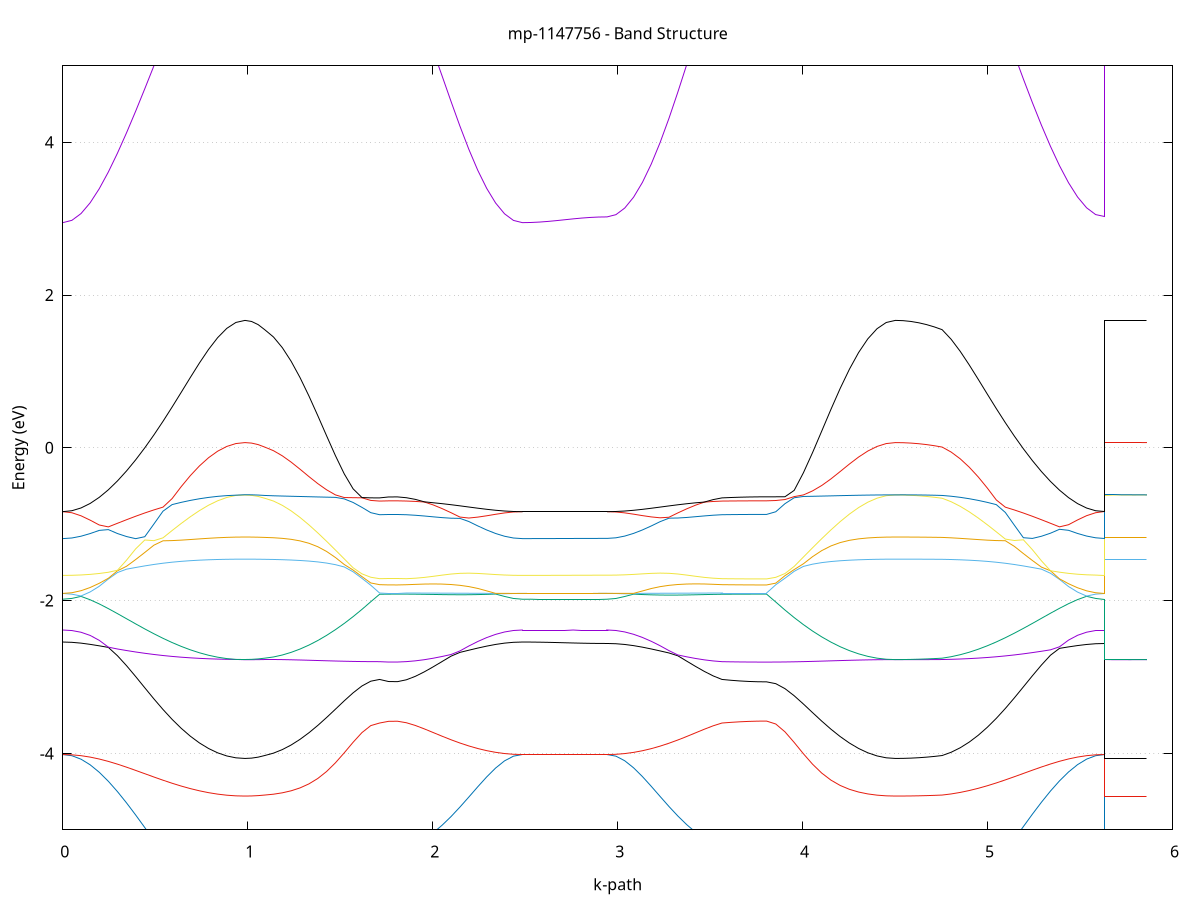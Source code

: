 set title 'mp-1147756 - Band Structure'
set xlabel 'k-path'
set ylabel 'Energy (eV)'
set grid y
set yrange [-5:5]
set terminal png size 800,600
set output 'mp-1147756_bands_gnuplot.png'
plot '-' using 1:2 with lines notitle, '-' using 1:2 with lines notitle, '-' using 1:2 with lines notitle, '-' using 1:2 with lines notitle, '-' using 1:2 with lines notitle, '-' using 1:2 with lines notitle, '-' using 1:2 with lines notitle, '-' using 1:2 with lines notitle, '-' using 1:2 with lines notitle, '-' using 1:2 with lines notitle, '-' using 1:2 with lines notitle, '-' using 1:2 with lines notitle, '-' using 1:2 with lines notitle, '-' using 1:2 with lines notitle, '-' using 1:2 with lines notitle, '-' using 1:2 with lines notitle, '-' using 1:2 with lines notitle, '-' using 1:2 with lines notitle, '-' using 1:2 with lines notitle, '-' using 1:2 with lines notitle, '-' using 1:2 with lines notitle, '-' using 1:2 with lines notitle, '-' using 1:2 with lines notitle, '-' using 1:2 with lines notitle, '-' using 1:2 with lines notitle, '-' using 1:2 with lines notitle, '-' using 1:2 with lines notitle, '-' using 1:2 with lines notitle, '-' using 1:2 with lines notitle, '-' using 1:2 with lines notitle, '-' using 1:2 with lines notitle, '-' using 1:2 with lines notitle, '-' using 1:2 with lines notitle, '-' using 1:2 with lines notitle, '-' using 1:2 with lines notitle, '-' using 1:2 with lines notitle, '-' using 1:2 with lines notitle, '-' using 1:2 with lines notitle, '-' using 1:2 with lines notitle, '-' using 1:2 with lines notitle, '-' using 1:2 with lines notitle, '-' using 1:2 with lines notitle, '-' using 1:2 with lines notitle, '-' using 1:2 with lines notitle, '-' using 1:2 with lines notitle, '-' using 1:2 with lines notitle, '-' using 1:2 with lines notitle, '-' using 1:2 with lines notitle, '-' using 1:2 with lines notitle, '-' using 1:2 with lines notitle, '-' using 1:2 with lines notitle, '-' using 1:2 with lines notitle, '-' using 1:2 with lines notitle, '-' using 1:2 with lines notitle, '-' using 1:2 with lines notitle, '-' using 1:2 with lines notitle, '-' using 1:2 with lines notitle, '-' using 1:2 with lines notitle, '-' using 1:2 with lines notitle, '-' using 1:2 with lines notitle, '-' using 1:2 with lines notitle, '-' using 1:2 with lines notitle, '-' using 1:2 with lines notitle, '-' using 1:2 with lines notitle
0.000000 -69.432914
0.049259 -69.432814
0.098518 -69.432714
0.147777 -69.432814
0.197036 -69.432814
0.246295 -69.432814
0.295554 -69.432814
0.344813 -69.432914
0.394072 -69.432814
0.443331 -69.432714
0.492590 -69.432714
0.541849 -69.432714
0.591108 -69.432614
0.640367 -69.432614
0.689626 -69.432714
0.738885 -69.432614
0.788144 -69.432614
0.837403 -69.432514
0.886662 -69.432614
0.935921 -69.432714
0.985180 -69.432814
0.985180 -69.432814
1.020661 -69.432714
1.056142 -69.432714
1.091623 -69.432714
1.091623 -69.432714
1.139420 -69.432714
1.187217 -69.432714
1.235014 -69.432614
1.282811 -69.432714
1.330608 -69.432714
1.378405 -69.432714
1.426202 -69.432814
1.473999 -69.432814
1.521796 -69.432714
1.569593 -69.432714
1.617390 -69.432814
1.665187 -69.432814
1.712984 -69.432814
1.712984 -69.432814
1.761227 -69.432814
1.809470 -69.432814
1.857714 -69.432714
1.905957 -69.432714
1.954200 -69.432714
2.002444 -69.432714
2.050687 -69.432714
2.098931 -69.432714
2.147174 -69.432714
2.195417 -69.432714
2.243661 -69.432614
2.291904 -69.432714
2.340148 -69.432814
2.388391 -69.432714
2.436634 -69.432714
2.484878 -69.432914
2.484878 -69.432914
2.530674 -69.432714
2.576471 -69.432814
2.622267 -69.432714
2.668064 -69.432814
2.713860 -69.432814
2.759656 -69.432814
2.805453 -69.432714
2.851249 -69.432714
2.897046 -69.432714
2.942842 -69.432714
2.942842 -69.432714
2.990639 -69.432714
3.038436 -69.432714
3.086233 -69.432714
3.134030 -69.432814
3.181827 -69.432814
3.229624 -69.432814
3.277421 -69.432814
3.325218 -69.432814
3.373015 -69.432814
3.420812 -69.432814
3.468609 -69.432714
3.516406 -69.432814
3.564203 -69.432814
3.564203 -69.432814
3.612410 -69.432814
3.660617 -69.432814
3.708824 -69.432814
3.757031 -69.432714
3.805238 -69.432714
3.805238 -69.432714
3.854997 -69.432814
3.904756 -69.432814
3.954515 -69.432714
4.004274 -69.432814
4.054033 -69.432714
4.103793 -69.432714
4.153552 -69.432714
4.203311 -69.432714
4.253070 -69.432614
4.302829 -69.432614
4.352588 -69.432614
4.402347 -69.432614
4.452106 -69.432614
4.501865 -69.432614
4.501865 -69.432614
4.543951 -69.432614
4.586036 -69.432614
4.628122 -69.432714
4.670208 -69.432714
4.712293 -69.432714
4.754379 -69.432714
4.754379 -69.432714
4.803197 -69.432614
4.852016 -69.432614
4.900835 -69.432714
4.949654 -69.432714
4.998472 -69.432814
5.047291 -69.432714
5.096110 -69.432714
5.144928 -69.432614
5.193747 -69.432714
5.242566 -69.432814
5.291384 -69.432814
5.340203 -69.432714
5.389022 -69.432714
5.437840 -69.432714
5.486659 -69.432714
5.535478 -69.432714
5.584297 -69.432714
5.633115 -69.432714
5.633115 -69.432814
5.678912 -69.432714
5.724708 -69.432714
5.770505 -69.432714
5.816301 -69.432614
5.862098 -69.432614
e
0.000000 -69.432914
0.049259 -69.432714
0.098518 -69.432714
0.147777 -69.432714
0.197036 -69.432714
0.246295 -69.432714
0.295554 -69.432714
0.344813 -69.432714
0.394072 -69.432614
0.443331 -69.432614
0.492590 -69.432614
0.541849 -69.432614
0.591108 -69.432614
0.640367 -69.432614
0.689626 -69.432614
0.738885 -69.432514
0.788144 -69.432414
0.837403 -69.432514
0.886662 -69.432514
0.935921 -69.432614
0.985180 -69.432614
0.985180 -69.432614
1.020661 -69.432514
1.056142 -69.432514
1.091623 -69.432514
1.091623 -69.432514
1.139420 -69.432514
1.187217 -69.432614
1.235014 -69.432614
1.282811 -69.432614
1.330608 -69.432614
1.378405 -69.432614
1.426202 -69.432714
1.473999 -69.432714
1.521796 -69.432614
1.569593 -69.432714
1.617390 -69.432714
1.665187 -69.432814
1.712984 -69.432814
1.712984 -69.432814
1.761227 -69.432714
1.809470 -69.432614
1.857714 -69.432614
1.905957 -69.432614
1.954200 -69.432614
2.002444 -69.432714
2.050687 -69.432714
2.098931 -69.432714
2.147174 -69.432614
2.195417 -69.432614
2.243661 -69.432614
2.291904 -69.432714
2.340148 -69.432714
2.388391 -69.432714
2.436634 -69.432714
2.484878 -69.432914
2.484878 -69.432914
2.530674 -69.432714
2.576471 -69.432714
2.622267 -69.432714
2.668064 -69.432814
2.713860 -69.432814
2.759656 -69.432814
2.805453 -69.432714
2.851249 -69.432714
2.897046 -69.432614
2.942842 -69.432714
2.942842 -69.432714
2.990639 -69.432714
3.038436 -69.432714
3.086233 -69.432714
3.134030 -69.432614
3.181827 -69.432714
3.229624 -69.432814
3.277421 -69.432714
3.325218 -69.432614
3.373015 -69.432714
3.420812 -69.432614
3.468609 -69.432714
3.516406 -69.432714
3.564203 -69.432814
3.564203 -69.432814
3.612410 -69.432714
3.660617 -69.432714
3.708824 -69.432714
3.757031 -69.432714
3.805238 -69.432614
3.805238 -69.432614
3.854997 -69.432714
3.904756 -69.432714
3.954515 -69.432614
4.004274 -69.432614
4.054033 -69.432614
4.103793 -69.432614
4.153552 -69.432614
4.203311 -69.432614
4.253070 -69.432614
4.302829 -69.432514
4.352588 -69.432614
4.402347 -69.432614
4.452106 -69.432614
4.501865 -69.432614
4.501865 -69.432614
4.543951 -69.432614
4.586036 -69.432614
4.628122 -69.432614
4.670208 -69.432514
4.712293 -69.432514
4.754379 -69.432514
4.754379 -69.432514
4.803197 -69.432514
4.852016 -69.432614
4.900835 -69.432614
4.949654 -69.432714
4.998472 -69.432614
5.047291 -69.432614
5.096110 -69.432614
5.144928 -69.432514
5.193747 -69.432614
5.242566 -69.432614
5.291384 -69.432714
5.340203 -69.432714
5.389022 -69.432714
5.437840 -69.432714
5.486659 -69.432714
5.535478 -69.432714
5.584297 -69.432714
5.633115 -69.432714
5.633115 -69.432614
5.678912 -69.432514
5.724708 -69.432514
5.770505 -69.432614
5.816301 -69.432614
5.862098 -69.432614
e
0.000000 -68.846814
0.049259 -68.846714
0.098518 -68.846714
0.147777 -68.846714
0.197036 -68.846614
0.246295 -68.846614
0.295554 -68.846614
0.344813 -68.846614
0.394072 -68.846614
0.443331 -68.846514
0.492590 -68.846514
0.541849 -68.846514
0.591108 -68.846514
0.640367 -68.846514
0.689626 -68.846514
0.738885 -68.846514
0.788144 -68.846514
0.837403 -68.846614
0.886662 -68.846614
0.935921 -68.846714
0.985180 -68.846814
0.985180 -68.846814
1.020661 -68.846714
1.056142 -68.846714
1.091623 -68.846714
1.091623 -68.846714
1.139420 -68.846814
1.187217 -68.846714
1.235014 -68.846714
1.282811 -68.846814
1.330608 -68.846814
1.378405 -68.846714
1.426202 -68.846814
1.473999 -68.846714
1.521796 -68.846714
1.569593 -68.846714
1.617390 -68.846714
1.665187 -68.846814
1.712984 -68.846714
1.712984 -68.846714
1.761227 -68.846714
1.809470 -68.846614
1.857714 -68.846614
1.905957 -68.846614
1.954200 -68.846614
2.002444 -68.846614
2.050687 -68.846614
2.098931 -68.846614
2.147174 -68.846514
2.195417 -68.846514
2.243661 -68.846514
2.291904 -68.846614
2.340148 -68.846614
2.388391 -68.846614
2.436634 -68.846614
2.484878 -68.846814
2.484878 -68.846814
2.530674 -68.846614
2.576471 -68.846614
2.622267 -68.846614
2.668064 -68.846614
2.713860 -68.846714
2.759656 -68.846714
2.805453 -68.846714
2.851249 -68.846714
2.897046 -68.846714
2.942842 -68.846714
2.942842 -68.846714
2.990639 -68.846714
3.038436 -68.846714
3.086233 -68.846714
3.134030 -68.846714
3.181827 -68.846714
3.229624 -68.846714
3.277421 -68.846714
3.325218 -68.846714
3.373015 -68.846814
3.420812 -68.846714
3.468609 -68.846714
3.516406 -68.846714
3.564203 -68.846714
3.564203 -68.846714
3.612410 -68.846714
3.660617 -68.846614
3.708824 -68.846714
3.757031 -68.846614
3.805238 -68.846614
3.805238 -68.846614
3.854997 -68.846614
3.904756 -68.846614
3.954515 -68.846614
4.004274 -68.846614
4.054033 -68.846614
4.103793 -68.846614
4.153552 -68.846714
4.203311 -68.846614
4.253070 -68.846614
4.302829 -68.846614
4.352588 -68.846614
4.402347 -68.846614
4.452106 -68.846614
4.501865 -68.846614
4.501865 -68.846614
4.543951 -68.846714
4.586036 -68.846614
4.628122 -68.846614
4.670208 -68.846614
4.712293 -68.846714
4.754379 -68.846714
4.754379 -68.846714
4.803197 -68.846814
4.852016 -68.846814
4.900835 -68.846714
4.949654 -68.846814
4.998472 -68.846714
5.047291 -68.846714
5.096110 -68.846714
5.144928 -68.846614
5.193747 -68.846714
5.242566 -68.846714
5.291384 -68.846714
5.340203 -68.846714
5.389022 -68.846714
5.437840 -68.846714
5.486659 -68.846714
5.535478 -68.846714
5.584297 -68.846714
5.633115 -68.846714
5.633115 -68.846814
5.678912 -68.846714
5.724708 -68.846614
5.770505 -68.846714
5.816301 -68.846714
5.862098 -68.846614
e
0.000000 -14.820214
0.049259 -14.816314
0.098518 -14.804714
0.147777 -14.785614
0.197036 -14.759214
0.246295 -14.726114
0.295554 -14.686714
0.344813 -14.641714
0.394072 -14.591914
0.443331 -14.538414
0.492590 -14.482214
0.541849 -14.424614
0.591108 -14.367014
0.640367 -14.310814
0.689626 -14.257614
0.738885 -14.209114
0.788144 -14.166714
0.837403 -14.132014
0.886662 -14.106314
0.935921 -14.090414
0.985180 -14.085014
0.985180 -14.085014
1.020661 -14.087714
1.056142 -14.096014
1.091623 -14.109714
1.091623 -14.109714
1.139420 -14.126614
1.187217 -14.146114
1.235014 -14.167814
1.282811 -14.190914
1.330608 -14.214714
1.378405 -14.238314
1.426202 -14.260914
1.473999 -14.281614
1.521796 -14.299714
1.569593 -14.314514
1.617390 -14.325514
1.665187 -14.332214
1.712984 -14.334514
1.712984 -14.334514
1.761227 -14.296714
1.809470 -14.294114
1.857714 -14.328914
1.905957 -14.380114
1.954200 -14.436114
2.002444 -14.492714
2.050687 -14.547814
2.098931 -14.600014
2.147174 -14.648314
2.195417 -14.691814
2.243661 -14.729814
2.291904 -14.761714
2.340148 -14.787014
2.388391 -14.805314
2.436634 -14.816414
2.484878 -14.820214
2.484878 -14.820214
2.530674 -14.820214
2.576471 -14.820114
2.622267 -14.820114
2.668064 -14.820114
2.713860 -14.820114
2.759656 -14.820114
2.805453 -14.820114
2.851249 -14.820014
2.897046 -14.820014
2.942842 -14.820014
2.942842 -14.820014
2.990639 -14.816414
3.038436 -14.805514
3.086233 -14.787514
3.134030 -14.762614
3.181827 -14.731314
3.229624 -14.693914
3.277421 -14.651114
3.325218 -14.603614
3.373015 -14.552214
3.420812 -14.497814
3.468609 -14.441814
3.516406 -14.386114
3.564203 -14.334514
3.564203 -14.334514
3.612410 -14.320414
3.660617 -14.308114
3.708824 -14.298314
3.757031 -14.291914
3.805238 -14.289714
3.805238 -14.289714
3.854997 -14.287314
3.904756 -14.280114
3.954515 -14.268514
4.004274 -14.253014
4.054033 -14.234214
4.103793 -14.213014
4.153552 -14.190514
4.203311 -14.167614
4.253070 -14.145514
4.302829 -14.125514
4.352588 -14.108614
4.402347 -14.095714
4.452106 -14.087714
4.501865 -14.085014
4.501865 -14.085014
4.543951 -14.085714
4.586036 -14.087814
4.628122 -14.091214
4.670208 -14.096014
4.712293 -14.102214
4.754379 -14.109714
4.754379 -14.109714
4.803197 -14.136714
4.852016 -14.172314
4.900835 -14.215214
4.949654 -14.263914
4.998472 -14.317114
5.047291 -14.373014
5.096110 -14.430214
5.144928 -14.487214
5.193747 -14.542714
5.242566 -14.595514
5.291384 -14.644514
5.340203 -14.688814
5.389022 -14.727614
5.437840 -14.760214
5.486659 -14.786114
5.535478 -14.804814
5.584297 -14.816214
5.633115 -14.820014
5.633115 -14.085014
5.678912 -14.085014
5.724708 -14.085014
5.770505 -14.085014
5.816301 -14.085014
5.862098 -14.085014
e
0.000000 -13.684114
0.049259 -13.686814
0.098518 -13.694714
0.147777 -13.707714
0.197036 -13.725414
0.246295 -13.747114
0.295554 -13.772314
0.344813 -13.800314
0.394072 -13.830214
0.443331 -13.861314
0.492590 -13.892714
0.541849 -13.923814
0.591108 -13.953714
0.640367 -13.981914
0.689626 -14.007514
0.738885 -14.030214
0.788144 -14.049414
0.837403 -14.064714
0.886662 -14.075914
0.935921 -14.082714
0.985180 -14.084914
0.985180 -14.084914
1.020661 -14.083814
1.056142 -14.080314
1.091623 -14.074414
1.091623 -14.074414
1.139420 -14.068914
1.187217 -14.065514
1.235014 -14.063814
1.282811 -14.063514
1.330608 -14.064314
1.378405 -14.065714
1.426202 -14.067614
1.473999 -14.069714
1.521796 -14.071614
1.569593 -14.073414
1.617390 -14.074714
1.665187 -14.075614
1.712984 -14.075914
1.712984 -14.075914
1.761227 -14.111314
1.809470 -14.113814
1.857714 -14.081114
1.905957 -14.034214
1.954200 -13.984414
2.002444 -13.935714
2.050687 -13.889814
2.098931 -13.847714
2.147174 -13.809914
2.195417 -13.776714
2.243661 -13.748514
2.291904 -13.725414
2.340148 -13.707314
2.388391 -13.694414
2.436634 -13.686714
2.484878 -13.684114
2.484878 -13.684114
2.530674 -13.684114
2.576471 -13.684114
2.622267 -13.684114
2.668064 -13.684114
2.713860 -13.684114
2.759656 -13.684114
2.805453 -13.684114
2.851249 -13.684114
2.897046 -13.684114
2.942842 -13.684114
2.942842 -13.684114
2.990639 -13.686714
3.038436 -13.694314
3.086233 -13.706914
3.134030 -13.724614
3.181827 -13.747414
3.229624 -13.775114
3.277421 -13.807614
3.325218 -13.844814
3.373015 -13.886214
3.420812 -13.931414
3.468609 -13.979414
3.516406 -14.028814
3.564203 -14.075914
3.564203 -14.075914
3.612410 -14.089014
3.660617 -14.100614
3.708824 -14.109814
3.757031 -14.115814
3.805238 -14.118014
3.805238 -14.118014
3.854997 -14.117614
3.904756 -14.116314
3.954515 -14.114414
4.004274 -14.111814
4.054033 -14.108714
4.103793 -14.105214
4.153552 -14.101614
4.203311 -14.097914
4.253070 -14.094414
4.302829 -14.091214
4.352588 -14.088614
4.402347 -14.086614
4.452106 -14.085414
4.501865 -14.085014
4.501865 -14.085014
4.543951 -14.084714
4.586036 -14.083814
4.628122 -14.082314
4.670208 -14.080314
4.712293 -14.077614
4.754379 -14.074414
4.754379 -14.074414
4.803197 -14.062714
4.852016 -14.046914
4.900835 -14.027414
4.949654 -14.004514
4.998472 -13.978814
5.047291 -13.950714
5.096110 -13.920814
5.144928 -13.890014
5.193747 -13.858814
5.242566 -13.828014
5.291384 -13.798514
5.340203 -13.770914
5.389022 -13.746114
5.437840 -13.724714
5.486659 -13.707414
5.535478 -13.694614
5.584297 -13.686814
5.633115 -13.684114
5.633115 -14.084914
5.678912 -14.084914
5.724708 -14.085014
5.770505 -14.085014
5.816301 -14.085014
5.862098 -14.085014
e
0.000000 -4.014914
0.049259 -4.030414
0.098518 -4.076014
0.147777 -4.149314
0.197036 -4.247014
0.246295 -4.365314
0.295554 -4.500414
0.344813 -4.648714
0.394072 -4.806714
0.443331 -4.971114
0.492590 -5.138414
0.541849 -5.305114
0.591108 -5.467414
0.640367 -5.621814
0.689626 -5.764614
0.738885 -5.892314
0.788144 -6.001714
0.837403 -6.090014
0.886662 -6.154814
0.935921 -6.194414
0.985180 -6.207714
0.985180 -6.207714
1.020661 -6.200814
1.056142 -6.180114
1.091623 -6.146014
1.091623 -6.146014
1.139420 -6.095714
1.187217 -6.023814
1.235014 -5.933714
1.282811 -5.830014
1.330608 -5.718714
1.378405 -5.607014
1.426202 -5.502714
1.473999 -5.412014
1.521796 -5.339114
1.569593 -5.284814
1.617390 -5.248014
1.665187 -5.226814
1.712984 -5.220014
1.712984 -5.220014
1.761227 -5.242914
1.809470 -5.244114
1.857714 -5.223814
1.905957 -5.182114
1.954200 -5.120114
2.002444 -5.039114
2.050687 -4.940714
2.098931 -4.827714
2.147174 -4.703114
2.195417 -4.571214
2.243661 -4.437314
2.291904 -4.308114
2.340148 -4.191814
2.388391 -4.097914
2.436634 -4.036414
2.484878 -4.014914
2.484878 -4.014914
2.530674 -4.014914
2.576471 -4.014914
2.622267 -4.014914
2.668064 -4.014914
2.713860 -4.015014
2.759656 -4.015014
2.805453 -4.015114
2.851249 -4.015114
2.897046 -4.015114
2.942842 -4.015114
2.942842 -4.015114
2.990639 -4.036314
3.038436 -4.096714
3.086233 -4.189114
3.134030 -4.303714
3.181827 -4.431414
3.229624 -4.564014
3.277421 -4.695014
3.325218 -4.819014
3.373015 -4.932014
3.420812 -5.030814
3.468609 -5.112814
3.516406 -5.176314
3.564203 -5.220014
3.564203 -5.220014
3.612410 -5.229414
3.660617 -5.236814
3.708824 -5.242014
3.757031 -5.245214
3.805238 -5.246214
3.805238 -5.246214
3.854997 -5.253814
3.904756 -5.277114
3.954515 -5.317714
4.004274 -5.377514
4.054033 -5.457414
4.103793 -5.555814
4.153552 -5.667614
4.203311 -5.784914
4.253070 -5.899114
4.302829 -6.002614
4.352588 -6.089114
4.402347 -6.154014
4.452106 -6.194114
4.501865 -6.207714
4.501865 -6.207714
4.543951 -6.206014
4.586036 -6.200814
4.628122 -6.192214
4.670208 -6.180114
4.712293 -6.164714
4.754379 -6.146014
4.754379 -6.146014
4.803197 -6.078014
4.852016 -5.987314
4.900835 -5.876314
4.949654 -5.747614
4.998472 -5.604514
5.047291 -5.450514
5.096110 -5.289014
5.144928 -5.123614
5.193747 -4.958014
5.242566 -4.795414
5.291384 -4.639414
5.340203 -4.493014
5.389022 -4.359914
5.437840 -4.243414
5.486659 -4.147314
5.535478 -4.075214
5.584297 -4.030414
5.633115 -4.015114
5.633115 -6.207714
5.678912 -6.207714
5.724708 -6.207714
5.770505 -6.207714
5.816301 -6.207714
5.862098 -6.207714
e
0.000000 -4.014914
0.049259 -4.018714
0.098518 -4.030014
0.147777 -4.048514
0.197036 -4.073714
0.246295 -4.104814
0.295554 -4.140914
0.344813 -4.180614
0.394072 -4.222814
0.443331 -4.266014
0.492590 -4.309114
0.541849 -4.351114
0.591108 -4.391014
0.640367 -4.427814
0.689626 -4.461014
0.738885 -4.489914
0.788144 -4.514214
0.837403 -4.533414
0.886662 -4.547414
0.935921 -4.555814
0.985180 -4.558714
0.985180 -4.558714
1.020661 -4.557214
1.056142 -4.552814
1.091623 -4.545514
1.091623 -4.545514
1.139420 -4.534214
1.187217 -4.516114
1.235014 -4.489514
1.282811 -4.451714
1.330608 -4.399514
1.378405 -4.329114
1.426202 -4.237414
1.473999 -4.123714
1.521796 -3.992514
1.569593 -3.854714
1.617390 -3.728114
1.665187 -3.636414
1.712984 -3.602514
1.712984 -3.602514
1.761227 -3.580414
1.809470 -3.579014
1.857714 -3.598814
1.905957 -3.634314
1.954200 -3.678814
2.002444 -3.726814
2.050687 -3.775114
2.098931 -3.821414
2.147174 -3.864214
2.195417 -3.902714
2.243661 -3.936214
2.291904 -3.964114
2.340148 -3.986114
2.388391 -4.002014
2.436634 -4.011714
2.484878 -4.014914
2.484878 -4.014914
2.530674 -4.014914
2.576471 -4.014914
2.622267 -4.014914
2.668064 -4.014914
2.713860 -4.015014
2.759656 -4.015014
2.805453 -4.015114
2.851249 -4.015114
2.897046 -4.015114
2.942842 -4.015114
2.942842 -4.015114
2.990639 -4.012014
3.038436 -4.002514
3.086233 -3.986914
3.134030 -3.965314
3.181827 -3.937914
3.229624 -3.905014
3.277421 -3.867114
3.325218 -3.824914
3.373015 -3.779214
3.420812 -3.731514
3.468609 -3.683714
3.516406 -3.639114
3.564203 -3.602514
3.564203 -3.602514
3.612410 -3.593714
3.660617 -3.586514
3.708824 -3.581214
3.757031 -3.578014
3.805238 -3.576914
3.805238 -3.576914
3.854997 -3.615414
3.904756 -3.718014
3.954515 -3.856714
4.004274 -4.004514
4.054033 -4.142014
4.103793 -4.258514
4.153552 -4.350514
4.203311 -4.419814
4.253070 -4.470214
4.302829 -4.506014
4.352588 -4.530714
4.402347 -4.546714
4.452106 -4.555714
4.501865 -4.558614
4.501865 -4.558614
4.543951 -4.558214
4.586036 -4.557114
4.628122 -4.555314
4.670208 -4.552814
4.712293 -4.549514
4.754379 -4.545514
4.754379 -4.545514
4.803197 -4.530914
4.852016 -4.511114
4.900835 -4.486414
4.949654 -4.457214
4.998472 -4.423814
5.047291 -4.386914
5.096110 -4.347114
5.144928 -4.305414
5.193747 -4.262614
5.242566 -4.219814
5.291384 -4.178214
5.340203 -4.139014
5.389022 -4.103514
5.437840 -4.072914
5.486659 -4.048114
5.535478 -4.029914
5.584297 -4.018814
5.633115 -4.015114
5.633115 -4.558714
5.678912 -4.558614
5.724708 -4.558614
5.770505 -4.558614
5.816301 -4.558614
5.862098 -4.558614
e
0.000000 -2.542314
0.049259 -2.546114
0.098518 -2.556714
0.147777 -2.572714
0.197036 -2.591814
0.246295 -2.612514
0.295554 -2.721614
0.344813 -2.852314
0.394072 -2.994414
0.443331 -3.141214
0.492590 -3.286514
0.541849 -3.425514
0.591108 -3.554814
0.640367 -3.671814
0.689626 -3.775014
0.738885 -3.863314
0.788144 -3.936014
0.837403 -3.992914
0.886662 -4.033614
0.935921 -4.058114
0.985180 -4.066214
0.985180 -4.066214
1.020661 -4.062014
1.056142 -4.049314
1.091623 -4.028114
1.091623 -4.028114
1.139420 -3.996514
1.187217 -3.950114
1.235014 -3.889614
1.282811 -3.816014
1.330608 -3.730414
1.378405 -3.634614
1.426202 -3.530714
1.473999 -3.421814
1.521796 -3.311914
1.569593 -3.207514
1.617390 -3.117714
1.665187 -3.054914
1.712984 -3.032014
1.712984 -3.032014
1.761227 -3.059314
1.809470 -3.061014
1.857714 -3.036514
1.905957 -2.991514
1.954200 -2.933214
2.002444 -2.867214
2.050687 -2.797714
2.098931 -2.727514
2.147174 -2.677914
2.195417 -2.649414
2.243661 -2.621514
2.291904 -2.595814
2.340148 -2.573714
2.388391 -2.556714
2.436634 -2.545914
2.484878 -2.542314
2.484878 -2.542314
2.530674 -2.542714
2.576471 -2.544114
2.622267 -2.546214
2.668064 -2.548914
2.713860 -2.551814
2.759656 -2.554714
2.805453 -2.557314
2.851249 -2.559414
2.897046 -2.560714
2.942842 -2.561214
2.942842 -2.561214
2.990639 -2.564514
3.038436 -2.574114
3.086233 -2.589414
3.134030 -2.609414
3.181827 -2.633014
3.229624 -2.658814
3.277421 -2.685314
3.325218 -2.722214
3.373015 -2.791714
3.420812 -2.860814
3.468609 -2.926714
3.516406 -2.985614
3.564203 -3.032014
3.564203 -3.032014
3.612410 -3.042914
3.660617 -3.051814
3.708824 -3.058314
3.757031 -3.062214
3.805238 -3.063614
3.805238 -3.063614
3.854997 -3.087314
3.904756 -3.152414
3.954515 -3.245514
4.004274 -3.353514
4.054033 -3.466714
4.103793 -3.578314
4.153552 -3.683814
4.203311 -3.779914
4.253070 -3.864414
4.302829 -3.935514
4.352588 -3.992114
4.402347 -4.033114
4.452106 -4.057914
4.501865 -4.066214
4.501865 -4.066214
4.543951 -4.065214
4.586036 -4.062014
4.628122 -4.056714
4.670208 -4.049314
4.712293 -4.039814
4.754379 -4.028114
4.754379 -4.028114
4.803197 -3.985314
4.852016 -3.926614
4.900835 -3.852314
4.949654 -3.762914
4.998472 -3.658914
5.047291 -3.541414
5.096110 -3.412114
5.144928 -3.273514
5.193747 -3.129214
5.242566 -2.983914
5.291384 -2.843514
5.340203 -2.714914
5.389022 -2.625014
5.437840 -2.606014
5.486659 -2.588514
5.535478 -2.574214
5.584297 -2.564614
5.633115 -2.561214
5.633115 -4.066214
5.678912 -4.066214
5.724708 -4.066214
5.770505 -4.066214
5.816301 -4.066214
5.862098 -4.066214
e
0.000000 -2.384914
0.049259 -2.391914
0.098518 -2.414214
0.147777 -2.455614
0.197036 -2.520014
0.246295 -2.609214
0.295554 -2.633414
0.344813 -2.653614
0.394072 -2.672514
0.443331 -2.689714
0.492590 -2.705114
0.541849 -2.718814
0.591108 -2.730614
0.640367 -2.740714
0.689626 -2.749114
0.738885 -2.756014
0.788144 -2.761514
0.837403 -2.765614
0.886662 -2.768514
0.935921 -2.770314
0.985180 -2.773814
0.985180 -2.773814
1.020661 -2.773514
1.056142 -2.772714
1.091623 -2.771314
1.091623 -2.771314
1.139420 -2.770914
1.187217 -2.772314
1.235014 -2.774614
1.282811 -2.777614
1.330608 -2.780814
1.378405 -2.784214
1.426202 -2.787614
1.473999 -2.790814
1.521796 -2.793714
1.569593 -2.796114
1.617390 -2.797914
1.665187 -2.799014
1.712984 -2.799414
1.712984 -2.799414
1.761227 -2.804314
1.809470 -2.804114
1.857714 -2.798814
1.905957 -2.788614
1.954200 -2.773714
2.002444 -2.754414
2.050687 -2.731514
2.098931 -2.705714
2.147174 -2.659014
2.195417 -2.594314
2.243661 -2.535414
2.291904 -2.484114
2.340148 -2.442014
2.388391 -2.410714
2.436634 -2.391414
2.484878 -2.384914
2.484878 -2.384914
2.530674 -2.384914
2.576471 -2.384914
2.622267 -2.384814
2.668064 -2.384814
2.713860 -2.384814
2.759656 -2.384914
2.805453 -2.384814
2.851249 -2.384814
2.897046 -2.384814
2.942842 -2.384814
2.942842 -2.384814
2.990639 -2.391214
3.038436 -2.410214
3.086233 -2.441014
3.134030 -2.482414
3.181827 -2.532914
3.229624 -2.590914
3.277421 -2.654614
3.325218 -2.711214
3.373015 -2.735614
3.420812 -2.757214
3.468609 -2.775514
3.516406 -2.789714
3.564203 -2.799414
3.564203 -2.799414
3.612410 -2.801414
3.660617 -2.802914
3.708824 -2.804014
3.757031 -2.804614
3.805238 -2.804814
3.805238 -2.804814
3.854997 -2.804414
3.904756 -2.803214
3.954515 -2.801214
4.004274 -2.798714
4.054033 -2.795614
4.103793 -2.792214
4.153552 -2.788614
4.203311 -2.785014
4.253070 -2.781514
4.302829 -2.778414
4.352588 -2.775814
4.402347 -2.773914
4.452106 -2.772714
4.501865 -2.772314
4.501865 -2.772314
4.543951 -2.772614
4.586036 -2.772814
4.628122 -2.772714
4.670208 -2.772514
4.712293 -2.772014
4.754379 -2.771314
4.754379 -2.771314
4.803197 -2.768514
4.852016 -2.764514
4.900835 -2.759314
4.949654 -2.752714
4.998472 -2.744714
5.047291 -2.735214
5.096110 -2.724014
5.144928 -2.711214
5.193747 -2.696814
5.242566 -2.680614
5.291384 -2.663114
5.340203 -2.644314
5.389022 -2.604614
5.437840 -2.517214
5.486659 -2.454214
5.535478 -2.413614
5.584297 -2.391614
5.633115 -2.384814
5.633115 -2.773814
5.678912 -2.773714
5.724708 -2.773514
5.770505 -2.773214
5.816301 -2.772814
5.862098 -2.772314
e
0.000000 -1.981714
0.049259 -1.971214
0.098518 -1.944814
0.147777 -1.988714
0.197036 -2.043314
0.246295 -2.104814
0.295554 -2.170314
0.344813 -2.237614
0.394072 -2.304814
0.443331 -2.370714
0.492590 -2.433914
0.541849 -2.493714
0.591108 -2.549114
0.640367 -2.599514
0.689626 -2.644314
0.738885 -2.683014
0.788144 -2.715314
0.837403 -2.740714
0.886662 -2.759014
0.935921 -2.770114
0.985180 -2.770914
0.985180 -2.770914
1.020661 -2.769014
1.056142 -2.763314
1.091623 -2.753714
1.091623 -2.753714
1.139420 -2.737714
1.187217 -2.711914
1.235014 -2.677214
1.282811 -2.634014
1.330608 -2.582514
1.378405 -2.522814
1.426202 -2.455514
1.473999 -2.380614
1.521796 -2.298614
1.569593 -2.210014
1.617390 -2.115114
1.665187 -2.014714
1.712984 -1.916814
1.712984 -1.916814
1.761227 -1.915414
1.809470 -1.914814
1.857714 -1.915014
1.905957 -1.916014
1.954200 -1.917614
2.002444 -1.919514
2.050687 -1.921414
2.098931 -1.922814
2.147174 -1.923414
2.195417 -1.923014
2.243661 -1.921114
2.291904 -1.918114
2.340148 -1.914214
2.388391 -1.945414
2.436634 -1.971914
2.484878 -1.981714
2.484878 -1.981714
2.530674 -1.981614
2.576471 -1.981714
2.622267 -1.981714
2.668064 -1.981714
2.713860 -1.981714
2.759656 -1.981714
2.805453 -1.981614
2.851249 -1.981614
2.897046 -1.981614
2.942842 -1.981714
2.942842 -1.981714
2.990639 -1.972114
3.038436 -1.946014
3.086233 -1.915714
3.134030 -1.920614
3.181827 -1.924614
3.229624 -1.927114
3.277421 -1.928014
3.325218 -1.927514
3.373015 -1.926014
3.420812 -1.923714
3.468609 -1.921214
3.516406 -1.918714
3.564203 -1.916814
3.564203 -1.916814
3.612410 -1.916214
3.660617 -1.915714
3.708824 -1.915314
3.757031 -1.915114
3.805238 -1.915014
3.805238 -1.915014
3.854997 -2.018614
3.904756 -2.123614
3.954515 -2.222314
4.004274 -2.314214
4.054033 -2.398714
4.103793 -2.475314
4.153552 -2.543814
4.203311 -2.603714
4.253070 -2.654814
4.302829 -2.696914
4.352588 -2.729814
4.402347 -2.753414
4.452106 -2.767614
4.501865 -2.772314
4.501865 -2.772314
4.543951 -2.771414
4.586036 -2.769714
4.628122 -2.767014
4.670208 -2.763414
4.712293 -2.759014
4.754379 -2.753714
4.754379 -2.753714
4.803197 -2.734514
4.852016 -2.708414
4.900835 -2.675714
4.949654 -2.636614
4.998472 -2.591614
5.047291 -2.541214
5.096110 -2.485914
5.144928 -2.426514
5.193747 -2.363714
5.242566 -2.298514
5.291384 -2.231914
5.340203 -2.165514
5.389022 -2.100914
5.437840 -2.040414
5.486659 -1.986814
5.535478 -1.943814
5.584297 -1.971414
5.633115 -1.981714
5.633115 -2.770914
5.678912 -2.771014
5.724708 -2.771114
5.770505 -2.771514
5.816301 -2.771814
5.862098 -2.772314
e
0.000000 -1.905914
0.049259 -1.916014
0.098518 -1.939514
0.147777 -1.886714
0.197036 -1.812614
0.246295 -1.717514
0.295554 -1.632614
0.344813 -1.588414
0.394072 -1.566514
0.443331 -1.545714
0.492590 -1.526814
0.541849 -1.510614
0.591108 -1.497014
0.640367 -1.486114
0.689626 -1.477414
0.738885 -1.470614
0.788144 -1.465514
0.837403 -1.461714
0.886662 -1.459214
0.935921 -1.457714
0.985180 -1.457314
0.985180 -1.457314
1.020661 -1.457514
1.056142 -1.458214
1.091623 -1.459514
1.091623 -1.459514
1.139420 -1.461514
1.187217 -1.464514
1.235014 -1.468814
1.282811 -1.474714
1.330608 -1.482614
1.378405 -1.493414
1.426202 -1.508414
1.473999 -1.529514
1.521796 -1.559414
1.569593 -1.622614
1.617390 -1.708114
1.665187 -1.798714
1.712984 -1.900914
1.712984 -1.900914
1.761227 -1.900814
1.809470 -1.900814
1.857714 -1.900914
1.905957 -1.901114
1.954200 -1.901514
2.002444 -1.901814
2.050687 -1.902314
2.098931 -1.902914
2.147174 -1.903314
2.195417 -1.903914
2.243661 -1.904414
2.291904 -1.904914
2.340148 -1.909614
2.388391 -1.910114
2.436634 -1.907014
2.484878 -1.905914
2.484878 -1.905914
2.530674 -1.905814
2.576471 -1.905814
2.622267 -1.905814
2.668064 -1.905714
2.713860 -1.905714
2.759656 -1.905714
2.805453 -1.905714
2.851249 -1.905714
2.897046 -1.905614
2.942842 -1.905714
2.942842 -1.905714
2.990639 -1.907014
3.038436 -1.910714
3.086233 -1.910614
3.134030 -1.904914
3.181827 -1.904414
3.229624 -1.903914
3.277421 -1.903414
3.325218 -1.902914
3.373015 -1.902414
3.420812 -1.901914
3.468609 -1.901414
3.516406 -1.901114
3.564203 -1.900914
3.564203 -1.900914
3.612410 -1.900914
3.660617 -1.900814
3.708824 -1.900814
3.757031 -1.900714
3.805238 -1.900714
3.805238 -1.900714
3.854997 -1.792514
3.904756 -1.706714
3.954515 -1.616714
4.004274 -1.552214
4.054033 -1.522914
4.103793 -1.502714
4.153552 -1.488514
4.203311 -1.478414
4.253070 -1.471014
4.302829 -1.465614
4.352588 -1.461814
4.402347 -1.459214
4.452106 -1.457714
4.501865 -1.457214
4.501865 -1.457214
4.543951 -1.457314
4.586036 -1.457514
4.628122 -1.457814
4.670208 -1.458214
4.712293 -1.458814
4.754379 -1.459514
4.754379 -1.459514
4.803197 -1.462114
4.852016 -1.465914
4.900835 -1.471014
4.949654 -1.477814
4.998472 -1.486614
5.047291 -1.497614
5.096110 -1.511114
5.144928 -1.527414
5.193747 -1.546214
5.242566 -1.566814
5.291384 -1.588314
5.340203 -1.642014
5.389022 -1.722214
5.437840 -1.815714
5.486659 -1.888514
5.535478 -1.940414
5.584297 -1.915514
5.633115 -1.905714
5.633115 -1.457314
5.678912 -1.457214
5.724708 -1.457214
5.770505 -1.457214
5.816301 -1.457214
5.862098 -1.457214
e
0.000000 -1.905914
0.049259 -1.896814
0.098518 -1.870414
0.147777 -1.828614
0.197036 -1.773614
0.246295 -1.707614
0.295554 -1.609614
0.344813 -1.550314
0.394072 -1.462214
0.443331 -1.369714
0.492590 -1.274514
0.541849 -1.217214
0.591108 -1.214314
0.640367 -1.208314
0.689626 -1.200514
0.738885 -1.192114
0.788144 -1.184214
0.837403 -1.177314
0.886662 -1.172114
0.935921 -1.168814
0.985180 -1.167714
0.985180 -1.167714
1.020661 -1.168314
1.056142 -1.170014
1.091623 -1.172714
1.091623 -1.172714
1.139420 -1.177214
1.187217 -1.185014
1.235014 -1.197914
1.282811 -1.218214
1.330608 -1.249114
1.378405 -1.294214
1.426202 -1.356414
1.473999 -1.435614
1.521796 -1.527414
1.569593 -1.600114
1.617390 -1.685714
1.665187 -1.769014
1.712984 -1.791314
1.712984 -1.791314
1.761227 -1.794614
1.809470 -1.794914
1.857714 -1.792114
1.905957 -1.787614
1.954200 -1.783514
2.002444 -1.781814
2.050687 -1.783614
2.098931 -1.789314
2.147174 -1.799914
2.195417 -1.816514
2.243661 -1.840614
2.291904 -1.872514
2.340148 -1.905314
2.388391 -1.905514
2.436634 -1.905814
2.484878 -1.905914
2.484878 -1.905914
2.530674 -1.905814
2.576471 -1.905814
2.622267 -1.905814
2.668064 -1.905714
2.713860 -1.905714
2.759656 -1.905714
2.805453 -1.905714
2.851249 -1.905714
2.897046 -1.905614
2.942842 -1.905714
2.942842 -1.905714
2.990639 -1.905614
3.038436 -1.905414
3.086233 -1.905214
3.134030 -1.873714
3.181827 -1.841714
3.229624 -1.817314
3.277421 -1.800214
3.325218 -1.789214
3.373015 -1.783014
3.420812 -1.780914
3.468609 -1.782414
3.516406 -1.786514
3.564203 -1.791314
3.564203 -1.791314
3.612410 -1.792614
3.660617 -1.793714
3.708824 -1.794514
3.757031 -1.795014
3.805238 -1.795214
3.805238 -1.795214
3.854997 -1.771314
3.904756 -1.673614
3.954515 -1.593614
4.004274 -1.518014
4.054033 -1.424414
4.103793 -1.345114
4.153552 -1.284014
4.203311 -1.240414
4.253070 -1.210914
4.302829 -1.191714
4.352588 -1.179714
4.402347 -1.172614
4.452106 -1.168914
4.501865 -1.167714
4.501865 -1.167714
4.543951 -1.167814
4.586036 -1.168314
4.628122 -1.169014
4.670208 -1.170014
4.712293 -1.171214
4.754379 -1.172714
4.754379 -1.172714
4.803197 -1.178114
4.852016 -1.185114
4.900835 -1.193014
4.949654 -1.201114
4.998472 -1.208514
5.047291 -1.214014
5.096110 -1.216214
5.144928 -1.290014
5.193747 -1.384114
5.242566 -1.475114
5.291384 -1.561514
5.340203 -1.609414
5.389022 -1.715014
5.437840 -1.778914
5.486659 -1.831914
5.535478 -1.872014
5.584297 -1.897114
5.633115 -1.905714
5.633115 -1.167714
5.678912 -1.167714
5.724708 -1.167714
5.770505 -1.167714
5.816301 -1.167714
5.862098 -1.167714
e
0.000000 -1.670014
0.049259 -1.668614
0.098518 -1.664414
0.147777 -1.656714
0.197036 -1.644914
0.246295 -1.628914
0.295554 -1.602714
0.344813 -1.470114
0.394072 -1.322414
0.443331 -1.206414
0.492590 -1.215214
0.541849 -1.178214
0.591108 -1.082614
0.640367 -0.989814
0.689626 -0.902014
0.738885 -0.821714
0.788144 -0.751214
0.837403 -0.693214
0.886662 -0.649914
0.935921 -0.623114
0.985180 -0.617714
0.985180 -0.617714
1.020661 -0.622514
1.056142 -0.636614
1.091623 -0.659914
1.091623 -0.659914
1.139420 -0.696914
1.187217 -0.753314
1.235014 -0.825814
1.282811 -0.911614
1.330608 -1.008114
1.378405 -1.112714
1.426202 -1.223214
1.473999 -1.337514
1.521796 -1.453714
1.569593 -1.570314
1.617390 -1.649514
1.665187 -1.694214
1.712984 -1.712914
1.712984 -1.712914
1.761227 -1.715914
1.809470 -1.715914
1.857714 -1.713114
1.905957 -1.706914
1.954200 -1.696514
2.002444 -1.682314
2.050687 -1.666514
2.098931 -1.652314
2.147174 -1.643114
2.195417 -1.640614
2.243661 -1.644314
2.291904 -1.651414
2.340148 -1.659014
2.388391 -1.665014
2.436634 -1.668714
2.484878 -1.670014
2.484878 -1.670014
2.530674 -1.669814
2.576471 -1.669614
2.622267 -1.669314
2.668064 -1.668914
2.713860 -1.668614
2.759656 -1.668214
2.805453 -1.667814
2.851249 -1.667514
2.897046 -1.667314
2.942842 -1.667214
2.942842 -1.667214
2.990639 -1.666114
3.038436 -1.662614
3.086233 -1.657014
3.134030 -1.649914
3.181827 -1.643414
3.229624 -1.640114
3.277421 -1.642614
3.325218 -1.651714
3.373015 -1.665714
3.420812 -1.681514
3.468609 -1.695914
3.516406 -1.706514
3.564203 -1.712914
3.564203 -1.712914
3.612410 -1.714214
3.660617 -1.715114
3.708824 -1.715714
3.757031 -1.716014
3.805238 -1.716214
3.805238 -1.716214
3.854997 -1.695114
3.904756 -1.645914
3.954515 -1.552314
4.004274 -1.429914
4.054033 -1.308014
4.103793 -1.188614
4.153552 -1.073714
4.203311 -0.965914
4.253070 -0.867714
4.302829 -0.782114
4.352588 -0.711714
4.402347 -0.659314
4.452106 -0.626914
4.501865 -0.615914
4.501865 -0.615914
4.543951 -0.617614
4.586036 -0.621614
4.628122 -0.627814
4.670208 -0.636414
4.712293 -0.647114
4.754379 -0.659914
4.754379 -0.659914
4.803197 -0.705614
4.852016 -0.765614
4.900835 -0.837414
4.949654 -0.918714
4.998472 -1.006814
5.047291 -1.099514
5.096110 -1.194614
5.144928 -1.213414
5.193747 -1.203914
5.242566 -1.333614
5.291384 -1.479014
5.340203 -1.609114
5.389022 -1.627914
5.437840 -1.643314
5.486659 -1.654714
5.535478 -1.662114
5.584297 -1.666014
5.633115 -1.667214
5.633115 -0.617714
5.678912 -0.617614
5.724708 -0.617314
5.770505 -0.617014
5.816301 -0.616514
5.862098 -0.615914
e
0.000000 -1.188414
0.049259 -1.180214
0.098518 -1.157114
0.147777 -1.122614
0.197036 -1.080814
0.246295 -1.070514
0.295554 -1.121914
0.344813 -1.161414
0.394072 -1.189114
0.443331 -1.163414
0.492590 -0.997414
0.541849 -0.829314
0.591108 -0.743114
0.640367 -0.713814
0.689626 -0.688314
0.738885 -0.666714
0.788144 -0.649014
0.837403 -0.635314
0.886662 -0.625614
0.935921 -0.619714
0.985180 -0.614114
0.985180 -0.614114
1.020661 -0.615114
1.056142 -0.618214
1.091623 -0.623314
1.091623 -0.623314
1.139420 -0.627914
1.187217 -0.631114
1.235014 -0.634114
1.282811 -0.637014
1.330608 -0.640014
1.378405 -0.643014
1.426202 -0.645814
1.473999 -0.648514
1.521796 -0.668514
1.569593 -0.715214
1.617390 -0.779414
1.665187 -0.848814
1.712984 -0.875614
1.712984 -0.875614
1.761227 -0.872114
1.809470 -0.872114
1.857714 -0.875814
1.905957 -0.882814
1.954200 -0.892314
2.002444 -0.903214
2.050687 -0.913614
2.098931 -0.921314
2.147174 -0.923714
2.195417 -0.964814
2.243661 -1.022014
2.291904 -1.075314
2.340148 -1.121414
2.388391 -1.157414
2.436634 -1.180514
2.484878 -1.188414
2.484878 -1.188414
2.530674 -1.188314
2.576471 -1.188114
2.622267 -1.187814
2.668064 -1.187414
2.713860 -1.187014
2.759656 -1.186614
2.805453 -1.186214
2.851249 -1.185914
2.897046 -1.185714
2.942842 -1.185614
2.942842 -1.185614
2.990639 -1.177914
3.038436 -1.155314
3.086233 -1.120114
3.134030 -1.074914
3.181827 -1.022714
3.229624 -0.966514
3.277421 -0.920814
3.325218 -0.918714
3.373015 -0.911714
3.420812 -0.901714
3.468609 -0.891414
3.516406 -0.882214
3.564203 -0.875614
3.564203 -0.875614
3.612410 -0.874114
3.660617 -0.873014
3.708824 -0.872314
3.757031 -0.871814
3.805238 -0.871714
3.805238 -0.871714
3.854997 -0.836914
3.904756 -0.731214
3.954515 -0.653514
4.004274 -0.636714
4.054033 -0.634414
4.103793 -0.631714
4.153552 -0.628914
4.203311 -0.626014
4.253070 -0.623314
4.302829 -0.620814
4.352588 -0.618814
4.402347 -0.617214
4.452106 -0.616314
4.501865 -0.615914
4.501865 -0.615914
4.543951 -0.615714
4.586036 -0.616014
4.628122 -0.616914
4.670208 -0.618414
4.712293 -0.620514
4.754379 -0.623314
4.754379 -0.623314
4.803197 -0.633714
4.852016 -0.647914
4.900835 -0.666114
4.949654 -0.688114
4.998472 -0.713914
5.047291 -0.743514
5.096110 -0.846014
5.144928 -1.012614
5.193747 -1.176714
5.242566 -1.185914
5.291384 -1.157614
5.340203 -1.117714
5.389022 -1.066514
5.437840 -1.079814
5.486659 -1.121014
5.535478 -1.154914
5.584297 -1.177614
5.633115 -1.185614
5.633115 -0.614114
5.678912 -0.614114
5.724708 -0.614414
5.770505 -0.614814
5.816301 -0.615414
5.862098 -0.615914
e
0.000000 -0.835514
0.049259 -0.849914
0.098518 -0.889714
0.147777 -0.946614
0.197036 -1.010014
0.246295 -1.035014
0.295554 -0.987814
0.344813 -0.941014
0.394072 -0.895714
0.443331 -0.852714
0.492590 -0.812814
0.541849 -0.776214
0.591108 -0.664414
0.640367 -0.507714
0.689626 -0.363914
0.738885 -0.236814
0.788144 -0.129414
0.837403 -0.043814
0.886662 0.018286
0.935921 0.055886
0.985180 0.068486
0.985180 0.068486
1.020661 0.061986
1.056142 0.042386
1.091623 0.009886
1.091623 0.009886
1.139420 -0.037914
1.187217 -0.105114
1.235014 -0.187714
1.282811 -0.280114
1.330608 -0.376014
1.378405 -0.467914
1.426202 -0.549314
1.473999 -0.616014
1.521796 -0.650814
1.569593 -0.652714
1.617390 -0.654114
1.665187 -0.688514
1.712984 -0.697014
1.712984 -0.697014
1.761227 -0.694214
1.809470 -0.694014
1.857714 -0.696514
1.905957 -0.701514
1.954200 -0.709114
2.002444 -0.747214
2.050687 -0.795314
2.098931 -0.849014
2.147174 -0.906214
2.195417 -0.919014
2.243661 -0.907014
2.291904 -0.889614
2.340148 -0.870014
2.388391 -0.852214
2.436634 -0.839914
2.484878 -0.835514
2.484878 -0.835514
2.530674 -0.835514
2.576471 -0.835514
2.622267 -0.835514
2.668064 -0.835514
2.713860 -0.835514
2.759656 -0.835514
2.805453 -0.835514
2.851249 -0.835514
2.897046 -0.835514
2.942842 -0.835514
2.942842 -0.835514
2.990639 -0.839714
3.038436 -0.851514
3.086233 -0.868514
3.134030 -0.887414
3.181827 -0.904314
3.229624 -0.916014
3.277421 -0.908914
3.325218 -0.852314
3.373015 -0.799114
3.420812 -0.751114
3.468609 -0.710214
3.516406 -0.702314
3.564203 -0.697014
3.564203 -0.697014
3.612410 -0.695814
3.660617 -0.694914
3.708824 -0.694314
3.757031 -0.693914
3.805238 -0.693714
3.805238 -0.693714
3.854997 -0.689714
3.904756 -0.676914
3.954515 -0.638714
4.004274 -0.616714
4.054033 -0.563514
4.103793 -0.492514
4.153552 -0.406114
4.203311 -0.310014
4.253070 -0.212314
4.302829 -0.120614
4.352588 -0.042114
4.402347 0.017986
4.452106 0.055686
4.501865 0.068486
4.501865 0.068486
4.543951 0.066886
4.586036 0.061986
4.628122 0.053786
4.670208 0.042386
4.712293 0.027686
4.754379 0.009886
4.754379 0.009886
4.803197 -0.055414
4.852016 -0.143514
4.900835 -0.252914
4.949654 -0.381214
4.998472 -0.525614
5.047291 -0.682014
5.096110 -0.776714
5.144928 -0.813414
5.193747 -0.853414
5.242566 -0.896214
5.291384 -0.941314
5.340203 -0.987814
5.389022 -1.034614
5.437840 -1.006614
5.486659 -0.944114
5.535478 -0.888414
5.584297 -0.849514
5.633115 -0.835514
5.633115 0.068486
5.678912 0.068586
5.724708 0.068586
5.770505 0.068586
5.816301 0.068586
5.862098 0.068486
e
0.000000 -0.835514
0.049259 -0.823314
0.098518 -0.787214
0.147777 -0.728414
0.197036 -0.648414
0.246295 -0.549414
0.295554 -0.433314
0.344813 -0.302014
0.394072 -0.157014
0.443331 0.000286
0.492590 0.168786
0.541849 0.347186
0.591108 0.534186
0.640367 0.726786
0.689626 0.920986
0.738885 1.110786
0.788144 1.287986
0.837403 1.442586
0.886662 1.563686
0.935921 1.641286
0.985180 1.668086
0.985180 1.668086
1.020661 1.654186
1.056142 1.613086
1.091623 1.546886
1.091623 1.546886
1.139420 1.450286
1.187217 1.310386
1.235014 1.131386
1.282811 0.918786
1.330608 0.679786
1.378405 0.422786
1.426202 0.158186
1.473999 -0.101814
1.521796 -0.341014
1.569593 -0.536514
1.617390 -0.650814
1.665187 -0.655014
1.712984 -0.655314
1.712984 -0.655314
1.761227 -0.643314
1.809470 -0.642514
1.857714 -0.653114
1.905957 -0.674714
1.954200 -0.706514
2.002444 -0.719014
2.050687 -0.730914
2.098931 -0.744514
2.147174 -0.759314
2.195417 -0.774914
2.243661 -0.790214
2.291904 -0.804714
2.340148 -0.817314
2.388391 -0.827114
2.436634 -0.833414
2.484878 -0.835514
2.484878 -0.835514
2.530674 -0.835514
2.576471 -0.835514
2.622267 -0.835514
2.668064 -0.835514
2.713860 -0.835514
2.759656 -0.835514
2.805453 -0.835514
2.851249 -0.835514
2.897046 -0.835514
2.942842 -0.835514
2.942842 -0.835514
2.990639 -0.833414
3.038436 -0.827314
3.086233 -0.817614
3.134030 -0.805314
3.181827 -0.791014
3.229624 -0.775814
3.277421 -0.760414
3.325218 -0.745614
3.373015 -0.732014
3.420812 -0.720014
3.468609 -0.710014
3.516406 -0.677914
3.564203 -0.655314
3.564203 -0.655314
3.612410 -0.650414
3.660617 -0.646514
3.708824 -0.643714
3.757031 -0.642014
3.805238 -0.641414
3.805238 -0.641414
3.854997 -0.641114
3.904756 -0.640214
3.954515 -0.556914
4.004274 -0.327214
4.054033 -0.061614
4.103793 0.221086
4.153552 0.505286
4.203311 0.778086
4.253070 1.028686
4.302829 1.247486
4.352588 1.426486
4.402347 1.559086
4.452106 1.640686
4.501865 1.668186
4.501865 1.668186
4.543951 1.664586
4.586036 1.654186
4.628122 1.636886
4.670208 1.613086
4.712293 1.582886
4.754379 1.546886
4.754379 1.546886
4.803197 1.420886
4.852016 1.263786
4.900835 1.085886
4.949654 0.896786
4.998472 0.704186
5.047291 0.513786
5.096110 0.329386
5.144928 0.153386
5.193747 -0.012714
5.242566 -0.167714
5.291384 -0.310614
5.340203 -0.439914
5.389022 -0.554114
5.437840 -0.651614
5.486659 -0.730214
5.535478 -0.788114
5.584297 -0.823514
5.633115 -0.835514
5.633115 1.668086
5.678912 1.668086
5.724708 1.668086
5.770505 1.668086
5.816301 1.668186
5.862098 1.668186
e
0.000000 2.947886
0.049259 2.978186
0.098518 3.066686
0.147777 3.207186
0.197036 3.391386
0.246295 3.610686
0.295554 3.857386
0.344813 4.124886
0.394072 4.407586
0.443331 4.700586
0.492590 5.000286
0.541849 5.303486
0.591108 5.608386
0.640367 5.764086
0.689626 5.601586
0.738885 5.456886
0.788144 5.333086
0.837403 5.233086
0.886662 5.159586
0.935921 5.114486
0.985180 5.099286
0.985180 5.099286
1.020661 5.106586
1.056142 5.128186
1.091623 5.163486
1.091623 5.163486
1.139420 5.215686
1.187217 5.290286
1.235014 5.383386
1.282811 5.490086
1.330608 5.604786
1.378405 5.721386
1.426202 5.833686
1.473999 5.935786
1.521796 6.022986
1.569593 6.092186
1.617390 6.141586
1.665187 6.171086
1.712984 6.180886
1.712984 6.180886
1.761227 6.216886
1.809470 6.218286
1.857714 6.038886
1.905957 5.796186
1.954200 5.511786
2.002444 5.198686
2.050687 4.869186
2.098931 4.535986
2.147174 4.211786
2.195417 3.907686
2.243661 3.633286
2.291904 3.396786
2.340148 3.204986
2.388391 3.063686
2.436634 2.977086
2.484878 2.947886
2.484878 2.947886
2.530674 2.949786
2.576471 2.955186
2.622267 2.963586
2.668064 2.974086
2.713860 2.985686
2.759656 2.997286
2.805453 3.007686
2.851249 3.015886
2.897046 3.021186
2.942842 3.022986
2.942842 3.022986
2.990639 3.052186
3.038436 3.139086
3.086233 3.281186
3.134030 3.474886
3.181827 3.715386
3.229624 3.996786
3.277421 4.312486
3.325218 4.654486
3.373015 5.012986
3.420812 5.374786
3.468609 5.720286
3.516406 6.019386
3.564203 6.180886
3.564203 6.180886
3.612410 6.187086
3.660617 6.194786
3.708824 6.204786
3.757031 6.214386
3.805238 6.218586
3.805238 6.218586
3.854997 6.206786
3.904756 6.171286
3.954515 6.112086
4.004274 6.029886
4.054033 5.927686
4.103793 5.810286
4.153552 5.683986
4.203311 5.555786
4.253070 5.432986
4.302829 5.322086
4.352588 5.229086
4.402347 5.158886
4.452106 5.115186
4.501865 5.100386
4.501865 5.100386
4.543951 5.102086
4.586036 5.107386
4.628122 5.116086
4.670208 5.128286
4.712293 5.143886
4.754379 5.163086
4.754379 5.163086
4.803197 5.232486
4.852016 5.322686
4.900835 5.429086
4.949654 5.545686
4.998472 5.664986
5.047291 5.777786
5.096110 5.475186
5.144928 5.148186
5.193747 4.828186
5.242566 4.518686
5.291384 4.223386
5.340203 3.946686
5.389022 3.693486
5.437840 3.470186
5.486659 3.283786
5.535478 3.142286
5.584297 3.053386
5.633115 3.022986
5.633115 5.099286
5.678912 5.099386
5.724708 5.099686
5.770505 5.100086
5.816301 5.100286
5.862098 5.100386
e
0.000000 5.528986
0.049259 5.539786
0.098518 5.572086
0.147777 5.625986
0.197036 5.701686
0.246295 5.799386
0.295554 5.919486
0.344813 6.062386
0.394072 6.228686
0.443331 6.418786
0.492590 6.326686
0.541849 6.129986
0.591108 5.941286
0.640367 5.913986
0.689626 6.220386
0.738885 6.528086
0.788144 6.838086
0.837403 7.150886
0.886662 7.466286
0.935921 7.780886
0.985180 8.024486
0.985180 8.024486
1.020661 8.038986
1.056142 7.914786
1.091623 7.714386
1.091623 7.714386
1.139420 7.496486
1.187217 7.278086
1.235014 7.078186
1.282811 6.901086
1.330608 6.747586
1.378405 6.616886
1.426202 6.507686
1.473999 6.418486
1.521796 6.347586
1.569593 6.293786
1.617390 6.256086
1.665187 6.233786
1.712984 6.226386
1.712984 6.226386
1.761227 6.294886
1.809470 6.264986
1.857714 6.328286
1.905957 6.408686
1.954200 6.506486
2.002444 6.620886
2.050687 6.412686
2.098931 6.216986
2.147174 6.049186
2.195417 5.907586
2.243661 5.790086
2.291904 5.695286
2.340148 5.622186
2.388391 5.570286
2.436634 5.539286
2.484878 5.528986
2.484878 5.528986
2.530674 5.534386
2.576471 5.550486
2.622267 5.576786
2.668064 5.612386
2.713860 5.655586
2.759656 5.703586
2.805453 5.752186
2.851249 5.795286
2.897046 5.825586
2.942842 5.836586
2.942842 5.836586
2.990639 5.840886
3.038436 5.853586
3.086233 5.874186
3.134030 5.901486
3.181827 5.934186
3.229624 5.970186
3.277421 6.007286
3.325218 6.043186
3.373015 6.075686
3.420812 6.103886
3.468609 6.128886
3.516406 6.153186
3.564203 6.226386
3.564203 6.226386
3.612410 6.266386
3.660617 6.287986
3.708824 6.293986
3.757031 6.291786
3.805238 6.289586
3.805238 6.289586
3.854997 6.297486
3.904756 6.321386
3.954515 6.361586
4.004274 6.418886
4.054033 6.494186
4.103793 6.588786
4.153552 6.703986
4.203311 6.840986
4.253070 7.000686
4.302829 7.182786
4.352588 7.385186
4.402347 7.601186
4.452106 7.811086
4.501865 7.929486
4.501865 7.929486
4.543951 7.921386
4.586036 7.907386
4.628122 7.889586
4.670208 7.859486
4.712293 7.803486
4.754379 7.715086
4.754379 7.715086
4.803197 7.421186
4.852016 7.112886
4.900835 6.794186
4.949654 6.468386
4.998472 6.138086
5.047291 5.806186
5.096110 5.874086
5.144928 5.944786
5.193747 5.985086
5.242566 5.996786
5.291384 5.986486
5.340203 5.962686
5.389022 5.932686
5.437840 5.902186
5.486659 5.875186
5.535478 5.854186
5.584297 5.841086
5.633115 5.836586
5.633115 8.024486
5.678912 8.032486
5.724708 8.033186
5.770505 7.976286
5.816301 7.941286
5.862098 7.929486
e
0.000000 7.680986
0.049259 7.664986
0.098518 7.616586
0.147777 7.535286
0.197036 7.421686
0.246295 7.278486
0.295554 7.110886
0.344813 6.925486
0.394072 6.729186
0.443331 6.527886
0.492590 6.632586
0.541849 6.869586
0.591108 7.128086
0.640367 7.405386
0.689626 7.697286
0.738885 7.998586
0.788144 8.302386
0.837403 8.278886
0.886662 8.232486
0.935921 8.203986
0.985180 8.194386
0.985180 8.194386
1.020661 8.097186
1.056142 8.081186
1.091623 8.141586
1.091623 8.141586
1.139420 8.108386
1.187217 8.073986
1.235014 8.040586
1.282811 8.010686
1.330608 7.987386
1.378405 7.973286
1.426202 7.932186
1.473999 7.868786
1.521796 7.814086
1.569593 7.770086
1.617390 7.737886
1.665187 7.718286
1.712984 7.711686
1.712984 7.711686
1.761227 7.609086
1.809470 7.512586
1.857714 7.356686
1.905957 7.134286
1.954200 6.882786
2.002444 6.636486
2.050687 6.749786
2.098931 6.889586
2.147174 7.035486
2.195417 7.181286
2.243661 7.319686
2.291904 7.443186
2.340148 7.544886
2.388391 7.619986
2.436634 7.665686
2.484878 7.680986
2.484878 7.680986
2.530674 7.669386
2.576471 7.635286
2.622267 7.580486
2.668064 7.508486
2.713860 7.424386
2.759656 7.335086
2.805453 7.249086
2.851249 7.176286
2.897046 7.126786
2.942842 7.109186
2.942842 7.109186
2.990639 7.121286
3.038436 7.157286
3.086233 7.216286
3.134030 7.296886
3.181827 7.397486
3.229624 7.515986
3.277421 7.649786
3.325218 7.794986
3.373015 7.940986
3.420812 8.006486
3.468609 7.997086
3.516406 7.858486
3.564203 7.711686
3.564203 7.711686
3.612410 7.688186
3.660617 7.693586
3.708824 7.722186
3.757031 7.766486
3.805238 7.804786
3.805238 7.804786
3.854997 7.805186
3.904756 7.807786
3.954515 7.816386
4.004274 7.835186
4.054033 7.867886
4.103793 7.915486
4.153552 7.976286
4.203311 8.045186
4.253070 8.113086
4.302829 8.167186
4.352588 8.196986
4.402347 8.203386
4.452106 8.198786
4.501865 8.194886
4.501865 8.194886
4.543951 8.152286
4.586036 8.121586
4.628122 8.104286
4.670208 8.101686
4.712293 8.114786
4.754379 8.140786
4.754379 8.140786
4.803197 8.082786
4.852016 8.006786
4.900835 7.919986
4.949654 7.832586
4.998472 7.755786
5.047291 7.702186
5.096110 7.683986
5.144928 7.711786
5.193747 7.790986
5.242566 7.833486
5.291384 7.674486
5.340203 7.532586
5.389022 7.408786
5.437840 7.304286
5.486659 7.220586
5.535478 7.159286
5.584297 7.121886
5.633115 7.109186
5.633115 8.194386
5.678912 8.109586
5.724708 8.055986
5.770505 8.093086
5.816301 8.141286
5.862098 8.194886
e
0.000000 8.847986
0.049259 8.867686
0.098518 8.925486
0.147777 9.016886
0.197036 9.135286
0.246295 9.271986
0.295554 9.215386
0.344813 9.122186
0.394072 9.037886
0.443331 8.955986
0.492590 8.871686
0.541849 8.782886
0.591108 8.689986
0.640367 8.595486
0.689626 8.503086
0.738885 8.417086
0.788144 8.341286
0.837403 8.599086
0.886662 8.549386
0.935921 8.427386
0.985180 8.209286
0.985180 8.209286
1.020661 8.188686
1.056142 8.171386
1.091623 8.148186
1.091623 8.148186
1.139420 8.209186
1.187217 8.221186
1.235014 8.192786
1.282811 8.139486
1.330608 8.072886
1.378405 8.001986
1.426202 7.971486
1.473999 7.981486
1.521796 8.002286
1.569593 8.029686
1.617390 8.057186
1.665187 8.077486
1.712984 8.085086
1.712984 8.085086
1.761227 8.171386
1.809470 8.276786
1.857714 8.394086
1.905957 8.516586
1.954200 8.638686
2.002444 8.756286
2.050687 8.867586
2.098931 8.973886
2.147174 9.079186
2.195417 9.189586
2.243661 9.299186
2.291904 9.142786
2.340148 9.016286
2.388391 8.923586
2.436634 8.866986
2.484878 8.847986
2.484878 8.847986
2.530674 8.855386
2.576471 8.877886
2.622267 8.915986
2.668064 8.970186
2.713860 9.040686
2.759656 9.126886
2.805453 9.228086
2.851249 9.342686
2.897046 9.467486
2.942842 9.564786
2.942842 9.564786
2.990639 9.557586
3.038436 9.332186
3.086233 9.086986
3.134030 8.849386
3.181827 8.630386
3.229624 8.436486
3.277421 8.273286
3.325218 8.145186
3.373015 8.055686
3.420812 8.048286
3.468609 8.012086
3.516406 8.025286
3.564203 8.085086
3.564203 8.085086
3.612410 8.077386
3.660617 8.028986
3.708824 7.964586
3.757031 7.898486
3.805238 7.852786
3.805238 7.852786
3.854997 7.858286
3.904756 7.874386
3.954515 7.900686
4.004274 7.936386
4.054033 7.980086
4.103793 8.029686
4.153552 8.082386
4.203311 8.134386
4.253070 8.181286
4.302829 8.218786
4.352588 8.243286
4.402347 8.250886
4.452106 8.231686
4.501865 8.196486
4.501865 8.196486
4.543951 8.243786
4.586036 8.269286
4.628122 8.253886
4.670208 8.209686
4.712293 8.166486
4.754379 8.144486
4.754379 8.144486
4.803197 8.264486
4.852016 8.404986
4.900835 8.555086
4.949654 8.710086
4.998472 8.812286
5.047291 8.608186
5.096110 8.399486
5.144928 8.197886
5.193747 8.008386
5.242566 7.920386
5.291384 8.093186
5.340203 8.300586
5.389022 8.534286
5.437840 8.786786
5.486659 9.050586
5.535478 9.314786
5.584297 9.552586
5.633115 9.564786
5.633115 8.209286
5.678912 8.304286
5.724708 8.348286
5.770505 8.305386
5.816301 8.252286
5.862098 8.196486
e
0.000000 10.013886
0.049259 9.943186
0.098518 9.784786
0.147777 9.612886
0.197036 9.456986
0.246295 9.324986
0.295554 9.417986
0.344813 9.564286
0.394072 9.703286
0.443331 9.827186
0.492590 9.926986
0.541849 9.966986
0.591108 9.899386
0.640367 9.831186
0.689626 9.599186
0.738885 9.285586
0.788144 8.993686
0.837403 8.742686
0.886662 8.753086
0.935921 8.452086
0.985180 8.385586
0.985180 8.385586
1.020661 8.481786
1.056142 8.617186
1.091623 8.740886
1.091623 8.740886
1.139420 8.895186
1.187217 9.114386
1.235014 9.340986
1.282811 9.473586
1.330608 9.460586
1.378405 9.371886
1.426202 9.278586
1.473999 9.193486
1.521796 9.120886
1.569593 9.062686
1.617390 9.020286
1.665187 8.994486
1.712984 8.985886
1.712984 8.985886
1.761227 9.236486
1.809470 9.438086
1.857714 9.544186
1.905957 9.676186
1.954200 9.850186
2.002444 10.000086
2.050687 10.005786
2.098931 9.865386
2.147174 9.674686
2.195417 9.479686
2.243661 9.312086
2.291904 9.452486
2.340148 9.612886
2.388391 9.785886
2.436634 9.943186
2.484878 10.013886
2.484878 10.013886
2.530674 10.019686
2.576471 10.036786
2.622267 10.064286
2.668064 10.100686
2.713860 10.143486
2.759656 10.189486
2.805453 10.097786
2.851249 9.933386
2.897046 9.778286
2.942842 9.670786
2.942842 9.670786
2.990639 9.579286
3.038436 9.621986
3.086233 9.689886
3.134030 9.772586
3.181827 9.824086
3.229624 9.696086
3.277421 9.414386
3.325218 9.110486
3.373015 8.828986
3.420812 8.621286
3.468609 8.602486
3.516406 8.759686
3.564203 8.985886
3.564203 8.985886
3.612410 9.097586
3.660617 9.251786
3.708824 9.409986
3.757031 9.538786
3.805238 9.594286
3.805238 9.594286
3.854997 9.588486
3.904756 9.570886
3.954515 9.541686
4.004274 9.501286
4.054033 9.451786
4.103793 9.396486
4.153552 9.340086
4.203311 9.261186
4.253070 9.158786
4.302829 9.103086
4.352588 9.097086
4.402347 8.892786
4.452106 8.686486
4.501865 8.596586
4.501865 8.596586
4.543951 8.591486
4.586036 8.585486
4.628122 8.599586
4.670208 8.637186
4.712293 8.687486
4.754379 8.743386
4.754379 8.743386
4.803197 8.887486
4.852016 8.995286
4.900835 9.043986
4.949654 8.979586
4.998472 8.870086
5.047291 9.037286
5.096110 9.213886
5.144928 9.401886
5.193747 9.602386
5.242566 9.816386
5.291384 9.929786
5.340203 9.894286
5.389022 9.834686
5.437840 9.761486
5.486659 9.686686
5.535478 9.622586
5.584297 9.579786
5.633115 9.670786
5.633115 8.385586
5.678912 8.375986
5.724708 8.408386
5.770505 8.502786
5.816301 8.571186
5.862098 8.596586
e
0.000000 10.016086
0.049259 10.019686
0.098518 10.036286
0.147777 10.060986
0.197036 10.089286
0.246295 10.115186
0.295554 10.132086
0.344813 10.133786
0.394072 10.116686
0.443331 10.080786
0.492590 10.029186
0.541849 9.989886
0.591108 9.999886
0.640367 9.914386
0.689626 9.766086
0.738885 9.610786
0.788144 9.360386
0.837403 9.076986
0.886662 8.896286
0.935921 9.112686
0.985180 9.211286
0.985180 9.211286
1.020661 9.225386
1.056142 9.267986
1.091623 9.340786
1.091623 9.340786
1.139420 9.400686
1.187217 9.442286
1.235014 9.513986
1.282811 9.603886
1.330608 9.659986
1.378405 9.772186
1.426202 9.896186
1.473999 10.014186
1.521796 10.113186
1.569593 10.185786
1.617390 10.231686
1.665187 10.255686
1.712984 10.262986
1.712984 10.262986
1.761227 9.976186
1.809470 9.901386
1.857714 10.094786
1.905957 10.354986
1.954200 10.517786
2.002444 10.565386
2.050687 10.620686
2.098931 10.495286
2.147174 10.383686
2.195417 10.286386
2.243661 10.203786
2.291904 10.135886
2.340148 10.083086
2.388391 10.045286
2.436634 10.022586
2.484878 10.016086
2.484878 10.016086
2.530674 10.021886
2.576471 10.038886
2.622267 10.066186
2.668064 10.102286
2.713860 10.144786
2.759656 10.190386
2.805453 10.234086
2.851249 10.272186
2.897046 10.297886
2.942842 10.306986
2.942842 10.306986
2.990639 10.314186
3.038436 10.335786
3.086233 10.371586
3.134030 10.421586
3.181827 10.352386
3.229624 10.283786
3.277421 10.405886
3.325218 10.586486
3.373015 10.780286
3.420812 10.939886
3.468609 10.924886
3.516406 10.628586
3.564203 10.262986
3.564203 10.262986
3.612410 10.157686
3.660617 10.061186
3.708824 9.976586
3.757031 9.907386
3.805238 9.874686
3.805238 9.874686
3.854997 9.870386
3.904756 9.854686
3.954515 9.819986
4.004274 9.755386
4.054033 9.655786
4.103793 9.528786
4.153552 9.390986
4.203311 9.287886
4.253070 9.242386
4.302829 9.196186
4.352588 9.108486
4.402347 9.168486
4.452106 9.255486
4.501865 9.300186
4.501865 9.300186
4.543951 9.271986
4.586036 9.258086
4.628122 9.258286
4.670208 9.272286
4.712293 9.299086
4.754379 9.337786
4.754379 9.337786
4.803197 9.491386
4.852016 9.645786
4.900835 9.572786
4.949654 9.517986
4.998472 9.562586
5.047291 9.647786
5.096110 9.742686
5.144928 9.830886
5.193747 9.898186
5.242566 9.932486
5.291384 10.044086
5.340203 10.285586
5.389022 10.540286
5.437840 10.504386
5.486659 10.419186
5.535478 10.357286
5.584297 10.319786
5.633115 10.306986
5.633115 9.211286
5.678912 9.214486
5.724708 9.224386
5.770505 9.241786
5.816301 9.268086
5.862098 9.300186
e
0.000000 10.365186
0.049259 10.377686
0.098518 10.415286
0.147777 10.478486
0.197036 10.567486
0.246295 10.680986
0.295554 10.815186
0.344813 10.961586
0.394072 11.105686
0.443331 10.986086
0.492590 10.744186
0.541849 10.489486
0.591108 10.213786
0.640367 9.941886
0.689626 9.809886
0.738885 9.707186
0.788144 9.656586
0.837403 9.615886
0.886662 9.585986
0.935921 9.567886
0.985180 9.561786
0.985180 9.561786
1.020661 9.561286
1.056142 9.561386
1.091623 9.565986
1.091623 9.565986
1.139420 9.582386
1.187217 9.617886
1.235014 9.675286
1.282811 9.755986
1.330608 9.859286
1.378405 9.983686
1.426202 10.126486
1.473999 10.283886
1.521796 10.451186
1.569593 10.621686
1.617390 10.784686
1.665187 10.919586
1.712984 10.979486
1.712984 10.979486
1.761227 10.941986
1.809470 10.925786
1.857714 10.934986
1.905957 10.973986
1.954200 10.908286
2.002444 10.758886
2.050687 10.669886
2.098931 10.895186
2.147174 10.918286
2.195417 10.778286
2.243661 10.655886
2.291904 10.553186
2.340148 10.471786
2.388391 10.412786
2.436634 10.377186
2.484878 10.365186
2.484878 10.365186
2.530674 10.365286
2.576471 10.365586
2.622267 10.366086
2.668064 10.366686
2.713860 10.367386
2.759656 10.266486
2.805453 10.234686
2.851249 10.272286
2.897046 10.297986
2.942842 10.307186
2.942842 10.307186
2.990639 10.381286
3.038436 10.416486
3.086233 10.474786
3.134030 10.555186
3.181827 10.485786
3.229624 10.563886
3.277421 10.655586
3.325218 10.760286
3.373015 10.877186
3.420812 11.004586
3.468609 11.098086
3.516406 11.032986
3.564203 10.979486
3.564203 10.979486
3.612410 10.960186
3.660617 10.932686
3.708824 10.902786
3.757031 10.878786
3.805238 10.869386
3.805238 10.869386
3.854997 10.822986
3.904756 10.728086
3.954515 10.637486
4.004274 10.577886
4.054033 10.560786
4.103793 10.583386
4.153552 10.479586
4.203311 10.175286
4.253070 9.873486
4.302829 9.590186
4.352588 9.383086
4.402347 9.314186
4.452106 9.303186
4.501865 9.305086
4.501865 9.305086
4.543951 9.338486
4.586036 9.375186
4.628122 9.423286
4.670208 9.481786
4.712293 9.541186
4.754379 9.573886
4.754379 9.573886
4.803197 9.595686
4.852016 9.710286
4.900835 9.729286
4.949654 9.846186
4.998472 9.993586
5.047291 10.166686
5.096110 10.359186
5.144928 10.562686
5.193747 10.765486
5.242566 10.951086
5.291384 10.880586
5.340203 10.737486
5.389022 10.611186
5.437840 10.588786
5.486659 10.487786
5.535478 10.420286
5.584297 10.381886
5.633115 10.307186
5.633115 9.561786
5.678912 9.536586
5.724708 9.477086
5.770505 9.409386
5.816301 9.348786
5.862098 9.305086
e
0.000000 10.982286
0.049259 11.084386
0.098518 11.330186
0.147777 11.645986
0.197036 11.997586
0.246295 11.944586
0.295554 11.700586
0.344813 11.460286
0.394072 11.222986
0.443331 11.228186
0.492590 11.309286
0.541849 11.337086
0.591108 11.311186
0.640367 11.222886
0.689626 10.992186
0.738885 10.814586
0.788144 10.680386
0.837403 10.541586
0.886662 10.327886
0.935921 10.140486
0.985180 10.054686
0.985180 10.054686
1.020661 10.054686
1.056142 10.046086
1.091623 10.007286
1.091623 10.007286
1.139420 9.949186
1.187217 9.872086
1.235014 9.789686
1.282811 9.821386
1.330608 10.068086
1.378405 10.358686
1.426202 10.649086
1.473999 10.921986
1.521796 11.163886
1.569593 11.371286
1.617390 11.501886
1.665187 11.422686
1.712984 11.383686
1.712984 11.383686
1.761227 11.425786
1.809470 11.358486
1.857714 11.222386
1.905957 11.065486
1.954200 11.046586
2.002444 11.155186
2.050687 11.238786
2.098931 11.073086
2.147174 11.175286
2.195417 11.477186
2.243661 11.786986
2.291904 11.885186
2.340148 11.601886
2.388391 11.312986
2.436634 11.079986
2.484878 10.982286
2.484878 10.982286
2.530674 10.952686
2.576471 10.869586
2.622267 10.746486
2.668064 10.597886
2.713860 10.435086
2.759656 10.367986
2.805453 10.368586
2.851249 10.369086
2.897046 10.369386
2.942842 10.369486
2.942842 10.369486
2.990639 10.420386
3.038436 10.643686
3.086233 10.875686
3.134030 10.635386
3.181827 10.656786
3.229624 10.778086
3.277421 10.917086
3.325218 11.071086
3.373015 11.236386
3.420812 11.168686
3.468609 11.138886
3.516406 11.272286
3.564203 11.383686
3.564203 11.383686
3.612410 11.403686
3.660617 11.411986
3.708824 11.413686
3.757031 11.412986
3.805238 11.412386
3.805238 11.412386
3.854997 11.472686
3.904756 11.598986
3.954515 11.554986
4.004274 11.326686
4.054033 11.063986
4.103793 10.778386
4.153552 10.631786
4.203311 10.680586
4.253070 10.669986
4.302829 10.529186
4.352588 10.315986
4.402347 10.100286
4.452106 9.923086
4.501865 9.847086
4.501865 9.847086
4.543951 9.871086
4.586036 9.930986
4.628122 10.001986
4.670208 10.053286
4.712293 10.049686
4.754379 10.009086
4.754379 10.009086
4.803197 9.887686
4.852016 9.722286
4.900835 9.994286
4.949654 10.336886
4.998472 10.728186
5.047291 10.957886
5.096110 10.948686
5.144928 10.941986
5.193747 10.960486
5.242566 11.017986
5.291384 11.057986
5.340203 10.893986
5.389022 10.725586
5.437840 10.806886
5.486659 10.863486
5.535478 10.640186
5.584297 10.420186
5.633115 10.369486
5.633115 10.054686
5.678912 10.035786
5.724708 9.985586
5.770505 9.921686
5.816301 9.867886
5.862098 9.847086
e
0.000000 12.559886
0.049259 12.566086
0.098518 12.584586
0.147777 12.433086
0.197036 12.190486
0.246295 12.365086
0.295554 12.683986
0.344813 12.564386
0.394072 12.346386
0.443331 12.163786
0.492590 12.020086
0.541849 11.863786
0.591108 11.513886
0.640367 11.234986
0.689626 11.110786
0.738885 10.945786
0.788144 10.752086
0.837403 10.582186
0.886662 10.514786
0.935921 10.475386
0.985180 10.462386
0.985180 10.462386
1.020661 10.456286
1.056142 10.447886
1.091623 10.461086
1.091623 10.461086
1.139420 10.533986
1.187217 10.690186
1.235014 10.898986
1.282811 11.132586
1.330608 11.375286
1.378405 11.613386
1.426202 11.711086
1.473999 11.721886
1.521796 11.674986
1.569593 11.588486
1.617390 11.552586
1.665187 11.711186
1.712984 11.817586
1.712984 11.817586
1.761227 11.885886
1.809470 11.877486
1.857714 11.812386
1.905957 11.736086
1.954200 11.579886
2.002444 11.410286
2.050687 11.300386
2.098931 11.479586
2.147174 11.684786
2.195417 11.893886
2.243661 12.021286
2.291904 12.094186
2.340148 12.385986
2.388391 12.578886
2.436634 12.565786
2.484878 12.559886
2.484878 12.559886
2.530674 12.579986
2.576471 12.580586
2.622267 12.390686
2.668064 12.222486
2.713860 12.078386
2.759656 11.959486
2.805453 11.866586
2.851249 11.799886
2.897046 11.759686
2.942842 11.746386
2.942842 11.746386
2.990639 11.612986
3.038436 11.320886
3.086233 10.978586
3.134030 11.076286
3.181827 11.221686
3.229624 11.301186
3.277421 11.319386
3.325218 11.292186
3.373015 11.237086
3.420812 11.408286
3.468609 11.578886
3.516406 11.709586
3.564203 11.817586
3.564203 11.817586
3.612410 11.862786
3.660617 11.907986
3.708824 11.913786
3.757031 11.913886
3.805238 11.913386
3.805238 11.913386
3.854997 11.866986
3.904756 11.739586
3.954515 11.706986
4.004274 11.599386
4.054033 11.483186
4.103793 11.399186
4.153552 11.344186
4.203311 11.313486
4.253070 11.159986
4.302829 11.136886
4.352588 11.197186
4.402347 11.270986
4.452106 11.326586
4.501865 11.346286
4.501865 11.346286
4.543951 11.130286
4.586036 10.918186
4.628122 10.721886
4.670208 10.561786
4.712293 10.473486
4.754379 10.463586
4.754379 10.463586
4.803197 10.541586
4.852016 10.662486
4.900835 10.788586
4.949654 10.888786
4.998472 10.944586
5.047291 11.156486
5.096110 11.541886
5.144928 11.373086
5.193747 11.202986
5.242566 11.037186
5.291384 11.096286
5.340203 11.172186
5.389022 11.156286
5.437840 11.046286
5.486659 11.082586
5.535478 11.360186
5.584297 11.615186
5.633115 11.746386
5.633115 10.462386
5.678912 10.515386
5.724708 10.656786
5.770505 10.856186
5.816301 11.091086
5.862098 11.346286
e
0.000000 12.918986
0.049259 12.842586
0.098518 12.660286
0.147777 12.614586
0.197036 12.654886
0.246295 12.702486
0.295554 12.711086
0.344813 12.676886
0.394072 12.724786
0.443331 12.657586
0.492590 12.259786
0.541849 11.915086
0.591108 11.845486
0.640367 11.804786
0.689626 11.783886
0.738885 11.772986
0.788144 11.763586
0.837403 11.751886
0.886662 11.739586
0.935921 11.730186
0.985180 11.726786
0.985180 11.726786
1.020661 11.748986
1.056142 11.813986
1.091623 11.917886
1.091623 11.917886
1.139420 12.046686
1.187217 12.144786
1.235014 12.043386
1.282811 11.941286
1.330608 11.847986
1.378405 11.782186
1.426202 11.843386
1.473999 11.760186
1.521796 11.775286
1.569593 11.855886
1.617390 11.916786
1.665187 11.916086
1.712984 11.863586
1.712984 11.863586
1.761227 11.936786
1.809470 11.935686
1.857714 11.862086
1.905957 11.766286
1.954200 11.857086
2.002444 12.139386
2.050687 12.535286
2.098931 12.878886
2.147174 12.848586
2.195417 12.779186
2.243661 12.624186
2.291904 12.661286
2.340148 12.620086
2.388391 12.655886
2.436634 12.843786
2.484878 12.918986
2.484878 12.918986
2.530674 12.782886
2.576471 12.635786
2.622267 12.718086
2.668064 12.818486
2.713860 12.931586
2.759656 12.779286
2.805453 12.625286
2.851249 12.508086
2.897046 12.434286
2.942842 12.409086
2.942842 12.409086
2.990639 12.420786
3.038436 12.440186
3.086233 12.471786
3.134030 12.514886
3.181827 12.568886
3.229624 12.632086
3.277421 12.702586
3.325218 12.726586
3.373015 12.371786
3.420812 11.948686
3.468609 11.685586
3.516406 11.736686
3.564203 11.863586
3.564203 11.863586
3.612410 11.891586
3.660617 11.934486
3.708824 12.029386
3.757031 12.136286
3.805238 12.155686
3.805238 12.155686
3.854997 12.071886
3.904756 11.912886
3.954515 11.746786
4.004274 11.752986
4.054033 11.758086
4.103793 11.707886
4.153552 11.540886
4.203311 11.322586
4.253070 11.302186
4.302829 11.304486
4.352588 11.315386
4.402347 11.329686
4.452106 11.342086
4.501865 11.347586
4.501865 11.347586
4.543951 11.565686
4.586036 11.707486
4.628122 11.735886
4.670208 11.780986
4.712293 11.841586
4.754379 11.907086
4.754379 11.907086
4.803197 12.103486
4.852016 12.075486
4.900835 11.973186
4.949654 11.900786
4.998472 11.851486
5.047291 11.703386
5.096110 11.610286
5.144928 11.652586
5.193747 11.498986
5.242566 11.314386
5.291384 11.181886
5.340203 11.305186
5.389022 11.490886
5.437840 11.703486
5.486659 11.930086
5.535478 12.154086
5.584297 12.340786
5.633115 12.409086
5.633115 11.726786
5.678912 11.722386
5.724708 11.712186
5.770505 11.701186
5.816301 11.609986
5.862098 11.347586
e
0.000000 13.217586
0.049259 13.179086
0.098518 13.080886
0.147777 12.956886
0.197036 12.836586
0.246295 12.740686
0.295554 12.750886
0.344813 12.779786
0.394072 12.740386
0.443331 12.682486
0.492590 12.586886
0.541849 12.528586
0.591108 12.459086
0.640367 12.393386
0.689626 12.379386
0.738885 12.351686
0.788144 12.315586
0.837403 12.304086
0.886662 12.307586
0.935921 12.314986
0.985180 12.318486
0.985180 12.318486
1.020661 12.314486
1.056142 12.302386
1.091623 12.281786
1.091623 12.281786
1.139420 12.242786
1.187217 12.158686
1.235014 12.131886
1.282811 12.070986
1.330608 12.000386
1.378405 11.923886
1.426202 11.888086
1.473999 12.121386
1.521796 12.352486
1.569593 12.489986
1.617390 12.345986
1.665187 12.244986
1.712984 12.208186
1.712984 12.208186
1.761227 12.129886
1.809470 12.188786
1.857714 12.344286
1.905957 12.548186
1.954200 12.779186
2.002444 13.028286
2.050687 13.043486
2.098931 13.048286
2.147174 13.155186
2.195417 12.842986
2.243661 12.715686
2.291904 12.677586
2.340148 12.874686
2.388391 13.060486
2.436634 13.178886
2.484878 13.217586
2.484878 13.217586
2.530674 13.376886
2.576471 13.593786
2.622267 13.382786
2.668064 13.166986
2.713860 12.962486
2.759656 12.788686
2.805453 12.635686
2.851249 12.519086
2.897046 12.445786
2.942842 12.420686
2.942842 12.420686
2.990639 12.469386
3.038436 12.554886
3.086233 12.627786
3.134030 12.692586
3.181827 12.754786
3.229624 12.810886
3.277421 12.836086
3.325218 12.777386
3.373015 12.852186
3.420812 12.856886
3.468609 12.606386
3.516406 12.382986
3.564203 12.208186
3.564203 12.208186
3.612410 12.173886
3.660617 12.156586
3.708824 12.152486
3.757031 12.154386
3.805238 12.198086
3.805238 12.198086
3.854997 12.178986
3.904756 12.144986
3.954515 12.143786
4.004274 12.171986
4.054033 12.133486
4.103793 12.045586
4.153552 12.045386
4.203311 12.125186
4.253070 12.130586
4.302829 11.981686
4.352588 11.860186
4.402347 11.768486
4.452106 11.709986
4.501865 11.689586
4.501865 11.689586
4.543951 11.693086
4.586036 11.781386
4.628122 11.980686
4.670208 12.145486
4.712293 12.253186
4.754379 12.282786
4.754379 12.282786
4.803197 12.201586
4.852016 12.175286
4.900835 12.089586
4.949654 11.981286
4.998472 11.855986
5.047291 11.818986
5.096110 11.758586
5.144928 12.077686
5.193747 12.544286
5.242566 12.987886
5.291384 13.364986
5.340203 13.578186
5.389022 13.543086
5.437840 13.391186
5.486659 13.116986
5.535478 12.819886
5.584297 12.546986
5.633115 12.420686
5.633115 12.318486
5.678912 12.255786
5.724708 12.090786
5.770505 11.864886
5.816301 11.693286
5.862098 11.689586
e
0.000000 13.838886
0.049259 13.806686
0.098518 13.717086
0.147777 13.586186
0.197036 13.406886
0.246295 13.105486
0.295554 12.841186
0.344813 12.983586
0.394072 12.929586
0.443331 12.828386
0.492590 12.871086
0.541849 12.771486
0.591108 12.631486
0.640367 12.511686
0.689626 12.417286
0.738885 12.433786
0.788144 12.536286
0.837403 12.614186
0.886662 12.608986
0.935921 12.594086
0.985180 12.588086
0.985180 12.588086
1.020661 12.543586
1.056142 12.448286
1.091623 12.341686
1.091623 12.341686
1.139420 12.254186
1.187217 12.257686
1.235014 12.406186
1.282811 12.583186
1.330608 12.744486
1.378405 12.853286
1.426202 12.871086
1.473999 12.791386
1.521796 12.649786
1.569593 12.573386
1.617390 12.781286
1.665187 12.963586
1.712984 13.055786
1.712984 13.055786
1.761227 13.096786
1.809470 13.165986
1.857714 13.267486
1.905957 13.271986
1.954200 13.203086
2.002444 13.123586
2.050687 13.290486
2.098931 13.475086
2.147174 13.398886
2.195417 13.706286
2.243661 13.841186
2.291904 13.845286
2.340148 13.844686
2.388391 13.842386
2.436634 13.840186
2.484878 13.838886
2.484878 13.838886
2.530674 13.766886
2.576471 13.597086
2.622267 13.388486
2.668064 13.174286
2.713860 12.971486
2.759656 13.055986
2.805453 13.189186
2.851249 13.330186
2.897046 13.473686
2.942842 13.569186
2.942842 13.569186
2.990639 13.663386
3.038436 13.703186
3.086233 13.681086
3.134030 13.698686
3.181827 13.782486
3.229624 13.946286
3.277421 13.695586
3.325218 13.389886
3.373015 13.125186
3.420812 12.921586
3.468609 12.979486
3.516406 13.022586
3.564203 13.055786
3.564203 13.055786
3.612410 13.072586
3.660617 13.096686
3.708824 12.947486
3.757031 12.733286
3.805238 12.632386
3.805238 12.632386
3.854997 12.729186
3.904756 12.913986
3.954515 13.071786
4.004274 13.026686
4.054033 12.929086
4.103793 12.716586
4.153552 12.502786
4.203311 12.305386
4.253070 12.243586
4.302829 12.381786
4.352588 12.526686
4.402347 12.666786
4.452106 12.790186
4.501865 12.858286
4.501865 12.858286
4.543951 12.825986
4.586036 12.741186
4.628122 12.632286
4.670208 12.519586
4.712293 12.417986
4.754379 12.343786
4.754379 12.343786
4.803197 12.238986
4.852016 12.347286
4.900835 12.623386
4.949654 12.917186
4.998472 13.212186
5.047291 13.486586
5.096110 13.708986
5.144928 13.840686
5.193747 13.857486
5.242566 13.781486
5.291384 13.669586
5.340203 13.589586
5.389022 13.581786
5.437840 13.567486
5.486659 13.626586
5.535478 13.688986
5.584297 13.664486
5.633115 13.569186
5.633115 12.588086
5.678912 12.614086
5.724708 12.681486
5.770505 12.764386
5.816301 12.832086
5.862098 12.858286
e
0.000000 13.839886
0.049259 13.901486
0.098518 14.032586
0.147777 13.726086
0.197036 13.431586
0.246295 13.268586
0.295554 13.111686
0.344813 13.033386
0.394072 13.108786
0.443331 12.914686
0.492590 12.923786
0.541849 12.799086
0.591108 12.744386
0.640367 12.726186
0.689626 12.720386
0.738885 12.710286
0.788144 12.697386
0.837403 12.732086
0.886662 12.849586
0.935921 12.949686
0.985180 12.987986
0.985180 12.987986
1.020661 12.999486
1.056142 13.034186
1.091623 13.091786
1.091623 13.091786
1.139420 13.150686
1.187217 13.212086
1.235014 13.296186
1.282811 13.410086
1.330608 13.548086
1.378405 13.694486
1.426202 13.820986
1.473999 13.880586
1.521796 13.844186
1.569593 13.747786
1.617390 13.627286
1.665187 13.503286
1.712984 13.432786
1.712984 13.432786
1.761227 13.405286
1.809470 13.367686
1.857714 13.325786
1.905957 13.387086
1.954200 13.506786
2.002444 13.613086
2.050687 13.698886
2.098931 13.561786
2.147174 13.803986
2.195417 13.828886
2.243661 13.893586
2.291904 13.953486
2.340148 13.972486
2.388391 13.928286
2.436634 13.869086
2.484878 13.839886
2.484878 13.839886
2.530674 13.767586
2.576471 13.648586
2.622267 13.953686
2.668064 14.282486
2.713860 14.469486
2.759656 14.333686
2.805453 14.176486
2.851249 14.010886
2.897046 13.849886
2.942842 13.748086
2.942842 13.748086
2.990639 13.734186
3.038436 13.910586
3.086233 14.229886
3.134030 14.504186
3.181827 14.279686
3.229624 13.988786
3.277421 13.720786
3.325218 13.406286
3.373015 13.309786
3.420812 13.345186
3.468609 13.397486
3.516406 13.431986
3.564203 13.432786
3.564203 13.432786
3.612410 13.367786
3.660617 13.184386
3.708824 13.120086
3.757031 13.136486
3.805238 13.142386
3.805238 13.142386
3.854997 13.147386
3.904756 13.138386
3.954515 13.084786
4.004274 13.084086
4.054033 13.067986
4.103793 13.226886
4.153552 13.426386
4.203311 13.581986
4.253070 13.615686
4.302829 13.522486
4.352588 13.331186
4.402347 13.176486
4.452106 13.076186
4.501865 13.041386
4.501865 13.041386
4.543951 13.039286
4.586036 13.040386
4.628122 13.044286
4.670208 13.051286
4.712293 13.064886
4.754379 13.091486
4.754379 13.091486
4.803197 13.207486
4.852016 13.364786
4.900835 13.561886
4.949654 13.796286
4.998472 14.065286
5.047291 14.365286
5.096110 14.690786
5.144928 15.029986
5.193747 15.149386
5.242566 15.103086
5.291384 15.069786
5.340203 15.045886
5.389022 14.832186
5.437840 14.516786
5.486659 14.194586
5.535478 13.896986
5.584297 13.732686
5.633115 13.748086
5.633115 12.987986
5.678912 12.995986
5.724708 13.011786
5.770505 13.025586
5.816301 13.035186
5.862098 13.041386
e
0.000000 14.632586
0.049259 14.389886
0.098518 14.056886
0.147777 14.149586
0.197036 14.185386
0.246295 14.089986
0.295554 13.853886
0.344813 13.511486
0.394072 13.145286
0.443331 13.068086
0.492590 12.984086
0.541849 13.185786
0.591108 13.426186
0.640367 13.697986
0.689626 13.818786
0.738885 13.589486
0.788144 13.398286
0.837403 13.247386
0.886662 13.138386
0.935921 13.072586
0.985180 13.050586
0.985180 13.050586
1.020661 13.110386
1.056142 13.250386
1.091623 13.428186
1.091623 13.428186
1.139420 13.627286
1.187217 13.845586
1.235014 14.049086
1.282811 14.196986
1.330608 14.266786
1.378405 14.273886
1.426202 14.253086
1.473999 14.250486
1.521796 14.297486
1.569593 14.375886
1.617390 14.310786
1.665187 14.230386
1.712984 14.202886
1.712984 14.202886
1.761227 14.073586
1.809470 13.965986
1.857714 13.881486
1.905957 13.820486
1.954200 13.782586
2.002444 13.766386
2.050687 13.762386
2.098931 13.761886
2.147174 13.818786
2.195417 13.855286
2.243661 13.897986
2.291904 13.970986
2.340148 14.040386
2.388391 14.188086
2.436634 14.416086
2.484878 14.632586
2.484878 14.632586
2.530674 14.636686
2.576471 14.640886
2.622267 14.625086
2.668064 14.569686
2.713860 14.631086
2.759656 14.996286
2.805453 15.234186
2.851249 15.227786
2.897046 15.223286
2.942842 15.221686
2.942842 15.221686
2.990639 15.170286
3.038436 15.026486
3.086233 14.814586
3.134030 14.559286
3.181827 14.497186
3.229624 14.155886
3.277421 14.186186
3.325218 14.482586
3.373015 14.757186
3.420812 14.682886
3.468609 14.513586
3.516406 14.350386
3.564203 14.202886
3.564203 14.202886
3.612410 14.141886
3.660617 14.142986
3.708824 14.223586
3.757031 14.343086
3.805238 14.422386
3.805238 14.422386
3.854997 14.317186
3.904756 14.094086
3.954515 13.888986
4.004274 13.830486
4.054033 13.928286
4.103793 14.033486
4.153552 14.033986
4.203311 13.914086
4.253070 13.727586
4.302829 13.530486
4.352588 13.391186
4.402347 13.243586
4.452106 13.112386
4.501865 13.041486
4.501865 13.041486
4.543951 13.062186
4.586036 13.112086
4.628122 13.177586
4.670208 13.253386
4.712293 13.337886
4.754379 13.429986
4.754379 13.429986
4.803197 13.706686
4.852016 14.002586
4.900835 14.304486
4.949654 14.597086
4.998472 14.853586
5.047291 15.030386
5.096110 15.065086
5.144928 15.105386
5.193747 15.163786
5.242566 15.229086
5.291384 15.191086
5.340203 15.095386
5.389022 15.037686
5.437840 15.052386
5.486659 15.092186
5.535478 15.148686
5.584297 15.200486
5.633115 15.221686
5.633115 13.050586
5.678912 13.050286
5.724708 13.049486
5.770505 13.047986
5.816301 13.045486
5.862098 13.041486
e
0.000000 14.878586
0.049259 14.933086
0.098518 15.069286
0.147777 14.937586
0.197036 14.668086
0.246295 14.404886
0.295554 14.178486
0.344813 14.049486
0.394072 14.139886
0.443331 14.455686
0.492590 14.776686
0.541849 14.672386
0.591108 14.379586
0.640367 14.083486
0.689626 13.993486
0.738885 14.304086
0.788144 14.618886
0.837403 14.773686
0.886662 14.814486
0.935921 14.847886
0.985180 14.861586
0.985180 14.861586
1.020661 14.865286
1.056142 14.876386
1.091623 14.894686
1.091623 14.894686
1.139420 14.913586
1.187217 14.935586
1.235014 14.973686
1.282811 14.773086
1.330608 14.590086
1.378405 14.469586
1.426202 14.457486
1.473999 14.563786
1.521796 14.600686
1.569593 14.438386
1.617390 14.481486
1.665187 14.621286
1.712984 14.723886
1.712984 14.723886
1.761227 14.696486
1.809470 14.738786
1.857714 14.829686
1.905957 14.596786
1.954200 14.340086
2.002444 14.070386
2.050687 13.789986
2.098931 13.789386
2.147174 13.837786
2.195417 14.112186
2.243661 14.375086
2.291904 14.608286
2.340148 14.778486
2.388391 14.860186
2.436634 14.883786
2.484878 14.878586
2.484878 14.878586
2.530674 14.946186
2.576471 15.087086
2.622267 15.194286
2.668064 15.235186
2.713860 15.243686
2.759656 15.240686
2.805453 15.234286
2.851249 15.227786
2.897046 15.223286
2.942842 15.221686
2.942842 15.221686
2.990639 15.255886
3.038436 15.350086
3.086233 15.484386
3.134030 15.630386
3.181827 15.629986
3.229624 15.515086
3.277421 15.322686
3.325218 15.129886
3.373015 15.005186
3.420812 15.243986
3.468609 15.012386
3.516406 14.831686
3.564203 14.723886
3.564203 14.723886
3.612410 14.749486
3.660617 14.786286
3.708824 14.797486
3.757031 14.790286
3.805238 14.725286
3.805238 14.725286
3.854997 14.667086
3.904756 14.565386
3.954515 14.512286
4.004274 14.517886
4.054033 14.536886
4.103793 14.527886
4.153552 14.488286
4.203311 14.468486
4.253070 14.545786
4.302829 14.724886
4.352588 14.947086
4.402347 15.168786
4.452106 15.342986
4.501865 15.316586
4.501865 15.316586
4.543951 15.338586
4.586036 15.323586
4.628122 15.147286
4.670208 14.994886
4.712293 14.903386
4.754379 14.882586
4.754379 14.882586
4.803197 14.919386
4.852016 14.968986
4.900835 15.030186
4.949654 15.098086
4.998472 15.060386
5.047291 15.049086
5.096110 15.115686
5.144928 15.165186
5.193747 15.218186
5.242566 15.262686
5.291384 15.242986
5.340203 15.172886
5.389022 15.298686
5.437840 15.278286
5.486659 15.255986
5.535478 15.237586
5.584297 15.225786
5.633115 15.221686
5.633115 14.861586
5.678912 14.923286
5.724708 15.093086
5.770505 15.337386
5.816301 15.343286
5.862098 15.316586
e
0.000000 14.897686
0.049259 15.141786
0.098518 15.181786
0.147777 15.217786
0.197036 15.323286
0.246295 15.398686
0.295554 15.465986
0.344813 15.534286
0.394072 15.300886
0.443331 14.986786
0.492590 14.872386
0.541849 14.702086
0.591108 14.643386
0.640367 14.650886
0.689626 14.671686
0.738885 14.699286
0.788144 14.733686
0.837403 14.921586
0.886662 15.185986
0.935921 15.372686
0.985180 15.440886
0.985180 15.440886
1.020661 15.433086
1.056142 15.410086
1.091623 15.373686
1.091623 15.373686
1.139420 15.297386
1.187217 15.157486
1.235014 14.979586
1.282811 15.069586
1.330608 15.208486
1.378405 15.255286
1.426202 15.027286
1.473999 14.812386
1.521796 14.775686
1.569593 15.013786
1.617390 15.261886
1.665187 15.179686
1.712984 15.052086
1.712984 15.052086
1.761227 15.082686
1.809470 15.086586
1.857714 14.844786
1.905957 14.942286
1.954200 15.044686
2.002444 15.117086
2.050687 15.167086
2.098931 15.223086
2.147174 15.325886
2.195417 15.335286
2.243661 15.263486
2.291904 15.224886
2.340148 15.239386
2.388391 15.314886
2.436634 15.163586
2.484878 14.897686
2.484878 14.897686
2.530674 14.962686
2.576471 15.097386
2.622267 15.198186
2.668064 15.236386
2.713860 15.244086
2.759656 15.240886
2.805453 15.372786
2.851249 15.748686
2.897046 16.086486
2.942842 16.252286
2.942842 16.252286
2.990639 16.229386
3.038436 16.162086
3.086233 16.006486
3.134030 15.692286
3.181827 15.671986
3.229624 15.858586
3.277421 15.930286
3.325218 15.728686
3.373015 15.505186
3.420812 15.263586
3.468609 15.193186
3.516406 15.090986
3.564203 15.052086
3.564203 15.052086
3.612410 15.070286
3.660617 15.130386
3.708824 15.032086
3.757031 14.843786
3.805238 14.803086
3.805238 14.803086
3.854997 14.816186
3.904756 14.858686
3.954515 14.906486
4.004274 14.929486
4.054033 14.919586
4.103793 14.911486
4.153552 14.971586
4.203311 15.113786
4.253070 15.291786
4.302829 15.459586
4.352588 15.514086
4.402347 15.418686
4.452106 15.355586
4.501865 15.440986
4.501865 15.440986
4.543951 15.423386
4.586036 15.395086
4.628122 15.469286
4.670208 15.437786
4.712293 15.402886
4.754379 15.373686
4.754379 15.373686
4.803197 15.307186
4.852016 15.231286
4.900835 15.157886
4.949654 15.101186
4.998472 15.179086
5.047291 15.258786
5.096110 15.332086
5.144928 15.226786
5.193747 15.295986
5.242566 15.280286
5.291384 15.282586
5.340203 15.305386
5.389022 15.335886
5.437840 15.645286
5.486659 16.003486
5.535478 16.162486
5.584297 16.228686
5.633115 16.252286
5.633115 15.440886
5.678912 15.440886
5.724708 15.440986
5.770505 15.412186
5.816301 15.440986
5.862098 15.440986
e
0.000000 15.431986
0.049259 15.371086
0.098518 15.493886
0.147777 15.643586
0.197036 15.890086
0.246295 16.216086
0.295554 16.144386
0.344813 15.695786
0.394072 15.606486
0.443331 15.389686
0.492590 15.042886
0.541849 15.327786
0.591108 15.799086
0.640367 16.023586
0.689626 16.111686
0.738885 16.199786
0.788144 16.240586
0.837403 16.013486
0.886662 15.797786
0.935921 15.638286
0.985180 15.578186
0.985180 15.578186
1.020661 15.585486
1.056142 15.605986
1.091623 15.636386
1.091623 15.636386
1.139420 15.693486
1.187217 15.783886
1.235014 15.878886
1.282811 15.714386
1.330608 15.486486
1.378405 15.358486
1.426202 15.472786
1.473999 15.528786
1.521796 15.525786
1.569593 15.467486
1.617390 15.353886
1.665187 15.465386
1.712984 15.547986
1.712984 15.547986
1.761227 15.322586
1.809470 15.179986
1.857714 15.334986
1.905957 15.538586
1.954200 15.782886
2.002444 15.827386
2.050687 15.678286
2.098931 15.545786
2.147174 15.430786
2.195417 15.377886
2.243661 15.311686
2.291904 15.299686
2.340148 15.326386
2.388391 15.367686
2.436634 15.399686
2.484878 15.431986
2.484878 15.431986
2.530674 15.443086
2.576471 15.491686
2.622267 15.620586
2.668064 15.826286
2.713860 16.054486
2.759656 16.268886
2.805453 16.449486
2.851249 16.584186
2.897046 16.666586
2.942842 16.694186
2.942842 16.694186
2.990639 16.600786
3.038436 16.344986
3.086233 16.055786
3.134030 15.925586
3.181827 15.878986
3.229624 16.002386
3.277421 16.062986
3.325218 15.782586
3.373015 15.529486
3.420812 15.344886
3.468609 15.627486
3.516406 15.737786
3.564203 15.547986
3.564203 15.547986
3.612410 15.427886
3.660617 15.240886
3.708824 15.234886
3.757031 15.375986
3.805238 15.481986
3.805238 15.481986
3.854997 15.603486
3.904756 15.860186
3.954515 16.086486
4.004274 16.126186
4.054033 16.132786
4.103793 16.137886
4.153552 16.153386
4.203311 16.170986
4.253070 15.981386
4.302829 15.786186
4.352588 15.717986
4.402347 15.810786
4.452106 15.889086
4.501865 15.913086
4.501865 15.913086
4.543951 15.676886
4.586036 15.526186
4.628122 15.473286
4.670208 15.544286
4.712293 15.605386
4.754379 15.639386
4.754379 15.639386
4.803197 15.687486
4.852016 15.727686
4.900835 15.746186
4.949654 15.742386
4.998472 15.673086
5.047291 15.503286
5.096110 15.348186
5.144928 15.388386
5.193747 15.482386
5.242566 15.727786
5.291384 15.715586
5.340203 15.756386
5.389022 15.843286
5.437840 15.953386
5.486659 16.065486
5.535478 16.339986
5.584297 16.594386
5.633115 16.694186
5.633115 15.578186
5.678912 15.555386
5.724708 15.493286
5.770505 15.440986
5.816301 15.622886
5.862098 15.913086
e
0.000000 15.437286
0.049259 15.447886
0.098518 15.505886
0.147777 15.840986
0.197036 16.184686
0.246295 16.434786
0.295554 16.238486
0.344813 16.011386
0.394072 15.722086
0.443331 15.683286
0.492590 15.764286
0.541849 15.848786
0.591108 15.935586
0.640367 16.269786
0.689626 16.572386
0.738885 16.437086
0.788144 16.289386
0.837403 16.386186
0.886662 16.332886
0.935921 16.245686
0.985180 16.215786
0.985180 16.215786
1.020661 16.215686
1.056142 16.214286
1.091623 16.208286
1.091623 16.208286
1.139420 16.194386
1.187217 16.112686
1.235014 15.931386
1.282811 15.952886
1.330608 15.993686
1.378405 16.008286
1.426202 16.020386
1.473999 16.055886
1.521796 16.132986
1.569593 16.179586
1.617390 15.912586
1.665187 15.710286
1.712984 15.649486
1.712984 15.649486
1.761227 15.581786
1.809470 15.581086
1.857714 15.644586
1.905957 15.762286
1.954200 15.929086
2.002444 16.062386
2.050687 15.963486
2.098931 15.704286
2.147174 15.507686
2.195417 15.520686
2.243661 15.829286
2.291904 16.215586
2.340148 16.040186
2.388391 15.592086
2.436634 15.421386
2.484878 15.437286
2.484878 15.437286
2.530674 15.449186
2.576471 15.501286
2.622267 15.634486
2.668064 15.841386
2.713860 16.068986
2.759656 16.282686
2.805453 16.462486
2.851249 16.596486
2.897046 16.678386
2.942842 16.705886
2.942842 16.705886
2.990639 16.684086
3.038436 16.634686
3.086233 16.552486
3.134030 16.437986
3.181827 16.293086
3.229624 16.121686
3.277421 16.116886
3.325218 16.198486
3.373015 16.202086
3.420812 16.095286
3.468609 15.930786
3.516406 15.772586
3.564203 15.649486
3.564203 15.649486
3.612410 15.692786
3.660617 15.862986
3.708824 16.105586
3.757031 15.908486
3.805238 15.760286
3.805238 15.760286
3.854997 15.835886
3.904756 15.982386
3.954515 16.128586
4.004274 16.350686
4.054033 16.519186
4.103793 16.602986
4.153552 16.419086
4.203311 16.203586
4.253070 16.176586
4.302829 16.160186
4.352588 16.119686
4.402347 16.055586
4.452106 15.971186
4.501865 15.922286
4.501865 15.922286
4.543951 16.142086
4.586036 16.163686
4.628122 16.184286
4.670208 16.201786
4.712293 16.209186
4.754379 16.206486
4.754379 16.206486
4.803197 16.179686
4.852016 16.111486
4.900835 15.993986
4.949654 15.841686
4.998472 15.745386
5.047291 15.820286
5.096110 15.943186
5.144928 15.852986
5.193747 15.778586
5.242566 15.793186
5.291384 16.125286
5.340203 16.326886
5.389022 16.360986
5.437840 16.449586
5.486659 16.547786
5.535478 16.631386
5.584297 16.686686
5.633115 16.705886
5.633115 16.215786
5.678912 16.206286
5.724708 16.184586
5.770505 16.163386
5.816301 16.149486
5.862098 15.922286
e
0.000000 16.385586
0.049259 16.428186
0.098518 16.547586
0.147777 16.722186
0.197036 16.672286
0.246295 16.517586
0.295554 16.588786
0.344813 16.991586
0.394072 17.149786
0.443331 17.012286
0.492590 16.877286
0.541849 16.770686
0.591108 16.699986
0.640367 16.647686
0.689626 16.694886
0.738885 16.810986
0.788144 16.645686
0.837403 16.470786
0.886662 16.503486
0.935921 16.662986
0.985180 16.857486
0.985180 16.857486
1.020661 16.845186
1.056142 16.810486
1.091623 16.760586
1.091623 16.760586
1.139420 16.563886
1.187217 16.455686
1.235014 16.468586
1.282811 16.519786
1.330608 16.565286
1.378405 16.587886
1.426202 16.585986
1.473999 16.567186
1.521796 16.540586
1.569593 16.423786
1.617390 16.491886
1.665187 16.477786
1.712984 16.472986
1.712984 16.472986
1.761227 16.803486
1.809470 16.579986
1.857714 16.369686
1.905957 16.173886
1.954200 15.993186
2.002444 16.144786
2.050687 16.370786
2.098931 16.678486
2.147174 16.948986
2.195417 17.149586
2.243661 17.011486
2.291904 16.516586
2.340148 16.535086
2.388391 16.523986
2.436634 16.425686
2.484878 16.385586
2.484878 16.385586
2.530674 16.373586
2.576471 16.356586
2.622267 16.375286
2.668064 16.463486
2.713860 16.631086
2.759656 16.866286
2.805453 17.145986
2.851249 17.438786
2.897046 17.472586
2.942842 17.295386
2.942842 17.295386
2.990639 17.274986
3.038436 17.197286
3.086233 17.051586
3.134030 16.849186
3.181827 16.607586
3.229624 16.341986
3.277421 16.124786
3.325218 16.249186
3.373015 16.223086
3.420812 16.129186
3.468609 16.006886
3.516406 16.106686
3.564203 16.472986
3.564203 16.472986
3.612410 16.588486
3.660617 16.480786
3.708824 16.174786
3.757031 16.331186
3.805238 16.424686
3.805238 16.424686
3.854997 16.439286
3.904756 16.491686
3.954515 16.591486
4.004274 16.705386
4.054033 16.763886
4.103793 16.648186
4.153552 16.736286
4.203311 16.776686
4.253070 16.702186
4.302829 16.583886
4.352588 16.435686
4.402347 16.287286
4.452106 16.180486
4.501865 16.144686
4.501865 16.144686
4.543951 16.172586
4.586036 16.385186
4.628122 16.565586
4.670208 16.694886
4.712293 16.763386
4.754379 16.767386
4.754379 16.767386
4.803197 16.667386
4.852016 16.536786
4.900835 16.404886
4.949654 16.277486
4.998472 16.157186
5.047291 16.045286
5.096110 16.005986
5.144928 16.256986
5.193747 16.494486
5.242566 16.549386
5.291384 16.404286
5.340203 16.421086
5.389022 16.671086
5.437840 16.883086
5.486659 17.061286
5.535478 17.196786
5.584297 17.274186
5.633115 17.295386
5.633115 16.857486
5.678912 16.809986
5.724708 16.673786
5.770505 16.464886
5.816301 16.204186
5.862098 16.144686
e
0.000000 17.896586
0.049259 17.777286
0.098518 17.367886
0.147777 16.988386
0.197036 16.912786
0.246295 16.620086
0.295554 16.834286
0.344813 17.129586
0.394072 17.397386
0.443331 17.625186
0.492590 17.782386
0.541849 17.812286
0.591108 17.690186
0.640367 17.480986
0.689626 17.288686
0.738885 17.406386
0.788144 17.819386
0.837403 17.806086
0.886662 17.479686
0.935921 17.166786
0.985180 16.915286
0.985180 16.915286
1.020661 16.899386
1.056142 16.854086
1.091623 16.785486
1.091623 16.785486
1.139420 16.884786
1.187217 17.004786
1.235014 17.129386
1.282811 17.260286
1.330608 17.405186
1.378405 17.570686
1.426202 17.740786
1.473999 17.224186
1.521796 16.749386
1.569593 16.513786
1.617390 16.561486
1.665187 16.808186
1.712984 16.971686
1.712984 16.971686
1.761227 16.826686
1.809470 16.789786
1.857714 16.763886
1.905957 16.805386
1.954200 16.609086
2.002444 16.273086
2.050687 16.400686
2.098931 16.702286
2.147174 17.045286
2.195417 17.371386
2.243661 17.186286
2.291904 17.078786
2.340148 17.027286
2.388391 17.333486
2.436634 17.768686
2.484878 17.896586
2.484878 17.896586
2.530674 17.950586
2.576471 18.099986
2.622267 18.182586
2.668064 18.180086
2.713860 18.174986
2.759656 18.161886
2.805453 18.104686
2.851249 17.830786
2.897046 17.690986
2.942842 17.801086
2.942842 17.801086
2.990639 17.799986
3.038436 17.796086
3.086233 17.787486
3.134030 17.770886
3.181827 17.741786
3.229624 17.696186
3.277421 17.634786
3.325218 17.558486
3.373015 17.462986
3.420812 17.349486
3.468609 17.223986
3.516406 17.094886
3.564203 16.971686
3.564203 16.971686
3.612410 16.802286
3.660617 16.694786
3.708824 16.791386
3.757031 16.895686
3.805238 16.974386
3.805238 16.974386
3.854997 17.004186
3.904756 17.093586
3.954515 17.059186
4.004274 16.909686
4.054033 16.783686
4.103793 16.813786
4.153552 16.810686
4.203311 16.803186
4.253070 16.852186
4.302829 16.886186
4.352588 16.906286
4.402347 16.914586
4.452106 16.915586
4.501865 16.915086
4.501865 16.915086
4.543951 16.913486
4.586036 16.904686
4.628122 16.886186
4.670208 16.858486
4.712293 16.823886
4.754379 16.785586
4.754379 16.785586
4.803197 16.693586
4.852016 16.645386
4.900835 16.639386
4.949654 16.665086
4.998472 16.704286
5.047291 16.741786
5.096110 16.773486
5.144928 16.822386
5.193747 16.933886
5.242566 17.137186
5.291384 17.192486
5.340203 17.349086
5.389022 17.587886
5.437840 17.739086
5.486659 17.777986
5.535478 17.794186
5.584297 17.799786
5.633115 17.801086
5.633115 16.915286
5.678912 16.915286
5.724708 16.915286
5.770505 16.915186
5.816301 16.915086
5.862098 16.915086
e
0.000000 18.182286
0.049259 17.948486
0.098518 17.907186
0.147777 17.558486
0.197036 17.126086
0.246295 17.127986
0.295554 17.245286
0.344813 17.246486
0.394072 17.414086
0.443331 17.846186
0.492590 18.271086
0.541849 18.649286
0.591108 18.885686
0.640367 18.881186
0.689626 18.698086
0.738885 18.432786
0.788144 18.128686
0.837403 18.258986
0.886662 18.671986
0.935921 19.011186
0.985180 19.020386
0.985180 19.020386
1.020661 19.033386
1.056142 19.070586
1.091623 19.122686
1.091623 19.122686
1.139420 19.089986
1.187217 18.942686
1.235014 18.781386
1.282811 18.635386
1.330608 18.512786
1.378405 18.280286
1.426202 17.754786
1.473999 17.937886
1.521796 17.877786
1.569593 17.616386
1.617390 17.346186
1.665187 17.127686
1.712984 17.039986
1.712984 17.039986
1.761227 16.864886
1.809470 17.083686
1.857714 17.100286
1.905957 16.925386
1.954200 16.923286
2.002444 17.098886
2.050687 17.184186
2.098931 17.310586
2.147174 17.478286
2.195417 17.519686
2.243661 17.632286
2.291904 17.827386
2.340148 17.979086
2.388391 18.090686
2.436634 17.948286
2.484878 18.182286
2.484878 18.182286
2.530674 18.184486
2.576471 18.183886
2.622267 18.295986
2.668064 18.387686
2.713860 18.509986
2.759656 18.535586
2.805453 18.443286
2.851249 18.259186
2.897046 18.230186
2.942842 18.224986
2.942842 18.224986
2.990639 18.219186
3.038436 18.198686
3.086233 18.159186
3.134030 18.101486
3.181827 18.035986
3.229624 17.989686
3.277421 18.016386
3.325218 18.166786
3.373015 18.053586
3.420812 17.796286
3.468609 17.538086
3.516406 17.284786
3.564203 17.039986
3.564203 17.039986
3.612410 16.993286
3.660617 17.101286
3.708824 17.244486
3.757031 17.370086
3.805238 17.422486
3.805238 17.422486
3.854997 17.370386
3.904756 17.250686
3.954515 17.317486
4.004274 17.494286
4.054033 17.454586
4.103793 17.522886
4.153552 17.666186
4.203311 17.854986
4.253070 18.072686
4.302829 18.305386
4.352588 18.534886
4.402347 18.734986
4.452106 18.873286
4.501865 18.923086
4.501865 18.923086
4.543951 18.919686
4.586036 18.917086
4.628122 18.928886
4.670208 18.968086
4.712293 19.040886
4.754379 19.127686
4.754379 19.127686
4.803197 19.102286
4.852016 18.870886
4.900835 18.605286
4.949654 18.381686
4.998472 18.101986
5.047291 17.882786
5.096110 17.760286
5.144928 17.577386
5.193747 17.258986
5.242566 17.153686
5.291384 17.317886
5.340203 17.515286
5.389022 17.658186
5.437840 17.842286
5.486659 18.048986
5.535478 18.170886
5.584297 18.216686
5.633115 18.224986
5.633115 19.020386
5.678912 18.986586
5.724708 18.952286
5.770505 18.933986
5.816301 18.925486
5.862098 18.923086
e
0.000000 18.182586
0.049259 18.115786
0.098518 18.079186
0.147777 18.246786
0.197036 18.432786
0.246295 18.289786
0.295554 18.092586
0.344813 18.047886
0.394072 18.154186
0.443331 18.362986
0.492590 18.622586
0.541849 18.891286
0.591108 19.135486
0.640367 19.137586
0.689626 19.139986
0.738885 19.278986
0.788144 19.463386
0.837403 19.306986
0.886662 19.151886
0.935921 19.053786
0.985180 19.161586
0.985180 19.161586
1.020661 19.165486
1.056142 19.171986
1.091623 19.166786
1.091623 19.166786
1.139420 19.150586
1.187217 19.051686
1.235014 18.898086
1.282811 18.760286
1.330608 18.652586
1.378405 18.404286
1.426202 18.285386
1.473999 18.131686
1.521796 18.148886
1.569593 18.210986
1.617390 17.924686
1.665187 17.620686
1.712984 17.438086
1.712984 17.438086
1.761227 17.294786
1.809470 17.180786
1.857714 17.125686
1.905957 17.057686
1.954200 17.056586
2.002444 17.107986
2.050687 17.332086
2.098931 17.558186
2.147174 17.749286
2.195417 17.702486
2.243661 18.016786
2.291904 18.365886
2.340148 18.326186
2.388391 18.096686
2.436634 18.159286
2.484878 18.182586
2.484878 18.182586
2.530674 18.194686
2.576471 18.232286
2.622267 18.296286
2.668064 18.387986
2.713860 18.510286
2.759656 18.664986
2.805453 18.471586
2.851249 18.424286
2.897046 18.395486
2.942842 18.385786
2.942842 18.385786
2.990639 18.429486
3.038436 18.542986
3.086233 18.678886
3.134030 18.776186
3.181827 18.771586
3.229624 18.536586
3.277421 18.324086
3.325218 18.191586
3.373015 18.089986
3.420812 17.998286
3.468609 17.792486
3.516406 17.604686
3.564203 17.438086
3.564203 17.438086
3.612410 17.571886
3.660617 17.832786
3.708824 18.033586
3.757031 17.721186
3.805238 17.550086
3.805238 17.550086
3.854997 17.587386
3.904756 17.686886
3.954515 17.633986
4.004274 17.608586
4.054033 17.996186
4.103793 18.444386
4.153552 18.906086
4.203311 19.166286
4.253070 19.385686
4.302829 19.617586
4.352588 19.800986
4.402347 19.887386
4.452106 19.909486
4.501865 19.912486
4.501865 19.912486
4.543951 19.844386
4.586036 19.749286
4.628122 19.568086
4.670208 19.384386
4.712293 19.247986
4.754379 19.166386
4.754379 19.166386
4.803197 19.109986
4.852016 18.937686
4.900835 18.680186
4.949654 18.386086
4.998472 18.223486
5.047291 18.089686
5.096110 17.891086
5.144928 17.577586
5.193747 17.302686
5.242566 17.169386
5.291384 17.429786
5.340203 17.779086
5.389022 18.141386
5.437840 18.443786
5.486659 18.594086
5.535478 18.538786
5.584297 18.431186
5.633115 18.385786
5.633115 19.161586
5.678912 19.256486
5.724708 19.462186
5.770505 19.733686
5.816301 19.836786
5.862098 19.912486
e
0.000000 18.184686
0.049259 18.551386
0.098518 18.818486
0.147777 18.828586
0.197036 18.576286
0.246295 18.534686
0.295554 18.495486
0.344813 18.594686
0.394072 18.803386
0.443331 19.049686
0.492590 19.188586
0.541849 19.113686
0.591108 19.192086
0.640367 19.331386
0.689626 19.470386
0.738885 19.558986
0.788144 19.610986
0.837403 19.639486
0.886662 19.653986
0.935921 19.660486
0.985180 19.662286
0.985180 19.662286
1.020661 19.639686
1.056142 19.572486
1.091623 19.468186
1.091623 19.468186
1.139420 19.386386
1.187217 19.447886
1.235014 19.557386
1.282811 19.370886
1.330608 18.855586
1.378405 18.609386
1.426202 18.568586
1.473999 18.525986
1.521796 18.420286
1.569593 18.288286
1.617390 18.382786
1.665187 18.432286
1.712984 18.447086
1.712984 18.447086
1.761227 18.523486
1.809470 18.497886
1.857714 18.527986
1.905957 18.742586
1.954200 19.068686
2.002444 19.415986
2.050687 19.062986
2.098931 18.554786
2.147174 18.036286
2.195417 17.904286
2.243661 18.099986
2.291904 18.406186
2.340148 18.619986
2.388391 18.701386
2.436634 18.521186
2.484878 18.184686
2.484878 18.184686
2.530674 18.194986
2.576471 18.232586
2.622267 18.319786
2.668064 18.588486
2.713860 18.614086
2.759656 18.665286
2.805453 18.851386
2.851249 19.058286
2.897046 19.251086
2.942842 19.233586
2.942842 19.233586
2.990639 19.174286
3.038436 19.090186
3.086233 19.024886
3.134030 18.958486
3.181827 18.785986
3.229624 18.694986
3.277421 18.523386
3.325218 18.301486
3.373015 18.219586
3.420812 18.101186
3.468609 18.185586
3.516406 18.313786
3.564203 18.447086
3.564203 18.447086
3.612410 18.426886
3.660617 18.294186
3.708824 18.125586
3.757031 18.430486
3.805238 18.391186
3.805238 18.391186
3.854997 18.211286
3.904756 17.956186
3.954515 17.992586
4.004274 18.300686
4.054033 18.707086
4.103793 19.002286
4.153552 19.076486
4.203311 19.462186
4.253070 19.949486
4.302829 20.013886
4.352588 20.029086
4.402347 19.976386
4.452106 19.928886
4.501865 19.913286
4.501865 19.913286
4.543951 19.984786
4.586036 19.873786
4.628122 19.748486
4.670208 19.652586
4.712293 19.552086
4.754379 19.467086
4.754379 19.467086
4.803197 19.380786
4.852016 19.492586
4.900835 19.611186
4.949654 19.392086
4.998472 18.884286
5.047291 18.398686
5.096110 17.954686
5.144928 17.741986
5.193747 17.806486
5.242566 17.926386
5.291384 18.082886
5.340203 18.265786
5.389022 18.473686
5.437840 18.710086
5.486659 18.897786
5.535478 19.027586
5.584297 19.161386
5.633115 19.233586
5.633115 19.662286
5.678912 19.675386
5.724708 19.712486
5.770505 19.768186
5.816301 19.992486
5.862098 19.913286
e
0.000000 18.966586
0.049259 19.025986
0.098518 19.204386
0.147777 18.904386
0.197036 18.679386
0.246295 18.637786
0.295554 18.864186
0.344813 19.101886
0.394072 19.298686
0.443331 19.320586
0.492590 19.248486
0.541849 19.303286
0.591108 19.225286
0.640367 19.390086
0.689626 19.651686
0.738885 19.813586
0.788144 19.652086
0.837403 19.977686
0.886662 20.400686
0.935921 20.300186
0.985180 20.207086
0.985180 20.207086
1.020661 20.240086
1.056142 20.335986
1.091623 20.486786
1.091623 20.486786
1.139420 20.704686
1.187217 20.459286
1.235014 20.098686
1.282811 19.892486
1.330608 19.922986
1.378405 19.758986
1.426202 19.499286
1.473999 19.317086
1.521796 19.237186
1.569593 19.256586
1.617390 19.343686
1.665187 19.441086
1.712984 19.483186
1.712984 19.483186
1.761227 19.361486
1.809470 19.373386
1.857714 19.520186
1.905957 19.711486
1.954200 19.815786
2.002444 19.565886
2.050687 19.829786
2.098931 19.979886
2.147174 19.709586
2.195417 19.346186
2.243661 18.963386
2.291904 18.619786
2.340148 18.832986
2.388391 19.180786
2.436634 19.022486
2.484878 18.966586
2.484878 18.966586
2.530674 18.943086
2.576471 18.880386
2.622267 18.795186
2.668064 18.702886
2.713860 18.892186
2.759656 18.876586
2.805453 18.851986
2.851249 19.059586
2.897046 19.253886
2.942842 19.342286
2.942842 19.342286
2.990639 19.353486
3.038436 19.372786
3.086233 19.263486
3.134030 19.101286
3.181827 19.057086
3.229624 18.952986
3.277421 18.699386
3.325218 18.454086
3.373015 18.542586
3.420812 19.020586
3.468609 19.569286
3.516406 19.582286
3.564203 19.483186
3.564203 19.483186
3.612410 19.185486
3.660617 18.826986
3.708824 18.577786
3.757031 18.440286
3.805238 18.657786
3.805238 18.657786
3.854997 18.700986
3.904756 18.803586
3.954515 18.917386
4.004274 18.998686
4.054033 19.013686
4.103793 19.174986
4.153552 19.668586
4.203311 20.031286
4.253070 20.001986
4.302829 20.153186
4.352588 20.167086
4.402347 20.201286
4.452106 20.229086
4.501865 20.236986
4.501865 20.236986
4.543951 20.089686
4.586036 20.068686
4.628122 20.165186
4.670208 20.272186
4.712293 20.384386
4.754379 20.486886
4.754379 20.486886
4.803197 20.687986
4.852016 20.361686
4.900835 19.899186
4.949654 19.572186
4.998472 19.262286
5.047291 18.876186
5.096110 18.597486
5.144928 18.490086
5.193747 18.478786
5.242566 18.511286
5.291384 18.585286
5.340203 18.721186
5.389022 18.935486
5.437840 19.203486
5.486659 19.184986
5.535478 19.307886
5.584297 19.355986
5.633115 19.342286
5.633115 20.207086
5.678912 20.188786
5.724708 20.139486
5.770505 20.070586
5.816301 20.035486
5.862098 20.236986
e
0.000000 20.022986
0.049259 19.650486
0.098518 19.225086
0.147777 19.493186
0.197036 19.687786
0.246295 19.858686
0.295554 20.026886
0.344813 20.189586
0.394072 20.220286
0.443331 20.214986
0.492590 20.348286
0.541849 20.185186
0.591108 20.165886
0.640367 20.382886
0.689626 20.106386
0.738885 19.940486
0.788144 20.218486
0.837403 20.415086
0.886662 20.433386
0.935921 20.790286
0.985180 20.973886
0.985180 20.973886
1.020661 20.965486
1.056142 20.937186
1.091623 20.877586
1.091623 20.877586
1.139420 20.719586
1.187217 20.617886
1.235014 20.430786
1.282811 20.166586
1.330608 20.013286
1.378405 19.861186
1.426202 19.774286
1.473999 19.696686
1.521796 19.666986
1.569593 19.708086
1.617390 19.773186
1.665187 19.813686
1.712984 19.825586
1.712984 19.825586
1.761227 19.934786
1.809470 20.055086
1.857714 20.180086
1.905957 20.299386
1.954200 20.378286
2.002444 20.406986
2.050687 20.258886
2.098931 20.106786
2.147174 19.756786
2.195417 19.535786
2.243661 19.465886
2.291904 19.442486
2.340148 19.418686
2.388391 19.278786
2.436634 19.724586
2.484878 20.022986
2.484878 20.022986
2.530674 20.031086
2.576471 20.054986
2.622267 20.093286
2.668064 19.891286
2.713860 19.373486
2.759656 19.218086
2.805453 19.528586
2.851249 19.578086
2.897046 19.349486
2.942842 19.346286
2.942842 19.346286
2.990639 19.379486
3.038436 19.383086
3.086233 19.434986
3.134030 19.463286
3.181827 19.210286
3.229624 19.095886
3.277421 19.171386
3.325218 19.271786
3.373015 19.386286
3.420812 19.498386
3.468609 19.578886
3.516406 19.733386
3.564203 19.825586
3.564203 19.825586
3.612410 20.132886
3.660617 19.861586
3.708824 19.505386
3.757031 19.161086
3.805238 18.921486
3.805238 18.921486
3.854997 19.134786
3.904756 19.509886
3.954515 19.909986
4.004274 19.979586
4.054033 19.843886
4.103793 19.869586
4.153552 19.974286
4.203311 20.082786
4.253070 20.150286
4.302829 20.325386
4.352588 20.289486
4.402347 20.402586
4.452106 20.562786
4.501865 20.647986
4.501865 20.647986
4.543951 20.775886
4.586036 20.929586
4.628122 21.014286
4.670208 21.007086
4.712293 20.935186
4.754379 20.877686
4.754379 20.877686
4.803197 20.700986
4.852016 20.487886
4.900835 20.341486
4.949654 20.076886
4.998472 19.922686
5.047291 19.869786
5.096110 19.864886
5.144928 19.908086
5.193747 20.002286
5.242566 19.880786
5.291384 19.705086
5.340203 19.531386
5.389022 19.358186
5.437840 19.214886
5.486659 19.515786
5.535478 19.514186
5.584297 19.389386
5.633115 19.346286
5.633115 20.973886
5.678912 20.994186
5.724708 21.049986
5.770505 21.131386
5.816301 20.850086
5.862098 20.647986
e
0.000000 20.023886
0.049259 19.885386
0.098518 19.647386
0.147777 19.562386
0.197036 19.862286
0.246295 20.252386
0.295554 20.508886
0.344813 20.420186
0.394072 20.349286
0.443331 20.507386
0.492590 20.386486
0.541849 20.405586
0.591108 20.568786
0.640367 20.427786
0.689626 20.764886
0.738885 21.201986
0.788144 21.540486
0.837403 21.656186
0.886662 21.718786
0.935921 21.735686
0.985180 21.727186
0.985180 21.727186
1.020661 21.542386
1.056142 21.252486
1.091623 20.983486
1.091623 20.983486
1.139420 20.774986
1.187217 20.876286
1.235014 20.524686
1.282811 20.379486
1.330608 20.061986
1.378405 20.018786
1.426202 20.113686
1.473999 20.256886
1.521796 20.355386
1.569593 20.389186
1.617390 20.474586
1.665187 20.467886
1.712984 20.460786
1.712984 20.460786
1.761227 20.607786
1.809470 20.735886
1.857714 20.738086
1.905957 20.671686
1.954200 20.392386
2.002444 20.426686
2.050687 20.600586
2.098931 20.353686
2.147174 20.500086
2.195417 20.345986
2.243661 20.027186
2.291904 19.709486
2.340148 19.431886
2.388391 19.523986
2.436634 19.783786
2.484878 20.023886
2.484878 20.023886
2.530674 20.031986
2.576471 20.055986
2.622267 20.094286
2.668064 20.142586
2.713860 20.196386
2.759656 20.241886
2.805453 20.212086
2.851249 20.177486
2.897046 20.118486
2.942842 20.056486
2.942842 20.056486
2.990639 20.016886
3.038436 19.891086
3.086233 19.697686
3.134030 19.508586
3.181827 19.589386
3.229624 19.665286
3.277421 19.677686
3.325218 19.622386
3.373015 19.602986
3.420812 19.618086
3.468609 19.665886
3.516406 20.163086
3.564203 20.460786
3.564203 20.460786
3.612410 20.213486
3.660617 20.553586
3.708824 20.557686
3.757031 20.416186
3.805238 20.366486
3.805238 20.366486
3.854997 20.408486
3.904756 20.495286
3.954515 20.268586
4.004274 20.284386
4.054033 20.517486
4.103793 20.448586
4.153552 20.260286
4.203311 20.206986
4.253070 20.387986
4.302829 20.431186
4.352588 20.817186
4.402347 21.079686
4.452106 21.265086
4.501865 21.343586
4.501865 21.343586
4.543951 21.248386
4.586036 21.162686
4.628122 21.083086
4.670208 21.055086
4.712293 21.056886
4.754379 20.982286
4.754379 20.982286
4.803197 20.763686
4.852016 21.022786
4.900835 20.617586
4.949654 20.575286
4.998472 20.779186
5.047291 20.664386
5.096110 20.454686
5.144928 20.253786
5.193747 20.063586
5.242566 20.145886
5.291384 20.325386
5.340203 20.523886
5.389022 20.263186
5.437840 19.963686
5.486659 19.709986
5.535478 19.792186
5.584297 19.990286
5.633115 20.056486
5.633115 21.727186
5.678912 21.641586
5.724708 21.431786
5.770505 21.154486
5.816301 21.230886
5.862098 21.343586
e
0.000000 20.305086
0.049259 20.397886
0.098518 20.438586
0.147777 20.492086
0.197036 20.562986
0.246295 20.650386
0.295554 20.752386
0.344813 20.854886
0.394072 20.756686
0.443331 20.534586
0.492590 20.450586
0.541849 20.778686
0.591108 20.852286
0.640367 20.892886
0.689626 21.141786
0.738885 21.366586
0.788144 21.626986
0.837403 21.783486
0.886662 21.859486
0.935921 22.057686
0.985180 22.180086
0.985180 22.180086
1.020661 21.980886
1.056142 21.707286
1.091623 21.460886
1.091623 21.460886
1.139420 21.250286
1.187217 20.896486
1.235014 20.683886
1.282811 20.506686
1.330608 20.587186
1.378405 20.710386
1.426202 20.751886
1.473999 20.676586
1.521796 20.656586
1.569593 20.570386
1.617390 20.500886
1.665187 20.612886
1.712984 20.692086
1.712984 20.692086
1.761227 20.719286
1.809470 20.752386
1.857714 20.886986
1.905957 20.724086
1.954200 20.694286
2.002444 20.651586
2.050687 20.631986
2.098931 20.548086
2.147174 20.638386
2.195417 20.463286
2.243661 20.443186
2.291904 20.443086
2.340148 20.462386
2.388391 20.493786
2.436634 20.522986
2.484878 20.305086
2.484878 20.305086
2.530674 20.337486
2.576471 20.432186
2.622267 20.419186
2.668064 20.143586
2.713860 20.197186
2.759656 20.242486
2.805453 20.257086
2.851249 20.214486
2.897046 20.123186
2.942842 20.062986
2.942842 20.062986
2.990639 20.068586
3.038436 20.077886
3.086233 20.053686
3.134030 19.979686
3.181827 19.873686
3.229624 19.765486
3.277421 19.743686
3.325218 19.833586
3.373015 19.937086
3.420812 20.053586
3.468609 20.181186
3.516406 20.317886
3.564203 20.692086
3.564203 20.692086
3.612410 20.955686
3.660617 20.789686
3.708824 20.971386
3.757031 21.293686
3.805238 21.430686
3.805238 21.430686
3.854997 21.121686
3.904756 20.760186
3.954515 20.811286
4.004274 21.074886
4.054033 21.293286
4.103793 21.412586
4.153552 21.269686
4.203311 21.144086
4.253070 21.177886
4.302829 21.220786
4.352588 21.352986
4.402347 21.616086
4.452106 21.439886
4.501865 21.345286
4.501865 21.345286
4.543951 21.462486
4.586036 21.629186
4.628122 21.751286
4.670208 21.703286
4.712293 21.579086
4.754379 21.454686
4.754379 21.454686
4.803197 21.212986
4.852016 21.091386
4.900835 21.125086
4.949654 21.059286
4.998472 20.876586
5.047291 21.065886
5.096110 21.260786
5.144928 21.190386
5.193747 21.090286
5.242566 20.957686
5.291384 20.797986
5.340203 20.597786
5.389022 20.457486
5.437840 20.319586
5.486659 20.228186
5.535478 20.165686
5.584297 20.094086
5.633115 20.062986
5.633115 22.180086
5.678912 22.001786
5.724708 21.797586
5.770505 21.622686
5.816301 21.473286
5.862098 21.345286
e
0.000000 20.514186
0.049259 20.662386
0.098518 20.883886
0.147777 21.131686
0.197036 21.362186
0.246295 21.478186
0.295554 21.281686
0.344813 21.041586
0.394072 20.800586
0.443331 20.565186
0.492590 20.665286
0.541849 20.828086
0.591108 21.008786
0.640367 21.222086
0.689626 21.472486
0.738885 21.748486
0.788144 21.814586
0.837403 21.980786
0.886662 22.180786
0.935921 22.180986
0.985180 22.187386
0.985180 22.187386
1.020661 22.224886
1.056142 22.096186
1.091623 21.878386
1.091623 21.878386
1.139420 21.434386
1.187217 21.115886
1.235014 21.365486
1.282811 21.378786
1.330608 21.236386
1.378405 21.092886
1.426202 20.946186
1.473999 20.802586
1.521796 20.673686
1.569593 20.720686
1.617390 20.755586
1.665187 20.764486
1.712984 20.764786
1.712984 20.764786
1.761227 21.224786
1.809470 21.169986
1.857714 20.985986
1.905957 21.000286
1.954200 21.075986
2.002444 21.092686
2.050687 20.746386
2.098931 20.874486
2.147174 20.649386
2.195417 21.020686
2.243661 21.370386
2.291904 21.374386
2.340148 21.240486
2.388391 20.931686
2.436634 20.569186
2.484878 20.514186
2.484878 20.514186
2.530674 20.545486
2.576471 20.545486
2.622267 20.545486
2.668064 20.545486
2.713860 20.545486
2.759656 20.540386
2.805453 20.257386
2.851249 20.216586
2.897046 20.516986
2.942842 20.545386
2.942842 20.545386
2.990639 20.538386
3.038436 20.527386
3.086233 20.524386
3.134030 20.528786
3.181827 20.535686
3.229624 20.542086
3.277421 20.548686
3.325218 20.558286
3.373015 20.573986
3.420812 20.597186
3.468609 20.626686
3.516406 20.659786
3.564203 20.764786
3.564203 20.764786
3.612410 20.967486
3.660617 21.236586
3.708824 21.431786
3.757031 21.539486
3.805238 21.573286
3.805238 21.573286
3.854997 21.788286
3.904756 21.885486
3.954515 21.707186
4.004274 21.449286
4.054033 21.382586
4.103793 21.417086
4.153552 21.342386
4.203311 21.187986
4.253070 21.244386
4.302829 21.691186
4.352588 21.753086
4.402347 21.635386
4.452106 21.950486
4.501865 22.100186
4.501865 22.100186
4.543951 22.084186
4.586036 22.059086
4.628122 22.128686
4.670208 22.191686
4.712293 22.031486
4.754379 21.887986
4.754379 21.887986
4.803197 21.484186
4.852016 21.119386
4.900835 21.431486
4.949654 21.382186
4.998472 21.345386
5.047291 21.309086
5.096110 21.368286
5.144928 21.644986
5.193747 21.641186
5.242566 21.320386
5.291384 20.956286
5.340203 20.624686
5.389022 20.718686
5.437840 20.786986
5.486659 20.639686
5.535478 20.585786
5.584297 20.541386
5.633115 20.545386
5.633115 22.187386
5.678912 22.166886
5.724708 22.142186
5.770505 22.120886
5.816301 22.105686
5.862098 22.100186
e
0.000000 20.545486
0.049259 20.841386
0.098518 21.346586
0.147777 21.683286
0.197036 21.710486
0.246295 21.515586
0.295554 21.309986
0.344813 21.067186
0.394072 21.040886
0.443331 21.179186
0.492590 21.326086
0.541849 21.195486
0.591108 21.120586
0.640367 21.431686
0.689626 21.670986
0.738885 21.801786
0.788144 22.016686
0.837403 22.160086
0.886662 22.209886
0.935921 22.314586
0.985180 22.286186
0.985180 22.286186
1.020661 22.389286
1.056142 22.465086
1.091623 22.249386
1.091623 22.249386
1.139420 22.067586
1.187217 21.792886
1.235014 21.585186
1.282811 21.733986
1.330608 21.827086
1.378405 21.549386
1.426202 21.288086
1.473999 21.199286
1.521796 21.242986
1.569593 21.408486
1.617390 21.580886
1.665187 21.353886
1.712984 21.266286
1.712984 21.266286
1.761227 21.334486
1.809470 21.712586
1.857714 21.903086
1.905957 22.033686
1.954200 21.710186
2.002444 21.202886
2.050687 21.029086
2.098931 20.938686
2.147174 21.220686
2.195417 21.327586
2.243661 21.371586
2.291904 21.674886
2.340148 21.813686
2.388391 21.321286
2.436634 20.836486
2.484878 20.545486
2.484878 20.545486
2.530674 20.558786
2.576471 20.684586
2.622267 20.579186
2.668064 20.745286
2.713860 20.791386
2.759656 20.545486
2.805453 20.545486
2.851249 20.545486
2.897046 20.545486
2.942842 20.869986
2.942842 20.869986
2.990639 20.796586
3.038436 20.712386
3.086233 20.736286
3.134030 20.869886
3.181827 21.051286
3.229624 21.200386
3.277421 21.232786
3.325218 21.261686
3.373015 21.296886
3.420812 21.346286
3.468609 21.414786
3.516406 21.414286
3.564203 21.266286
3.564203 21.266286
3.612410 21.069086
3.660617 21.239786
3.708824 21.524386
3.757031 21.808886
3.805238 21.971186
3.805238 21.971186
3.854997 21.954786
3.904756 21.915486
3.954515 21.891586
4.004274 21.762386
4.054033 21.588686
4.103793 21.672686
4.153552 21.699686
4.203311 21.825086
4.253070 21.858786
4.302829 21.860186
4.352588 22.277086
4.402347 22.581286
4.452106 22.573386
4.501865 22.646886
4.501865 22.646886
4.543951 22.606286
4.586036 22.511486
4.628122 22.372086
4.670208 22.363986
4.712293 22.430186
4.754379 22.243586
4.754379 22.243586
4.803197 21.816286
4.852016 21.559086
4.900835 21.439586
4.949654 21.635386
4.998472 21.829986
5.047291 21.973286
5.096110 21.941386
5.144928 21.841586
5.193747 21.858986
5.242566 21.856086
5.291384 21.652086
5.340203 21.418986
5.389022 21.062186
5.437840 20.881286
5.486659 20.744486
5.535478 20.654086
5.584297 20.785486
5.633115 20.869986
5.633115 22.286186
5.678912 22.349286
5.724708 22.457586
5.770505 22.555686
5.816301 22.622686
5.862098 22.646886
e
0.000000 21.825686
0.049259 21.813286
0.098518 21.783586
0.147777 21.752686
0.197036 21.736686
0.246295 21.544986
0.295554 21.481486
0.344813 21.459886
0.394072 21.447986
0.443331 21.463386
0.492590 21.522186
0.541849 21.555186
0.591108 21.725886
0.640367 21.907086
0.689626 22.079386
0.738885 22.233186
0.788144 22.306886
0.837403 22.448086
0.886662 22.452986
0.935921 22.359586
0.985180 22.341686
0.985180 22.341686
1.020661 22.464886
1.056142 22.521086
1.091623 22.328586
1.091623 22.328586
1.139420 22.119586
1.187217 22.088986
1.235014 22.015686
1.282811 21.925786
1.330608 22.053286
1.378405 21.961686
1.426202 22.110886
1.473999 22.403686
1.521796 22.212186
1.569593 21.884286
1.617390 21.619486
1.665187 21.668686
1.712984 21.622986
1.712984 21.622986
1.761227 21.793986
1.809470 22.129986
1.857714 22.544786
1.905957 22.232286
1.954200 21.811086
2.002444 21.435586
2.050687 21.241086
2.098931 21.222486
2.147174 21.270586
2.195417 21.513086
2.243661 21.818286
2.291904 21.974486
2.340148 21.832286
2.388391 21.791386
2.436634 21.813986
2.484878 21.825686
2.484878 21.825686
2.530674 21.465786
2.576471 20.949086
2.622267 20.874986
2.668064 21.114386
2.713860 21.391786
2.759656 21.652786
2.805453 21.774486
2.851249 21.601386
2.897046 21.408786
2.942842 21.029786
2.942842 21.029786
2.990639 21.031686
3.038436 21.039586
3.086233 21.063086
3.134030 21.011886
3.181827 21.075686
3.229624 21.245786
3.277421 21.562086
3.325218 21.867786
3.373015 22.050986
3.420812 21.985086
3.468609 21.691986
3.516406 21.505486
3.564203 21.622986
3.564203 21.622986
3.612410 21.879786
3.660617 22.233786
3.708824 22.491386
3.757031 22.491586
3.805238 22.394986
3.805238 22.394986
3.854997 22.384586
3.904756 22.354286
3.954515 22.247286
4.004274 22.109886
4.054033 21.929986
4.103793 21.680586
4.153552 21.830486
4.203311 21.844286
4.253070 21.879486
4.302829 22.032186
4.352588 22.350786
4.402347 22.743886
4.452106 22.771386
4.501865 22.698086
4.501865 22.698086
4.543951 22.638286
4.586036 22.588086
4.628122 22.550586
4.670208 22.524386
4.712293 22.444986
4.754379 22.342486
4.754379 22.342486
4.803197 22.085786
4.852016 21.829586
4.900835 21.636086
4.949654 21.728886
4.998472 21.915386
5.047291 22.096786
5.096110 22.369486
5.144928 22.279686
5.193747 22.062486
5.242566 21.918886
5.291384 21.807486
5.340203 21.439686
5.389022 21.211486
5.437840 20.971686
5.486659 20.983886
5.535478 21.024686
5.584297 21.030886
5.633115 21.029786
5.633115 22.341686
5.678912 22.510586
5.724708 22.534586
5.770505 22.574586
5.816301 22.630186
5.862098 22.698086
e
0.000000 22.246086
0.049259 22.207286
0.098518 22.098186
0.147777 21.935486
0.197036 21.752086
0.246295 21.657786
0.295554 21.485486
0.344813 21.718686
0.394072 22.173286
0.443331 22.036686
0.492590 21.644286
0.541849 21.636986
0.591108 21.811686
0.640367 22.031986
0.689626 22.217286
0.738885 22.274086
0.788144 22.361686
0.837403 22.465686
0.886662 22.594786
0.935921 22.542386
0.985180 22.502586
0.985180 22.502586
1.020661 22.507286
1.056142 22.620886
1.091623 22.542486
1.091623 22.542486
1.139420 22.659286
1.187217 22.824386
1.235014 22.918586
1.282811 22.461586
1.330608 22.064486
1.378405 22.387086
1.426202 22.634286
1.473999 22.504586
1.521796 22.773686
1.569593 22.786086
1.617390 22.556286
1.665187 22.585886
1.712984 22.712086
1.712984 22.712086
1.761227 22.903086
1.809470 23.095886
1.857714 22.752386
1.905957 22.321686
1.954200 22.192886
2.002444 22.263486
2.050687 22.299486
2.098931 22.305086
2.147174 22.292186
2.195417 22.257986
2.243661 22.164686
2.291904 22.142386
2.340148 21.919086
2.388391 22.098086
2.436634 22.208586
2.484878 22.246086
2.484878 22.246086
2.530674 22.590986
2.576471 22.602786
2.622267 22.167986
2.668064 21.759186
2.713860 21.527186
2.759656 21.701186
2.805453 21.778486
2.851249 21.604786
2.897046 21.513086
2.942842 21.490186
2.942842 21.490186
2.990639 21.424786
3.038436 21.269286
3.086233 21.105986
3.134030 21.107286
3.181827 21.157986
3.229624 21.324886
3.277421 21.598086
3.325218 21.939986
3.373015 22.056686
3.420812 22.191386
3.468609 22.352186
3.516406 22.527586
3.564203 22.712086
3.564203 22.712086
3.612410 22.806186
3.660617 22.972086
3.708824 23.145186
3.757031 22.954386
3.805238 22.851286
3.805238 22.851286
3.854997 22.721286
3.904756 22.457986
3.954515 22.314886
4.004274 22.269486
4.054033 22.211486
4.103793 22.165986
4.153552 22.261986
4.203311 22.518386
4.253070 22.695786
4.302829 22.760686
4.352588 22.689486
4.402347 22.776586
4.452106 22.821986
4.501865 22.699086
4.501865 22.699086
4.543951 22.807686
4.586036 22.969786
4.628122 22.906286
4.670208 22.673086
4.712293 22.540786
4.754379 22.541186
4.754379 22.541186
4.803197 22.580186
4.852016 22.628086
4.900835 22.692486
4.949654 22.803986
4.998472 23.001686
5.047291 22.756286
5.096110 22.510986
5.144928 22.402286
5.193747 22.095586
5.242566 21.980686
5.291384 21.814486
5.340203 21.721586
5.389022 21.651086
5.437840 21.593486
5.486659 21.548486
5.535478 21.516186
5.584297 21.496686
5.633115 21.490186
5.633115 22.502586
5.678912 22.549686
5.724708 22.790586
5.770505 22.840986
5.816301 22.775986
5.862098 22.699086
e
0.000000 23.027486
0.049259 23.000586
0.098518 22.777086
0.147777 22.408586
0.197036 22.015886
0.246295 21.858086
0.295554 22.044686
0.344813 22.210586
0.394072 22.326086
0.443331 22.393886
0.492590 22.425586
0.541849 22.434186
0.591108 22.433086
0.640367 22.445086
0.689626 22.554686
0.738885 22.858986
0.788144 22.789186
0.837403 22.661386
0.886662 22.747886
0.935921 23.028086
0.985180 23.174586
0.985180 23.174586
1.020661 22.982286
1.056142 22.693286
1.091623 22.977286
1.091623 22.977286
1.139420 23.175786
1.187217 23.261686
1.235014 22.982486
1.282811 23.071786
1.330608 23.015886
1.378405 22.892186
1.426202 22.816786
1.473999 23.023786
1.521796 23.161986
1.569593 23.214586
1.617390 23.571786
1.665187 23.721786
1.712984 23.571486
1.712984 23.571486
1.761227 23.422886
1.809470 23.157086
1.857714 22.786286
1.905957 22.820986
1.954200 22.955986
2.002444 23.053186
2.050687 23.167586
2.098931 23.306986
2.147174 23.450786
2.195417 23.340186
2.243661 22.861386
2.291904 22.350386
2.340148 22.480286
2.388391 22.806186
2.436634 23.005886
2.484878 23.027486
2.484878 23.027486
2.530674 22.990486
2.576471 22.890386
2.622267 22.727886
2.668064 22.515786
2.713860 22.269286
2.759656 22.010886
2.805453 21.918286
2.851249 21.839186
2.897046 21.515486
2.942842 21.491886
2.942842 21.491886
2.990639 21.621986
3.038436 21.899286
3.086233 22.012386
3.134030 21.910086
3.181827 21.847486
3.229624 21.831986
3.277421 21.864386
3.325218 21.955886
3.373015 22.393186
3.420812 22.851286
3.468609 23.311686
3.516406 23.580186
3.564203 23.571486
3.564203 23.571486
3.612410 23.524986
3.660617 23.351286
3.708824 23.193186
3.757031 23.407586
3.805238 23.465786
3.805238 23.465786
3.854997 23.381786
3.904756 23.268486
3.954515 23.062186
4.004274 22.768686
4.054033 22.538586
4.103793 22.441586
4.153552 22.449486
4.203311 22.553086
4.253070 22.772686
4.302829 22.951886
4.352588 23.010786
4.402347 22.948286
4.452106 23.189286
4.501865 23.403286
4.501865 23.403286
4.543951 23.331386
4.586036 23.141386
4.628122 23.114986
4.670208 22.860786
4.712293 22.819786
4.754379 22.977386
4.754379 22.977386
4.803197 23.210786
4.852016 23.262386
4.900835 23.274486
4.949654 23.283086
4.998472 23.014186
5.047291 23.121986
5.096110 22.794186
5.144928 22.570886
5.193747 22.518386
5.242566 22.204686
5.291384 22.007686
5.340203 21.972586
5.389022 21.921186
5.437840 21.898486
5.486659 21.942486
5.535478 21.727986
5.584297 21.562286
5.633115 21.491886
5.633115 23.174586
5.678912 23.188886
5.724708 23.209486
5.770505 23.294686
5.816301 23.366386
5.862098 23.403286
e
0.000000 23.028186
0.049259 23.062886
0.098518 22.967186
0.147777 23.091286
0.197036 23.511886
0.246295 23.557486
0.295554 23.227686
0.344813 22.849086
0.394072 22.446186
0.443331 22.679286
0.492590 23.182486
0.541849 23.633486
0.591108 23.775986
0.640367 23.592486
0.689626 23.356686
0.738885 23.023486
0.788144 23.187386
0.837403 23.148386
0.886662 23.170586
0.935921 23.213686
0.985180 23.231986
0.985180 23.231986
1.020661 23.250386
1.056142 23.391386
1.091623 23.644386
1.091623 23.644386
1.139420 23.634386
1.187217 23.532986
1.235014 23.696486
1.282811 23.715086
1.330608 23.711286
1.378405 23.792686
1.426202 23.511886
1.473999 23.349286
1.521796 23.237286
1.569593 23.398386
1.617390 23.576486
1.665187 23.722886
1.712984 23.775686
1.712984 23.775686
1.761227 23.462686
1.809470 23.193486
1.857714 23.259986
1.905957 23.463186
1.954200 23.664886
2.002444 23.832686
2.050687 23.950586
2.098931 23.945086
2.147174 23.732086
2.195417 23.430186
2.243661 23.113986
2.291904 22.937286
2.340148 22.912686
2.388391 22.955086
2.436634 23.068686
2.484878 23.028186
2.484878 23.028186
2.530674 22.992586
2.576471 22.891486
2.622267 22.729486
2.668064 22.518086
2.713860 22.272386
2.759656 22.014786
2.805453 22.036186
2.851249 22.393186
2.897046 22.383686
2.942842 22.326586
2.942842 22.326586
2.990639 22.267886
3.038436 22.140386
3.086233 22.229686
3.134030 22.589886
3.181827 22.971386
3.229624 23.204586
3.277421 23.335986
3.325218 23.395686
3.373015 23.277286
3.420812 23.206786
3.468609 23.432086
3.516406 23.740486
3.564203 23.775686
3.564203 23.775686
3.612410 23.632386
3.660617 23.538286
3.708824 23.420686
3.757031 23.410986
3.805238 23.510886
3.805238 23.510886
3.854997 23.514386
3.904756 23.617486
3.954515 23.488986
4.004274 23.450686
4.054033 23.451186
4.103793 23.471486
4.153552 23.504886
4.203311 23.536786
4.253070 23.527086
4.302829 23.436686
4.352588 23.317786
4.402347 23.247186
4.452106 23.548586
4.501865 23.659186
4.501865 23.659186
4.543951 23.667186
4.586036 23.450986
4.628122 23.174486
4.670208 23.348686
4.712293 23.511386
4.754379 23.645786
4.754379 23.645786
4.803197 23.704686
4.852016 23.845986
4.900835 23.561286
4.949654 23.283186
4.998472 23.286886
5.047291 23.278386
5.096110 23.254086
5.144928 23.209886
5.193747 23.088586
5.242566 23.068286
5.291384 22.954786
5.340203 22.742186
5.389022 22.479486
5.437840 22.206286
5.486659 21.950386
5.535478 22.067886
5.584297 22.236586
5.633115 22.326586
5.633115 23.231986
5.678912 23.207586
5.724708 23.230486
5.770505 23.427586
5.816301 23.677486
5.862098 23.659186
e
0.000000 23.177786
0.049259 23.087486
0.098518 23.245886
0.147777 23.461086
0.197036 23.705086
0.246295 23.972786
0.295554 24.273786
0.344813 24.464686
0.394072 24.338586
0.443331 24.230286
0.492590 24.146786
0.541849 23.964386
0.591108 23.885386
0.640367 23.738586
0.689626 23.424886
0.738885 23.285186
0.788144 23.268586
0.837403 23.726586
0.886662 24.194986
0.935921 24.068086
0.985180 23.897886
0.985180 23.897886
1.020661 23.860286
1.056142 23.731786
1.091623 23.651886
1.091623 23.651886
1.139420 23.941286
1.187217 24.094886
1.235014 23.903286
1.282811 23.926186
1.330608 24.065086
1.378405 23.875586
1.426202 23.822086
1.473999 23.508586
1.521796 23.397486
1.569593 23.573186
1.617390 23.739786
1.665187 23.881186
1.712984 23.976186
1.712984 23.976186
1.761227 23.787786
1.809470 23.378186
1.857714 23.288786
1.905957 23.479786
1.954200 23.825586
2.002444 24.283586
2.050687 24.223986
2.098931 24.102886
2.147174 24.035586
2.195417 23.735786
2.243661 23.835586
2.291904 23.722286
2.340148 23.449386
2.388391 23.227386
2.436634 23.079886
2.484878 23.177786
2.484878 23.177786
2.530674 22.993586
2.576471 23.060686
2.622267 23.506186
2.668064 23.722086
2.713860 23.379286
2.759656 22.972086
2.805453 22.528186
2.851249 22.502686
2.897046 22.393286
2.942842 22.336586
2.942842 22.336586
2.990639 22.343886
3.038436 22.401286
3.086233 22.531786
3.134030 22.732786
3.181827 22.976686
3.229624 23.360386
3.277421 23.686186
3.325218 23.608386
3.373015 23.443786
3.420812 23.494986
3.468609 23.545286
3.516406 23.757086
3.564203 23.976186
3.564203 23.976186
3.612410 23.926286
3.660617 23.802886
3.708824 23.698986
3.757031 23.656886
3.805238 23.636086
3.805238 23.636086
3.854997 23.744486
3.904756 23.651086
3.954515 23.769286
4.004274 23.735086
4.054033 23.685486
4.103793 23.680286
4.153552 23.726386
4.203311 23.817186
4.253070 23.937286
4.302829 24.053286
4.352588 24.091586
4.402347 23.990486
4.452106 23.778686
4.501865 23.851486
4.501865 23.851486
4.543951 23.863586
4.586036 23.826386
4.628122 23.858086
4.670208 23.772486
4.712293 23.684686
4.754379 23.652086
4.754379 23.652086
4.803197 24.073686
4.852016 23.916086
4.900835 24.086086
4.949654 24.161786
4.998472 23.846186
5.047291 23.600986
5.096110 23.483186
5.144928 23.222486
5.193747 23.207686
5.242566 23.240586
5.291384 23.331586
5.340203 23.455986
5.389022 23.229586
5.437840 22.969486
5.486659 22.731386
5.535478 22.527586
5.584297 22.381486
5.633115 22.336586
5.633115 23.897886
5.678912 23.869086
5.724708 23.801186
5.770505 23.728886
5.816301 23.776686
5.862098 23.851486
e
0.000000 24.173586
0.049259 24.163386
0.098518 24.120286
0.147777 24.018886
0.197036 23.845786
0.246295 24.162086
0.295554 24.597686
0.344813 24.565186
0.394072 24.454186
0.443331 24.312886
0.492590 24.154386
0.541849 24.149786
0.591108 24.231886
0.640367 24.074786
0.689626 24.225086
0.738885 24.482586
0.788144 24.726186
0.837403 24.618286
0.886662 24.328586
0.935921 24.090686
0.985180 23.927986
0.985180 23.927986
1.020661 23.994986
1.056142 24.225486
1.091623 24.404386
1.091623 24.404386
1.139420 24.208486
1.187217 24.237486
1.235014 24.468386
1.282811 24.613986
1.330608 24.225986
1.378405 24.030086
1.426202 23.969186
1.473999 24.083486
1.521796 24.171586
1.569593 24.231186
1.617390 24.254886
1.665187 24.018786
1.712984 24.055586
1.712984 24.055586
1.761227 23.972786
1.809470 23.958286
1.857714 24.089086
1.905957 24.436386
1.954200 24.766286
2.002444 24.452086
2.050687 24.801386
2.098931 24.551486
2.147174 24.081886
2.195417 24.135686
2.243661 24.024086
2.291904 23.963286
2.340148 24.065386
2.388391 24.131886
2.436634 24.164586
2.484878 24.173586
2.484878 24.173586
2.530674 24.293086
2.576471 24.345786
2.622267 24.057586
2.668064 23.732186
2.713860 23.389286
2.759656 23.056486
2.805453 22.771786
2.851249 22.540686
2.897046 22.765786
2.942842 23.050186
2.942842 23.050186
2.990639 23.163586
3.038436 23.415186
3.086233 23.561486
3.134030 23.632386
3.181827 23.640486
3.229624 23.681386
3.277421 23.839786
3.325218 24.054086
3.373015 24.210886
3.420812 24.264986
3.468609 24.233086
3.516406 24.152686
3.564203 24.055586
3.564203 24.055586
3.612410 24.071586
3.660617 24.061786
3.708824 24.033186
3.757031 24.020386
3.805238 24.020086
3.805238 24.020086
3.854997 24.103986
3.904756 24.123886
3.954515 24.093486
4.004274 24.278486
4.054033 24.517186
4.103793 24.741486
4.153552 24.940786
4.203311 24.713186
4.253070 24.432786
4.302829 24.302886
4.352588 24.322086
4.402347 24.356286
4.452106 24.228586
4.501865 24.092586
4.501865 24.092586
4.543951 23.870286
4.586036 23.958286
4.628122 24.087986
4.670208 24.235486
4.712293 24.374486
4.754379 24.403786
4.754379 24.403786
4.803197 24.131786
4.852016 24.485986
4.900835 24.606286
4.949654 24.290886
4.998472 24.079086
5.047291 23.782586
5.096110 23.897786
5.144928 24.069586
5.193747 24.025786
5.242566 23.956686
5.291384 23.792886
5.340203 23.504786
5.389022 23.526586
5.437840 23.441586
5.486659 23.330386
5.535478 23.231286
5.584297 23.136986
5.633115 23.050186
5.633115 23.927986
5.678912 23.988786
5.724708 24.142886
5.770505 24.080686
5.816301 23.918586
5.862098 24.092586
e
0.000000 24.606486
0.049259 24.622186
0.098518 24.658286
0.147777 24.691786
0.197036 24.704886
0.246295 24.689786
0.295554 24.643586
0.344813 24.616686
0.394072 24.999986
0.443331 24.984686
0.492590 24.804286
0.541849 24.629186
0.591108 24.366386
0.640367 24.426586
0.689626 24.451886
0.738885 24.576486
0.788144 24.759786
0.837403 24.639086
0.886662 24.423086
0.935921 24.136886
0.985180 24.080886
0.985180 24.080886
1.020661 24.282286
1.056142 24.547586
1.091623 24.514086
1.091623 24.514086
1.139420 24.680186
1.187217 24.604886
1.235014 24.812086
1.282811 24.720986
1.330608 24.936086
1.378405 25.078886
1.426202 25.129986
1.473999 25.095886
1.521796 24.962886
1.569593 24.686886
1.617390 24.297886
1.665187 24.222386
1.712984 24.167786
1.712984 24.167786
1.761227 24.527786
1.809470 24.815686
1.857714 24.986086
1.905957 25.029486
1.954200 24.916486
2.002444 25.165586
2.050687 25.070186
2.098931 24.921286
2.147174 24.633486
2.195417 24.334286
2.243661 24.233986
2.291904 24.348786
2.340148 24.456586
2.388391 24.540686
2.436634 24.592386
2.484878 24.606486
2.484878 24.606486
2.530674 24.539486
2.576471 24.354186
2.622267 24.067286
2.668064 23.904386
2.713860 23.452286
2.759656 23.066286
2.805453 22.781386
2.851249 22.550786
2.897046 22.878686
2.942842 23.213886
2.942842 23.213886
2.990639 23.272686
3.038436 23.435486
3.086233 23.790986
3.134030 24.194886
3.181827 24.626486
3.229624 24.933586
3.277421 24.521386
3.325218 24.476786
3.373015 24.752286
3.420812 24.846686
3.468609 24.603386
3.516406 24.216386
3.564203 24.167786
3.564203 24.167786
3.612410 24.281086
3.660617 24.363186
3.708824 24.392086
3.757031 24.363286
3.805238 24.332786
3.805238 24.332786
3.854997 24.257586
3.904756 24.451386
3.954515 24.859786
4.004274 25.164186
4.054033 25.147486
4.103793 25.064186
4.153552 24.950986
4.203311 25.032886
4.253070 24.847386
4.302829 24.651286
4.352588 24.491286
4.402347 24.452386
4.452106 24.249386
4.501865 24.108586
4.501865 24.108586
4.543951 24.283386
4.586036 24.343386
4.628122 24.201286
4.670208 24.254986
4.712293 24.377086
4.754379 24.515386
4.754379 24.515386
4.803197 24.836186
4.852016 24.837386
4.900835 24.703886
4.949654 24.365286
4.998472 24.165286
5.047291 24.136286
5.096110 24.102486
5.144928 24.337586
5.193747 24.421586
5.242566 24.096786
5.291384 23.860086
5.340203 23.749586
5.389022 23.690186
5.437840 23.665386
5.486659 23.557586
5.535478 23.478986
5.584297 23.294686
5.633115 23.213886
5.633115 24.080886
5.678912 24.099186
5.724708 24.150086
5.770505 24.216786
5.816301 24.244686
5.862098 24.108586
e
0.000000 24.613086
0.049259 24.674586
0.098518 24.792186
0.147777 24.857186
0.197036 24.824186
0.246295 24.724986
0.295554 24.862186
0.344813 25.258986
0.394072 25.140286
0.443331 25.411886
0.492590 25.119186
0.541849 24.675286
0.591108 24.493386
0.640367 24.752486
0.689626 25.161686
0.738885 24.934186
0.788144 24.817986
0.837403 24.808786
0.886662 24.479686
0.935921 24.606386
0.985180 24.792986
0.985180 24.792986
1.020661 24.746186
1.056142 24.754486
1.091623 24.839686
1.091623 24.839686
1.139420 24.852486
1.187217 25.038786
1.235014 25.045986
1.282811 25.228786
1.330608 25.462886
1.378405 25.648586
1.426202 25.837286
1.473999 26.034086
1.521796 25.890786
1.569593 25.687986
1.617390 25.412286
1.665187 25.210586
1.712984 25.138386
1.712984 25.138386
1.761227 25.217786
1.809470 25.043786
1.857714 25.016586
1.905957 25.055586
1.954200 25.152986
2.002444 25.375086
2.050687 25.213786
2.098931 25.348686
2.147174 25.395286
2.195417 25.393286
2.243661 25.396586
2.291904 25.308886
2.340148 25.119086
2.388391 24.902586
2.436634 24.700386
2.484878 24.613086
2.484878 24.613086
2.530674 24.546786
2.576471 24.410686
2.622267 24.265086
2.668064 23.905486
2.713860 24.245486
2.759656 24.518586
2.805453 24.539486
2.851249 24.079786
2.897046 23.646786
2.942842 23.341986
2.942842 23.341986
2.990639 23.439186
3.038436 23.691786
3.086233 23.965986
3.134030 24.304386
3.181827 24.694786
3.229624 25.068986
3.277421 25.505186
3.325218 25.791786
3.373015 25.983886
3.420812 26.040386
3.468609 25.943686
3.516406 25.480286
3.564203 25.138386
3.564203 25.138386
3.612410 25.010786
3.660617 24.974086
3.708824 25.077086
3.757031 25.180086
3.805238 25.206986
3.805238 25.206986
3.854997 25.338686
3.904756 25.597986
3.954515 25.455386
4.004274 25.449186
4.054033 25.740086
4.103793 25.665986
4.153552 25.301586
4.203311 25.093386
4.253070 24.958186
4.302829 24.718586
4.352588 24.587286
4.402347 24.466786
4.452106 24.661986
4.501865 24.856486
4.501865 24.856486
4.543951 24.598586
4.586036 24.436086
4.628122 24.585986
4.670208 24.754286
4.712293 24.939086
4.754379 24.844286
4.754379 24.844286
4.803197 24.894186
4.852016 24.976686
4.900835 25.065686
4.949654 25.194786
4.998472 25.396386
5.047291 25.543586
5.096110 25.146486
5.144928 24.771286
5.193747 24.809586
5.242566 24.549286
5.291384 24.239586
5.340203 23.997286
5.389022 23.809486
5.437840 23.747086
5.486659 23.722186
5.535478 23.534386
5.584297 23.409986
5.633115 23.341986
5.633115 24.792986
5.678912 24.545086
5.724708 24.294986
5.770505 24.350786
5.816301 24.591286
5.862098 24.856486
e
0.000000 25.504586
0.049259 25.509386
0.098518 25.498086
0.147777 25.531086
0.197036 25.508086
0.246295 25.431086
0.295554 25.351286
0.344813 25.567786
0.394072 25.834086
0.443331 25.529086
0.492590 25.836686
0.541849 26.041286
0.591108 25.898386
0.640367 25.543086
0.689626 25.214086
0.738885 25.501686
0.788144 25.159786
0.837403 24.928786
0.886662 24.639486
0.935921 24.771686
0.985180 24.864786
0.985180 24.864786
1.020661 24.860886
1.056142 24.850986
1.091623 25.177186
1.091623 25.177186
1.139420 25.566686
1.187217 25.612086
1.235014 25.459886
1.282811 25.617186
1.330608 25.921886
1.378405 26.064186
1.426202 26.204186
1.473999 26.146986
1.521796 25.995986
1.569593 25.697186
1.617390 25.606786
1.665187 25.612786
1.712984 25.635686
1.712984 25.635686
1.761227 25.259286
1.809470 25.604286
1.857714 25.713086
1.905957 25.367486
1.954200 25.342486
2.002444 25.399986
2.050687 25.307686
2.098931 25.397086
2.147174 25.490686
2.195417 25.554086
2.243661 25.478286
2.291904 25.411686
2.340148 25.436986
2.388391 25.470086
2.436634 25.498686
2.484878 25.504586
2.484878 25.504586
2.530674 25.468786
2.576471 25.395686
2.622267 25.329486
2.668064 25.281086
2.713860 25.247286
2.759656 25.019286
2.805453 24.723586
2.851249 24.309486
2.897046 23.842586
2.942842 23.485486
2.942842 23.485486
2.990639 23.541786
3.038436 23.707686
3.086233 24.041586
3.134030 24.439886
3.181827 24.864386
3.229624 25.295386
3.277421 25.611286
3.325218 25.912586
3.373015 26.124486
3.420812 26.226386
3.468609 26.355486
3.516406 26.074586
3.564203 25.635686
3.564203 25.635686
3.612410 25.651686
3.660617 25.784086
3.708824 25.907986
3.757031 25.985786
3.805238 26.022686
3.805238 26.022686
3.854997 25.808386
3.904756 25.638886
3.954515 25.955586
4.004274 25.878586
4.054033 25.809586
4.103793 25.710986
4.153552 25.538686
4.203311 25.314186
4.253070 25.302286
4.302829 25.244586
4.352588 24.931786
4.402347 24.760186
4.452106 24.829286
4.501865 24.858086
4.501865 24.858086
4.543951 25.111486
4.586036 25.201286
4.628122 25.300586
4.670208 25.259486
4.712293 24.996986
4.754379 25.171286
4.754379 25.171286
4.803197 25.621486
4.852016 25.386886
4.900835 25.118386
4.949654 25.440986
4.998472 25.761886
5.047291 25.670286
5.096110 25.655686
5.144928 25.341686
5.193747 24.930286
5.242566 25.294386
5.291384 25.456986
5.340203 25.265186
5.389022 25.024386
5.437840 24.868886
5.486659 24.436886
5.535478 23.927586
5.584297 23.575986
5.633115 23.485486
5.633115 24.864786
5.678912 25.140086
5.724708 25.202986
5.770505 25.216586
5.816301 25.159886
5.862098 24.858086
e
0.000000 25.518986
0.049259 25.533886
0.098518 25.618186
0.147777 25.575286
0.197036 25.633686
0.246295 25.770886
0.295554 25.896986
0.344813 25.949386
0.394072 26.019286
0.443331 26.069386
0.492590 26.058386
0.541849 26.251986
0.591108 26.015986
0.640367 25.961186
0.689626 25.792686
0.738885 25.542186
0.788144 25.222786
0.837403 25.157986
0.886662 25.304386
0.935921 25.226386
0.985180 25.173886
0.985180 25.173886
1.020661 25.294386
1.056142 25.581086
1.091623 25.844686
1.091623 25.844686
1.139420 25.823086
1.187217 25.813986
1.235014 25.943486
1.282811 25.996186
1.330608 26.001986
1.378405 26.263086
1.426202 26.480586
1.473999 26.401886
1.521796 26.404386
1.569593 26.672986
1.617390 26.922586
1.665187 26.671786
1.712984 26.550286
1.712984 26.550286
1.761227 26.431386
1.809470 26.176486
1.857714 26.081786
1.905957 25.955786
1.954200 25.742986
2.002444 25.494186
2.050687 25.392986
2.098931 25.405586
2.147174 25.709386
2.195417 25.639186
2.243661 25.594286
2.291904 25.615086
2.340148 25.624686
2.388391 25.631186
2.436634 25.543686
2.484878 25.518986
2.484878 25.518986
2.530674 25.481486
2.576471 25.405286
2.622267 25.336386
2.668064 25.286186
2.713860 25.251286
2.759656 25.164786
2.805453 24.763086
2.851249 24.863886
2.897046 24.945186
2.942842 24.971686
2.942842 24.971686
2.990639 24.864986
3.038436 24.718386
3.086233 24.655686
3.134030 24.760086
3.181827 25.021086
3.229624 25.306886
3.277421 25.687786
3.325218 26.129486
3.373015 26.259786
3.420812 26.507586
3.468609 26.509486
3.516406 26.628086
3.564203 26.550286
3.564203 26.550286
3.612410 26.492186
3.660617 26.392686
3.708824 26.281586
3.757031 26.198786
3.805238 26.169586
3.805238 26.169586
3.854997 26.287886
3.904756 26.099186
3.954515 26.003886
4.004274 26.103486
4.054033 25.937286
4.103793 25.995586
4.153552 26.041586
4.203311 25.949286
4.253070 25.812286
4.302829 25.643886
4.352588 25.453186
4.402347 25.267486
4.452106 25.132586
4.501865 25.147786
4.501865 25.147786
4.543951 25.145686
4.586036 25.392386
4.628122 25.523386
4.670208 25.438586
4.712293 25.619586
4.754379 25.837886
4.754379 25.837886
4.803197 25.812286
4.852016 25.756986
4.900835 25.963186
4.949654 26.120486
4.998472 25.954086
5.047291 25.836586
5.096110 26.001486
5.144928 25.593786
5.193747 25.374586
5.242566 25.335486
5.291384 25.585186
5.340203 25.636086
5.389022 25.520486
5.437840 25.008386
5.486659 24.796586
5.535478 24.802986
5.584297 24.881686
5.633115 24.971686
5.633115 25.173886
5.678912 25.183886
5.724708 25.473186
5.770505 25.458186
5.816301 25.223086
5.862098 25.147786
e
0.000000 25.639786
0.049259 25.636086
0.098518 25.624086
0.147777 25.777486
0.197036 25.987086
0.246295 26.235086
0.295554 26.337586
0.344813 26.308086
0.394072 26.475686
0.443331 26.499686
0.492590 26.371886
0.541849 26.258086
0.591108 26.153486
0.640367 26.046786
0.689626 25.981386
0.738885 25.655986
0.788144 25.704986
0.837403 25.505586
0.886662 25.730086
0.935921 25.869786
0.985180 25.868486
0.985180 25.868486
1.020661 25.879886
1.056142 25.908986
1.091623 25.859386
1.091623 25.859386
1.139420 25.939186
1.187217 26.066086
1.235014 26.205286
1.282811 26.294086
1.330608 26.371586
1.378405 26.474786
1.426202 26.557786
1.473999 26.721586
1.521796 27.029186
1.569593 27.056686
1.617390 26.961086
1.665187 27.063386
1.712984 27.076486
1.712984 27.076486
1.761227 26.651586
1.809470 26.292386
1.857714 26.136186
1.905957 26.536386
1.954200 26.500986
2.002444 26.195286
2.050687 26.185886
2.098931 25.843186
2.147174 25.781186
2.195417 25.790386
2.243661 26.002986
2.291904 26.019886
2.340148 25.803186
2.388391 25.638586
2.436634 25.637186
2.484878 25.639786
2.484878 25.639786
2.530674 25.587186
2.576471 25.518486
2.622267 25.562886
2.668064 25.595886
2.713860 25.462286
2.759656 25.223786
2.805453 25.207986
2.851249 25.197786
2.897046 25.192086
2.942842 25.190286
2.942842 25.190286
2.990639 25.251486
3.038436 25.423986
3.086233 25.598686
3.134030 25.741086
3.181827 25.705286
3.229624 25.343686
3.277421 25.727886
3.325218 26.137986
3.373015 26.512586
3.420812 26.686686
3.468609 26.627386
3.516406 26.908786
3.564203 27.076486
3.564203 27.076486
3.612410 26.952686
3.660617 26.821586
3.708824 26.698286
3.757031 26.528386
3.805238 26.455386
3.805238 26.455386
3.854997 26.351486
3.904756 26.375086
3.954515 26.249886
4.004274 26.324286
4.054033 26.575686
4.103793 26.296786
4.153552 26.184286
4.203311 26.091286
4.253070 25.988886
4.302829 25.784386
4.352588 25.670486
4.402347 25.429086
4.452106 25.208386
4.501865 25.148286
4.501865 25.148286
4.543951 25.252086
4.586036 25.495586
4.628122 25.698386
4.670208 25.781586
4.712293 25.861986
4.754379 25.867886
4.754379 25.867886
4.803197 25.828586
4.852016 25.896986
4.900835 26.145786
4.949654 26.355986
4.998472 26.353186
5.047291 26.464386
5.096110 26.020386
5.144928 26.378386
5.193747 26.385986
5.242566 25.967486
5.291384 25.784986
5.340203 26.277486
5.389022 26.055186
5.437840 25.583186
5.486659 25.259486
5.535478 25.148986
5.584297 25.169086
5.633115 25.190286
5.633115 25.868486
5.678912 25.885286
5.724708 25.731286
5.770505 25.468286
5.816301 25.242886
5.862098 25.148286
e
0.000000 26.960786
0.049259 27.002086
0.098518 26.959486
0.147777 26.724186
0.197036 26.542586
0.246295 26.418086
0.295554 26.493686
0.344813 26.719686
0.394072 26.840786
0.443331 26.784786
0.492590 26.565986
0.541849 26.258386
0.591108 26.637886
0.640367 26.540086
0.689626 26.102086
0.738885 25.939886
0.788144 25.896486
0.837403 25.788186
0.886662 25.891386
0.935921 25.938786
0.985180 26.054686
0.985180 26.054686
1.020661 26.115286
1.056142 26.057886
1.091623 26.015586
1.091623 26.015586
1.139420 25.947186
1.187217 26.133086
1.235014 26.608886
1.282811 26.781386
1.330608 26.888586
1.378405 26.983886
1.426202 26.990586
1.473999 26.991886
1.521796 27.030786
1.569593 27.128386
1.617390 27.096086
1.665187 27.281086
1.712984 27.378186
1.712984 27.378186
1.761227 27.621986
1.809470 27.452286
1.857714 27.205986
1.905957 26.999586
1.954200 26.585486
2.002444 26.390986
2.050687 26.195686
2.098931 25.998086
2.147174 25.918086
2.195417 26.247386
2.243661 26.225086
2.291904 26.284086
2.340148 26.597986
2.388391 26.916486
2.436634 26.999886
2.484878 26.960786
2.484878 26.960786
2.530674 26.953186
2.576471 26.948486
2.622267 26.566186
2.668064 26.033886
2.713860 25.518386
2.759656 25.227486
2.805453 25.211086
2.851249 25.200586
2.897046 25.194786
2.942842 25.192886
2.942842 25.192886
2.990639 25.292186
3.038436 25.446286
3.086233 25.691386
3.134030 26.033686
3.181827 25.870986
3.229624 26.012986
3.277421 26.249086
3.325218 26.618286
3.373015 26.832186
3.420812 26.839486
3.468609 27.104186
3.516406 27.253286
3.564203 27.378186
3.564203 27.378186
3.612410 27.366886
3.660617 27.125086
3.708824 26.764186
3.757031 26.603286
3.805238 26.566186
3.805238 26.566186
3.854997 26.559886
3.904756 26.610086
3.954515 26.697186
4.004274 26.795886
4.054033 26.587186
4.103793 26.637986
4.153552 26.452986
4.203311 26.249386
4.253070 26.033586
4.302829 26.086486
4.352588 26.231086
4.402347 26.227386
4.452106 25.646686
4.501865 25.226186
4.501865 25.226186
4.543951 25.343486
4.586036 25.539886
4.628122 25.762286
4.670208 26.024786
4.712293 26.163386
4.754379 26.018986
4.754379 26.018986
4.803197 25.893786
4.852016 26.405686
4.900835 26.649286
4.949654 26.452486
4.998472 26.556786
5.047291 26.609486
5.096110 26.737286
5.144928 26.687786
5.193747 26.671586
5.242566 26.737486
5.291384 26.801286
5.340203 26.548186
5.389022 26.591386
5.437840 26.511186
5.486659 26.074786
5.535478 25.683086
5.584297 25.362786
5.633115 25.192886
5.633115 26.054686
5.678912 25.957586
5.724708 25.762386
5.770505 25.657086
5.816301 25.285186
5.862098 25.226186
e
0.000000 27.316886
0.049259 27.199186
0.098518 27.117086
0.147777 27.273386
0.197036 27.402586
0.246295 27.406586
0.295554 27.260486
0.344813 27.045586
0.394072 26.915586
0.443331 27.373086
0.492590 27.686986
0.541849 27.563986
0.591108 27.132686
0.640367 27.137386
0.689626 26.740586
0.738885 26.396586
0.788144 26.083986
0.837403 25.930286
0.886662 25.909786
0.935921 26.419786
0.985180 26.367686
0.985180 26.367686
1.020661 26.261986
1.056142 26.274386
1.091623 26.251286
1.091623 26.251286
1.139420 26.410886
1.187217 26.688986
1.235014 26.720886
1.282811 27.065486
1.330608 27.159386
1.378405 27.112986
1.426202 27.004986
1.473999 27.064986
1.521796 27.162286
1.569593 27.329386
1.617390 27.518886
1.665187 27.603686
1.712984 27.628086
1.712984 27.628086
1.761227 27.766086
1.809470 27.698586
1.857714 27.431786
1.905957 27.017886
1.954200 27.242086
2.002444 26.683086
2.050687 26.607086
2.098931 27.228886
2.147174 27.308786
2.195417 27.279586
2.243661 27.412286
2.291904 27.321186
2.340148 27.219486
2.388391 27.101386
2.436634 27.192786
2.484878 27.316886
2.484878 27.316886
2.530674 27.396386
2.576471 27.113286
2.622267 26.988986
2.668064 27.137386
2.713860 27.421586
2.759656 27.779486
2.805453 27.732686
2.851249 27.664486
2.897046 27.627986
2.942842 27.616586
2.942842 27.616586
2.990639 27.694486
3.038436 27.634086
3.086233 26.983586
3.134030 26.334186
3.181827 26.434186
3.229624 26.879686
3.277421 26.990586
3.325218 26.641286
3.373015 27.018886
3.420812 27.239086
3.468609 27.167086
3.516406 27.346786
3.564203 27.628086
3.564203 27.628086
3.612410 27.612486
3.660617 27.320386
3.708824 27.017486
3.757031 26.765586
3.805238 26.658586
3.805238 26.658586
3.854997 26.909586
3.904756 27.276686
3.954515 27.461286
4.004274 27.022886
4.054033 26.795886
4.103793 26.748086
4.153552 26.807786
4.203311 26.741986
4.253070 26.569086
4.302829 26.347686
4.352588 26.237986
4.402347 26.230986
4.452106 25.988086
4.501865 25.851286
4.501865 25.851286
4.543951 25.874386
4.586036 25.939886
4.628122 25.831586
4.670208 26.104186
4.712293 26.260586
4.754379 26.256086
4.754379 26.256086
4.803197 26.532286
4.852016 27.085686
4.900835 27.361986
4.949654 27.665986
4.998472 27.425286
5.047291 27.103786
5.096110 27.190686
5.144928 26.807086
5.193747 26.789486
5.242566 27.223186
5.291384 27.396586
5.340203 26.786686
5.389022 26.768886
5.437840 26.886886
5.486659 27.332386
5.535478 27.826686
5.584297 27.696586
5.633115 27.616586
5.633115 26.367686
5.678912 26.097286
5.724708 25.908886
5.770505 25.830586
5.816301 25.868086
5.862098 25.851286
e
0.000000 27.319686
0.049259 27.340386
0.098518 27.405886
0.147777 27.519086
0.197036 27.675086
0.246295 27.863886
0.295554 27.817986
0.344813 27.497986
0.394072 27.360086
0.443331 27.447986
0.492590 27.969086
0.541849 27.961186
0.591108 27.565286
0.640367 27.167886
0.689626 27.220886
0.738885 26.525686
0.788144 26.104786
0.837403 26.329686
0.886662 26.618886
0.935921 26.574986
0.985180 26.641286
0.985180 26.641286
1.020661 26.647286
1.056142 26.513386
1.091623 26.493886
1.091623 26.493886
1.139420 26.639786
1.187217 26.923186
1.235014 27.277986
1.282811 27.369786
1.330608 27.432186
1.378405 27.374686
1.426202 27.441886
1.473999 27.581986
1.521796 27.685686
1.569593 27.799886
1.617390 27.914886
1.665187 27.828586
1.712984 27.877986
1.712984 27.877986
1.761227 28.094786
1.809470 28.411486
1.857714 28.296486
1.905957 27.815386
1.954200 27.252586
2.002444 27.670986
2.050687 27.730086
2.098931 27.518986
2.147174 27.567786
2.195417 27.499986
2.243661 27.605186
2.291904 27.832986
2.340148 27.596586
2.388391 27.434386
2.436634 27.347186
2.484878 27.319686
2.484878 27.319686
2.530674 27.398686
2.576471 27.595286
2.622267 27.841486
2.668064 28.005386
2.713860 27.994486
2.759656 27.858286
2.805453 28.177286
2.851249 28.512386
2.897046 28.699686
2.942842 28.715286
2.942842 28.715386
2.990639 28.272286
3.038436 27.899486
3.086233 28.130686
3.134030 28.201686
3.181827 27.816686
3.229624 27.406086
3.277421 27.359886
3.325218 27.817786
3.373015 27.244286
3.420812 27.350686
3.468609 27.850086
3.516406 27.911886
3.564203 27.877986
3.564203 27.877986
3.612410 27.873186
3.660617 27.664686
3.708824 27.511886
3.757031 27.385986
3.805238 27.334086
3.805238 27.334086
3.854997 27.256186
3.904756 27.397086
3.954515 27.683086
4.004274 27.889386
4.054033 27.832486
4.103793 27.641286
4.153552 27.448386
4.203311 27.345586
4.253070 27.240986
4.302829 27.034586
4.352588 26.762986
4.402347 26.443786
4.452106 26.523486
4.501865 26.568686
4.501865 26.568686
4.543951 26.272886
4.586036 25.951486
4.628122 26.062186
4.670208 26.202286
4.712293 26.320886
4.754379 26.494286
4.754379 26.494286
4.803197 26.847886
4.852016 27.213086
4.900835 27.575586
4.949654 27.682386
4.998472 27.436086
5.047291 27.219286
5.096110 27.205786
5.144928 27.449086
5.193747 27.702786
5.242566 27.754986
5.291384 27.519886
5.340203 27.412886
5.389022 26.965686
5.437840 27.255786
5.486659 27.732786
5.535478 27.892986
5.584297 28.341386
5.633115 28.715386
5.633115 26.641286
5.678912 26.556886
5.724708 26.123086
5.770505 25.899086
5.816301 26.209386
5.862098 26.568686
e
0.000000 27.638386
0.049259 27.685786
0.098518 27.822286
0.147777 28.015386
0.197036 28.175286
0.246295 28.161086
0.295554 28.073286
0.344813 28.281986
0.394072 28.185686
0.443331 28.153186
0.492590 28.005186
0.541849 28.010286
0.591108 28.162986
0.640367 27.951686
0.689626 27.540786
0.738885 27.924486
0.788144 28.278386
0.837403 27.673286
0.886662 27.060786
0.935921 26.839786
0.985180 26.762686
0.985180 26.762786
1.020661 26.696486
1.056142 26.681286
1.091623 26.780586
1.091623 26.780586
1.139420 27.020686
1.187217 27.320586
1.235014 27.362686
1.282811 27.452586
1.330608 27.803986
1.378405 27.952986
1.426202 27.920586
1.473999 28.061486
1.521796 28.256886
1.569593 28.103886
1.617390 28.049486
1.665187 28.384886
1.712984 28.188386
1.712984 28.188386
1.761227 28.237386
1.809470 28.470186
1.857714 28.298986
1.905957 28.150886
1.954200 28.023086
2.002444 27.909786
2.050687 27.807786
2.098931 27.720286
2.147174 27.821886
2.195417 28.075486
2.243661 28.059786
2.291904 27.950486
2.340148 27.972286
2.388391 27.827586
2.436634 27.684886
2.484878 27.638386
2.484878 27.638486
2.530674 27.660386
2.576471 27.596386
2.622267 27.844486
2.668064 28.095086
2.713860 28.216586
2.759656 28.463086
2.805453 28.670386
2.851249 28.703486
2.897046 28.772286
2.942842 28.849186
2.942842 28.849186
2.990639 28.689786
3.038436 28.632186
3.086233 28.543586
3.134030 28.209886
3.181827 28.194186
3.229624 28.195886
3.277421 28.231786
3.325218 27.864686
3.373015 28.157286
3.420812 28.001586
3.468609 28.151586
3.516406 28.188186
3.564203 28.188386
3.564203 28.188386
3.612410 27.902286
3.660617 27.773386
3.708824 27.649586
3.757031 27.563986
3.805238 27.534986
3.805238 27.534986
3.854997 27.762386
3.904756 27.976486
3.954515 27.835286
4.004274 28.018286
4.054033 27.915086
4.103793 27.936486
4.153552 27.854286
4.203311 27.557886
4.253070 27.269186
4.302829 27.091586
4.352588 26.779886
4.402347 26.489286
4.452106 26.595686
4.501865 26.657086
4.501865 26.657086
4.543951 26.953486
4.586036 27.092486
4.628122 26.982186
4.670208 26.884386
4.712293 26.750986
4.754379 26.782486
4.754379 26.782486
4.803197 27.070786
4.852016 27.407286
4.900835 27.637186
4.949654 27.864786
4.998472 27.679086
5.047291 27.494386
5.096110 27.357186
5.144928 27.806886
5.193747 28.304086
5.242566 28.108586
5.291384 27.667786
5.340203 27.489086
5.389022 27.711286
5.437840 27.948986
5.486659 28.047286
5.535478 28.190986
5.584297 28.610186
5.633115 28.849186
5.633115 26.762686
5.678912 26.902486
5.724708 26.897886
5.770505 27.009686
5.816301 27.033986
5.862098 26.657086
e
0.000000 27.742786
0.049259 27.776786
0.098518 27.872786
0.147777 28.037086
0.197036 28.211186
0.246295 28.261086
0.295554 28.387586
0.344813 28.346586
0.394072 28.426586
0.443331 28.346486
0.492590 28.171586
0.541849 28.170186
0.591108 28.363886
0.640367 28.174486
0.689626 28.209786
0.738885 28.263786
0.788144 28.296586
0.837403 27.935586
0.886662 27.339786
0.935921 26.853286
0.985180 26.929686
0.985180 26.929686
1.020661 27.045886
1.056142 27.281886
1.091623 27.551886
1.091623 27.552086
1.139420 27.418886
1.187217 27.381586
1.235014 27.482086
1.282811 27.632286
1.330608 27.828086
1.378405 28.011686
1.426202 28.223486
1.473999 28.380986
1.521796 28.450386
1.569593 28.623086
1.617390 28.664986
1.665187 28.395886
1.712984 28.604186
1.712984 28.604186
1.761227 28.661686
1.809470 28.557586
1.857714 28.804386
1.905957 28.730486
1.954200 28.525186
2.002444 28.345986
2.050687 28.525786
2.098931 28.594486
2.147174 28.747686
2.195417 28.710386
2.243661 28.561786
2.291904 28.357286
2.340148 28.061186
2.388391 27.864186
2.436634 27.775186
2.484878 27.742786
2.484878 27.742786
2.530674 27.669386
2.576471 27.727186
2.622267 27.844786
2.668064 28.097286
2.713860 28.328486
2.759656 28.524386
2.805453 28.678486
2.851249 28.786886
2.897046 28.851086
2.942842 28.872186
2.942842 28.872186
2.990639 28.873886
3.038436 28.819686
3.086233 28.622386
3.134030 28.808586
3.181827 28.909586
3.229624 28.923986
3.277421 28.389486
3.325218 28.261986
3.373015 28.379486
3.420812 28.552786
3.468609 28.225086
3.516406 28.370286
3.564203 28.604186
3.564203 28.604186
3.612410 28.838286
3.660617 28.958886
3.708824 29.083486
3.757031 29.062886
3.805238 29.053686
3.805238 29.053786
3.854997 28.656986
3.904756 28.334486
3.954515 28.195486
4.004274 28.136086
4.054033 28.535486
4.103793 28.540386
4.153552 28.400886
4.203311 28.389586
4.253070 28.442886
4.302829 28.124986
4.352588 27.708386
4.402347 27.546986
4.452106 27.509486
4.501865 27.505086
4.501865 27.504986
4.543951 27.276086
4.586036 27.293186
4.628122 27.532286
4.670208 27.281186
4.712293 27.363986
4.754379 27.537786
4.754379 27.537786
4.803197 27.658086
4.852016 27.473886
4.900835 27.778486
4.949654 27.876486
4.998472 28.260986
5.047291 28.636886
5.096110 28.934986
5.144928 28.795886
5.193747 28.527886
5.242566 28.204186
5.291384 27.830686
5.340203 28.110586
5.389022 28.536486
5.437840 28.797686
5.486659 28.606586
5.535478 28.619486
5.584297 28.687886
5.633115 28.872186
5.633115 26.929686
5.678912 26.944186
5.724708 27.377486
5.770505 27.463386
5.816301 27.230786
5.862098 27.504986
e
0.000000 28.110286
0.049259 28.160286
0.098518 28.215886
0.147777 28.220286
0.197036 28.317686
0.246295 28.488986
0.295554 28.620586
0.344813 28.544286
0.394072 28.703786
0.443331 28.863886
0.492590 28.834786
0.541849 28.880786
0.591108 28.718786
0.640367 28.765086
0.689626 28.698986
0.738885 28.472886
0.788144 28.319486
0.837403 28.147086
0.886662 28.070286
0.935921 27.769186
0.985180 27.414686
0.985180 27.414686
1.020661 27.428086
1.056142 27.479086
1.091623 27.575286
1.091623 27.575286
1.139420 27.756886
1.187217 27.616086
1.235014 27.879686
1.282811 28.187086
1.330608 28.231786
1.378405 28.423286
1.426202 28.647486
1.473999 28.640186
1.521796 28.499586
1.569593 28.624586
1.617390 28.721386
1.665187 28.772386
1.712984 28.882286
1.712984 28.882286
1.761227 28.730086
1.809470 28.617786
1.857714 28.853786
1.905957 28.752086
1.954200 28.595686
2.002444 28.530886
2.050687 28.529086
2.098931 28.922686
2.147174 29.081786
2.195417 28.861386
2.243661 28.669386
2.291904 28.508186
2.340148 28.375186
2.388391 28.262986
2.436634 28.163586
2.484878 28.110186
2.484878 28.110286
2.530674 27.799786
2.576471 27.928586
2.622267 28.053286
2.668064 28.097286
2.713860 28.328686
2.759656 28.524686
2.805453 28.678886
2.851249 28.787286
2.897046 28.851586
2.942842 28.872786
2.942842 28.872786
2.990639 28.996586
3.038436 28.878186
3.086233 28.885486
3.134030 28.895986
3.181827 29.076586
3.229624 28.939086
3.277421 28.931386
3.325218 28.903786
3.373015 28.779486
3.420812 28.851486
3.468609 29.072486
3.516406 29.032086
3.564203 28.882586
3.564203 28.882286
3.612410 28.880386
3.660617 29.065186
3.708824 29.088686
3.757031 29.209586
3.805238 29.263586
3.805238 29.263586
3.854997 28.981486
3.904756 28.572786
3.954515 28.648986
4.004274 28.874986
4.054033 28.708486
4.103793 28.674286
4.153552 28.570986
4.203311 28.555886
4.253070 28.565586
4.302829 28.204686
4.352588 27.797586
4.402347 27.601486
4.452106 27.527186
4.501865 27.507786
4.501865 27.507786
4.543951 27.743486
4.586036 27.899986
4.628122 27.642686
4.670208 27.732386
4.712293 27.587386
4.754379 27.565686
4.754379 27.565686
4.803197 27.763586
4.852016 28.019386
4.900835 27.982486
4.949654 28.196686
4.998472 28.319586
5.047291 28.738586
5.096110 29.056486
5.144928 29.395386
5.193747 28.883686
5.242566 28.863086
5.291384 28.976386
5.340203 29.072686
5.389022 29.015286
5.437840 28.923486
5.486659 29.231086
5.535478 29.385386
5.584297 29.321786
5.633115 28.872786
5.633115 27.414686
5.678912 27.496386
5.724708 27.745486
5.770505 27.838786
5.816301 27.792186
5.862098 27.507786
e
0.000000 28.438186
0.049259 28.477286
0.098518 28.574386
0.147777 28.653286
0.197036 28.579586
0.246295 28.649486
0.295554 28.657786
0.344813 28.865686
0.394072 29.077686
0.443331 29.203686
0.492590 29.064986
0.541849 29.347586
0.591108 28.952686
0.640367 28.882986
0.689626 29.053586
0.738885 29.061186
0.788144 28.359086
0.837403 28.416286
0.886662 28.295986
0.935921 28.035086
0.985180 28.032186
0.985180 28.041486
1.020661 28.027786
1.056142 27.969786
1.091623 27.881486
1.091623 27.885986
1.139420 28.072186
1.187217 28.224286
1.235014 28.200986
1.282811 28.364286
1.330608 28.507086
1.378405 28.604586
1.426202 28.855686
1.473999 28.982686
1.521796 29.166486
1.569593 29.328386
1.617390 29.322786
1.665187 29.218286
1.712984 28.895686
1.712984 28.895686
1.761227 28.963686
1.809470 29.321686
1.857714 28.934086
1.905957 28.792886
1.954200 28.848386
2.002444 29.012786
2.050687 29.230286
2.098931 29.288086
2.147174 29.144786
2.195417 29.064786
2.243661 28.835886
2.291904 28.704786
2.340148 28.747986
2.388391 28.585086
2.436634 28.476486
2.484878 28.437986
2.484878 28.438186
2.530674 28.894086
2.576471 29.175686
2.622267 29.068186
2.668064 28.733686
2.713860 28.622986
2.759656 28.635586
2.805453 28.720186
2.851249 28.949886
2.897046 29.109686
2.942842 29.166886
2.942842 29.166986
2.990639 29.504786
3.038436 29.935486
3.086233 30.062486
3.134030 29.846786
3.181827 29.440886
3.229624 29.215586
3.277421 29.140786
3.325218 28.921686
3.373015 28.792586
3.420812 28.866186
3.468609 29.124286
3.516406 29.113486
3.564203 28.895786
3.564203 28.895686
3.612410 29.060486
3.660617 29.409186
3.708824 29.450586
3.757031 29.314186
3.805238 29.267186
3.805238 29.267186
3.854997 29.626386
3.904756 29.768186
3.954515 29.362186
4.004274 29.169886
4.054033 29.240186
4.103793 29.152486
4.153552 29.436986
4.203311 29.397786
4.253070 28.852886
4.302829 28.643486
4.352588 28.682386
4.402347 28.736586
4.452106 28.776086
4.501865 28.764986
4.501865 28.734586
4.543951 28.377886
4.586036 28.012186
4.628122 27.957386
4.670208 27.984886
4.712293 28.007986
4.754379 27.857886
4.754379 27.857786
4.803197 27.912686
4.852016 28.081886
4.900835 28.320086
4.949654 28.287886
4.998472 28.896986
5.047291 29.391586
5.096110 29.777986
5.144928 29.742386
5.193747 29.292886
5.242566 28.964686
5.291384 29.396186
5.340203 29.903386
5.389022 30.244586
5.437840 30.315286
5.486659 30.178286
5.535478 29.829186
5.584297 29.366786
5.633115 29.166986
5.633115 28.031886
5.678912 28.135286
5.724708 27.895786
5.770505 28.048686
5.816301 28.309886
5.862098 28.732186
e
0.000000 28.956286
0.049259 29.002486
0.098518 29.076086
0.147777 29.253786
0.197036 29.381886
0.246295 28.971086
0.295554 29.006186
0.344813 29.376486
0.394072 29.619586
0.443331 29.303586
0.492590 29.430686
0.541849 29.478486
0.591108 30.133786
0.640367 30.214386
0.689626 29.770686
0.738885 29.179486
0.788144 28.589886
0.837403 28.693786
0.886662 28.448986
0.935921 28.217586
0.985180 28.041986
0.985180 28.043786
1.020661 28.079886
1.056142 28.183386
1.091623 28.342086
1.091623 28.344186
1.139420 28.529186
1.187217 28.654086
1.235014 28.505386
1.282811 28.505686
1.330608 28.595486
1.378405 28.801286
1.426202 28.950486
1.473999 29.049286
1.521796 29.396886
1.569593 29.500386
1.617390 29.461786
1.665187 29.446686
1.712984 29.522186
1.712984 29.522486
1.761227 29.845886
1.809470 29.363886
1.857714 28.972686
1.905957 29.264586
1.954200 29.774086
2.002444 30.095486
2.050687 29.814786
2.098931 29.801286
2.147174 29.473386
2.195417 29.234186
2.243661 28.891886
2.291904 28.909786
2.340148 28.779186
2.388391 28.866786
2.436634 28.931986
2.484878 28.956286
2.484878 28.956286
2.530674 29.012886
2.576471 29.176486
2.622267 29.422586
2.668064 29.723686
2.713860 30.045886
2.759656 30.351586
2.805453 30.619586
2.851249 30.825386
2.897046 30.955286
2.942842 31.000186
2.942842 31.008386
2.990639 30.983386
3.038436 30.940786
3.086233 30.854686
3.134030 30.746686
3.181827 30.593386
3.229624 30.423286
3.277421 30.142386
3.325218 29.766586
3.373015 29.530286
3.420812 29.411486
3.468609 29.391986
3.516406 29.256886
3.564203 29.531786
3.564203 29.522486
3.612410 29.608686
3.660617 29.746986
3.708824 29.816786
3.757031 29.727286
3.805238 29.684886
3.805238 29.684986
3.854997 29.959686
3.904756 30.211286
3.954515 30.022286
4.004274 29.630886
4.054033 29.497886
4.103793 29.557586
4.153552 29.483586
4.203311 29.556086
4.253070 28.989486
4.302829 28.710186
4.352588 28.716486
4.402347 28.742186
4.452106 28.816086
4.501865 28.823686
4.501865 28.742386
4.543951 28.518486
4.586036 28.220786
4.628122 28.140786
4.670208 28.254386
4.712293 28.298086
4.754379 28.343686
4.754379 28.343886
4.803197 28.487686
4.852016 28.517086
4.900835 28.659786
4.949654 28.654586
4.998472 29.014286
5.047291 29.465686
5.096110 29.822586
5.144928 29.767686
5.193747 29.800286
5.242566 30.044686
5.291384 30.252486
5.340203 30.536386
5.389022 30.826786
5.437840 31.051686
5.486659 31.089886
5.535478 30.971786
5.584297 30.969186
5.633115 31.013986
5.633115 28.041986
5.678912 28.262886
5.724708 28.209186
5.770505 28.080986
5.816301 28.451586
5.862098 28.732686
e
